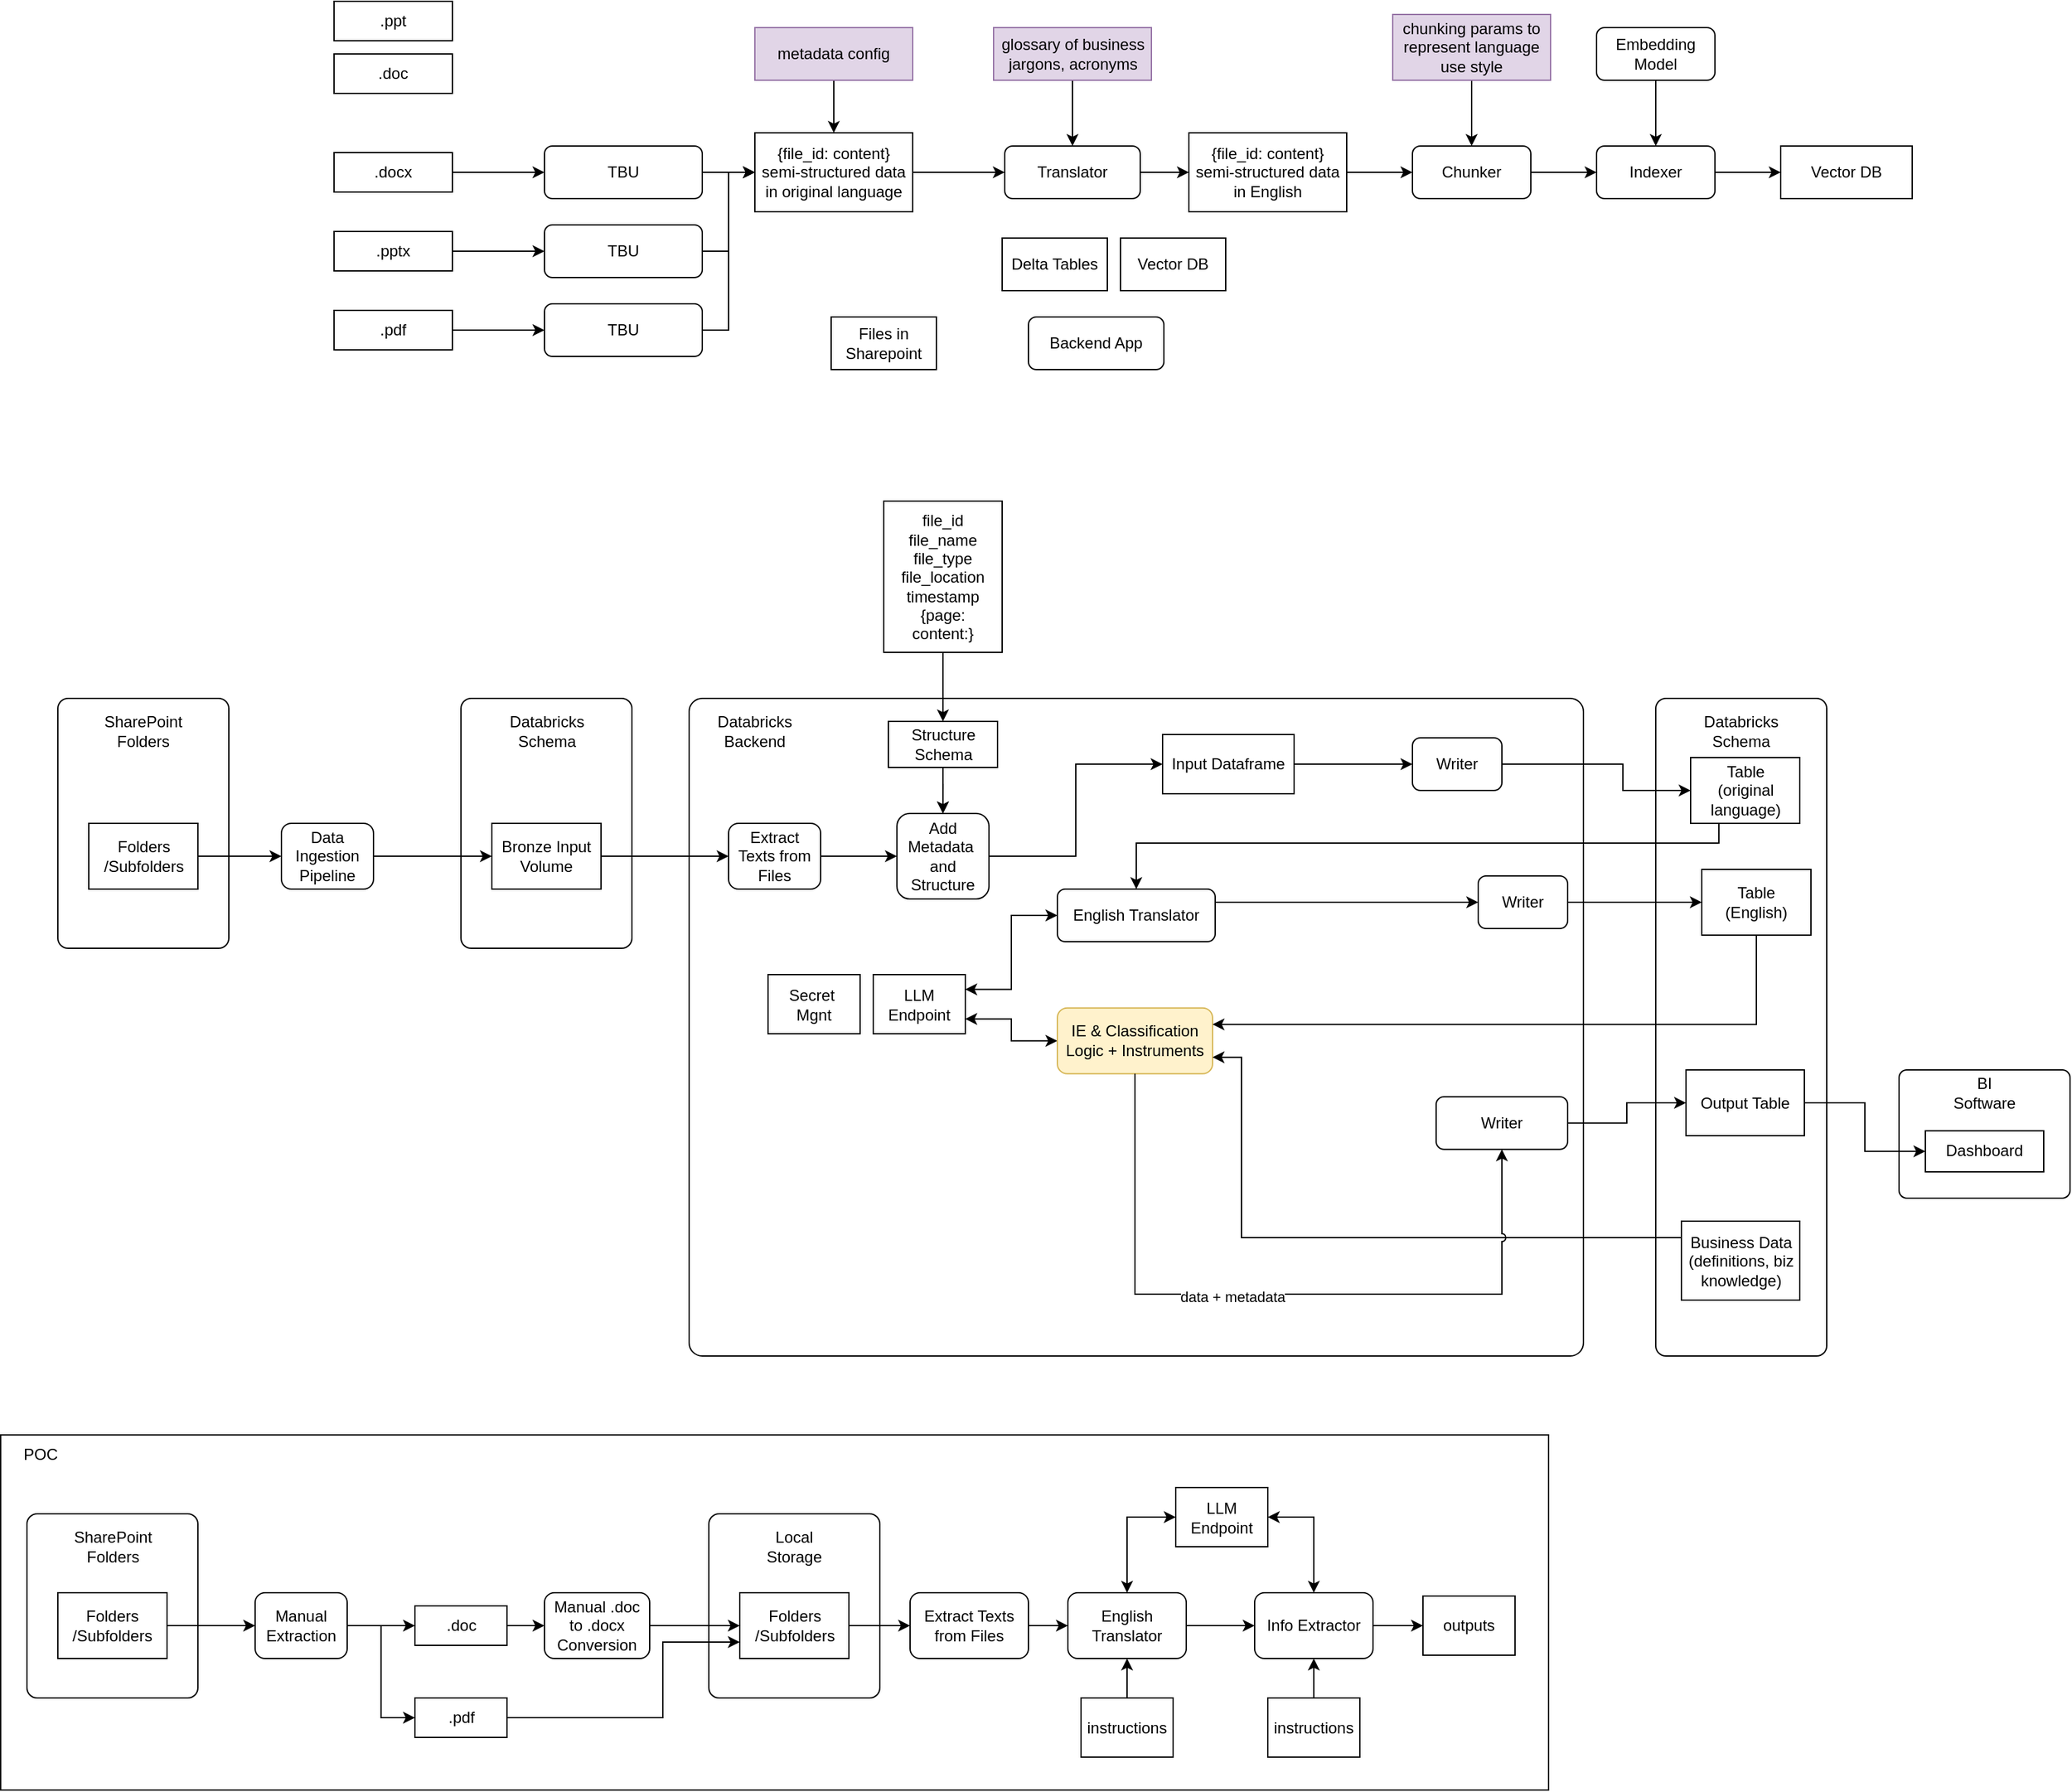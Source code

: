<mxfile version="28.0.6" pages="3">
  <diagram id="3aGBPdW0vTSLmc4iwQ5c" name="nea-safety-ie-classification">
    <mxGraphModel dx="1317" dy="744" grid="1" gridSize="10" guides="1" tooltips="1" connect="1" arrows="1" fold="1" page="1" pageScale="1" pageWidth="1654" pageHeight="1169" math="0" shadow="0">
      <root>
        <mxCell id="0" />
        <mxCell id="1" parent="0" />
        <mxCell id="MrElP74bxL0GpkDaXCXK-41" value="" style="rounded=0;whiteSpace=wrap;html=1;" vertex="1" parent="1">
          <mxGeometry x="26.5" y="1370" width="1177" height="270" as="geometry" />
        </mxCell>
        <mxCell id="2MPKg7IkfDrJoIXK90w4-42" value="" style="rounded=1;whiteSpace=wrap;html=1;arcSize=6;" parent="1" vertex="1">
          <mxGeometry x="376.5" y="810" width="130" height="190" as="geometry" />
        </mxCell>
        <mxCell id="SIqKRR3dY7VEbWr17hrh-11" style="edgeStyle=orthogonalEdgeStyle;rounded=0;orthogonalLoop=1;jettySize=auto;html=1;" parent="1" source="SIqKRR3dY7VEbWr17hrh-1" target="SIqKRR3dY7VEbWr17hrh-2" edge="1">
          <mxGeometry relative="1" as="geometry" />
        </mxCell>
        <mxCell id="SIqKRR3dY7VEbWr17hrh-1" value=".docx" style="rounded=0;whiteSpace=wrap;html=1;" parent="1" vertex="1">
          <mxGeometry x="280" y="395" width="90" height="30" as="geometry" />
        </mxCell>
        <mxCell id="SIqKRR3dY7VEbWr17hrh-12" style="edgeStyle=orthogonalEdgeStyle;rounded=0;orthogonalLoop=1;jettySize=auto;html=1;" parent="1" source="SIqKRR3dY7VEbWr17hrh-2" target="SIqKRR3dY7VEbWr17hrh-5" edge="1">
          <mxGeometry relative="1" as="geometry" />
        </mxCell>
        <mxCell id="SIqKRR3dY7VEbWr17hrh-2" value="TBU" style="rounded=1;whiteSpace=wrap;html=1;" parent="1" vertex="1">
          <mxGeometry x="440" y="390" width="120" height="40" as="geometry" />
        </mxCell>
        <mxCell id="SIqKRR3dY7VEbWr17hrh-9" style="edgeStyle=orthogonalEdgeStyle;rounded=0;orthogonalLoop=1;jettySize=auto;html=1;entryX=0;entryY=0.5;entryDx=0;entryDy=0;" parent="1" source="SIqKRR3dY7VEbWr17hrh-5" target="SIqKRR3dY7VEbWr17hrh-6" edge="1">
          <mxGeometry relative="1" as="geometry" />
        </mxCell>
        <mxCell id="SIqKRR3dY7VEbWr17hrh-5" value="{file_id: content} semi-structured data in original language" style="rounded=0;whiteSpace=wrap;html=1;" parent="1" vertex="1">
          <mxGeometry x="600" y="380" width="120" height="60" as="geometry" />
        </mxCell>
        <mxCell id="SIqKRR3dY7VEbWr17hrh-13" style="edgeStyle=orthogonalEdgeStyle;rounded=0;orthogonalLoop=1;jettySize=auto;html=1;entryX=0;entryY=0.5;entryDx=0;entryDy=0;" parent="1" source="SIqKRR3dY7VEbWr17hrh-6" target="SIqKRR3dY7VEbWr17hrh-10" edge="1">
          <mxGeometry relative="1" as="geometry" />
        </mxCell>
        <mxCell id="SIqKRR3dY7VEbWr17hrh-6" value="Translator" style="rounded=1;whiteSpace=wrap;html=1;" parent="1" vertex="1">
          <mxGeometry x="790" y="390" width="103" height="40" as="geometry" />
        </mxCell>
        <mxCell id="SIqKRR3dY7VEbWr17hrh-8" style="edgeStyle=orthogonalEdgeStyle;rounded=0;orthogonalLoop=1;jettySize=auto;html=1;entryX=0.5;entryY=0;entryDx=0;entryDy=0;" parent="1" source="SIqKRR3dY7VEbWr17hrh-7" target="SIqKRR3dY7VEbWr17hrh-6" edge="1">
          <mxGeometry relative="1" as="geometry" />
        </mxCell>
        <mxCell id="SIqKRR3dY7VEbWr17hrh-7" value="glossary of business jargons, acronyms" style="rounded=0;whiteSpace=wrap;html=1;fillColor=#e1d5e7;strokeColor=#9673a6;" parent="1" vertex="1">
          <mxGeometry x="781.5" y="300" width="120" height="40" as="geometry" />
        </mxCell>
        <mxCell id="TASrBV7R1cmKPsofILHC-17" style="edgeStyle=orthogonalEdgeStyle;rounded=0;orthogonalLoop=1;jettySize=auto;html=1;entryX=0;entryY=0.5;entryDx=0;entryDy=0;" parent="1" source="SIqKRR3dY7VEbWr17hrh-10" target="SIqKRR3dY7VEbWr17hrh-14" edge="1">
          <mxGeometry relative="1" as="geometry" />
        </mxCell>
        <mxCell id="SIqKRR3dY7VEbWr17hrh-10" value="{file_id: content} semi-structured data in English" style="rounded=0;whiteSpace=wrap;html=1;" parent="1" vertex="1">
          <mxGeometry x="930" y="380" width="120" height="60" as="geometry" />
        </mxCell>
        <mxCell id="TASrBV7R1cmKPsofILHC-18" style="edgeStyle=orthogonalEdgeStyle;rounded=0;orthogonalLoop=1;jettySize=auto;html=1;" parent="1" source="SIqKRR3dY7VEbWr17hrh-14" target="SIqKRR3dY7VEbWr17hrh-15" edge="1">
          <mxGeometry relative="1" as="geometry" />
        </mxCell>
        <mxCell id="SIqKRR3dY7VEbWr17hrh-14" value="Chunker" style="rounded=1;whiteSpace=wrap;html=1;" parent="1" vertex="1">
          <mxGeometry x="1100" y="390" width="90" height="40" as="geometry" />
        </mxCell>
        <mxCell id="TASrBV7R1cmKPsofILHC-19" style="edgeStyle=orthogonalEdgeStyle;rounded=0;orthogonalLoop=1;jettySize=auto;html=1;entryX=0;entryY=0.5;entryDx=0;entryDy=0;" parent="1" source="SIqKRR3dY7VEbWr17hrh-15" target="TASrBV7R1cmKPsofILHC-16" edge="1">
          <mxGeometry relative="1" as="geometry" />
        </mxCell>
        <mxCell id="SIqKRR3dY7VEbWr17hrh-15" value="Indexer" style="rounded=1;whiteSpace=wrap;html=1;" parent="1" vertex="1">
          <mxGeometry x="1240" y="390" width="90" height="40" as="geometry" />
        </mxCell>
        <mxCell id="TASrBV7R1cmKPsofILHC-1" value=".doc" style="rounded=0;whiteSpace=wrap;html=1;" parent="1" vertex="1">
          <mxGeometry x="280" y="320" width="90" height="30" as="geometry" />
        </mxCell>
        <mxCell id="TASrBV7R1cmKPsofILHC-12" style="edgeStyle=orthogonalEdgeStyle;rounded=0;orthogonalLoop=1;jettySize=auto;html=1;entryX=0;entryY=0.5;entryDx=0;entryDy=0;" parent="1" source="TASrBV7R1cmKPsofILHC-2" target="TASrBV7R1cmKPsofILHC-6" edge="1">
          <mxGeometry relative="1" as="geometry" />
        </mxCell>
        <mxCell id="TASrBV7R1cmKPsofILHC-2" value=".pptx" style="rounded=0;whiteSpace=wrap;html=1;" parent="1" vertex="1">
          <mxGeometry x="280" y="455" width="90" height="30" as="geometry" />
        </mxCell>
        <mxCell id="TASrBV7R1cmKPsofILHC-13" style="edgeStyle=orthogonalEdgeStyle;rounded=0;orthogonalLoop=1;jettySize=auto;html=1;" parent="1" source="TASrBV7R1cmKPsofILHC-3" target="TASrBV7R1cmKPsofILHC-7" edge="1">
          <mxGeometry relative="1" as="geometry" />
        </mxCell>
        <mxCell id="TASrBV7R1cmKPsofILHC-3" value=".pdf" style="rounded=0;whiteSpace=wrap;html=1;" parent="1" vertex="1">
          <mxGeometry x="280" y="515" width="90" height="30" as="geometry" />
        </mxCell>
        <mxCell id="TASrBV7R1cmKPsofILHC-10" style="edgeStyle=orthogonalEdgeStyle;rounded=0;orthogonalLoop=1;jettySize=auto;html=1;entryX=0;entryY=0.5;entryDx=0;entryDy=0;" parent="1" source="TASrBV7R1cmKPsofILHC-6" target="SIqKRR3dY7VEbWr17hrh-5" edge="1">
          <mxGeometry relative="1" as="geometry" />
        </mxCell>
        <mxCell id="TASrBV7R1cmKPsofILHC-6" value="TBU" style="rounded=1;whiteSpace=wrap;html=1;" parent="1" vertex="1">
          <mxGeometry x="440" y="450" width="120" height="40" as="geometry" />
        </mxCell>
        <mxCell id="TASrBV7R1cmKPsofILHC-11" style="edgeStyle=orthogonalEdgeStyle;rounded=0;orthogonalLoop=1;jettySize=auto;html=1;entryX=0;entryY=0.5;entryDx=0;entryDy=0;" parent="1" source="TASrBV7R1cmKPsofILHC-7" target="SIqKRR3dY7VEbWr17hrh-5" edge="1">
          <mxGeometry relative="1" as="geometry" />
        </mxCell>
        <mxCell id="TASrBV7R1cmKPsofILHC-7" value="TBU" style="rounded=1;whiteSpace=wrap;html=1;" parent="1" vertex="1">
          <mxGeometry x="440" y="510" width="120" height="40" as="geometry" />
        </mxCell>
        <mxCell id="TASrBV7R1cmKPsofILHC-9" style="edgeStyle=orthogonalEdgeStyle;rounded=0;orthogonalLoop=1;jettySize=auto;html=1;entryX=0.5;entryY=0;entryDx=0;entryDy=0;" parent="1" source="TASrBV7R1cmKPsofILHC-8" target="SIqKRR3dY7VEbWr17hrh-5" edge="1">
          <mxGeometry relative="1" as="geometry" />
        </mxCell>
        <mxCell id="TASrBV7R1cmKPsofILHC-8" value="metadata config" style="rounded=0;whiteSpace=wrap;html=1;fillColor=#e1d5e7;strokeColor=#9673a6;" parent="1" vertex="1">
          <mxGeometry x="600" y="300" width="120" height="40" as="geometry" />
        </mxCell>
        <mxCell id="TASrBV7R1cmKPsofILHC-15" value=".ppt" style="rounded=0;whiteSpace=wrap;html=1;" parent="1" vertex="1">
          <mxGeometry x="280" y="280" width="90" height="30" as="geometry" />
        </mxCell>
        <mxCell id="TASrBV7R1cmKPsofILHC-16" value="Vector DB" style="rounded=0;whiteSpace=wrap;html=1;" parent="1" vertex="1">
          <mxGeometry x="1380" y="390" width="100" height="40" as="geometry" />
        </mxCell>
        <mxCell id="TASrBV7R1cmKPsofILHC-21" style="edgeStyle=orthogonalEdgeStyle;rounded=0;orthogonalLoop=1;jettySize=auto;html=1;entryX=0.5;entryY=0;entryDx=0;entryDy=0;" parent="1" source="TASrBV7R1cmKPsofILHC-20" target="SIqKRR3dY7VEbWr17hrh-14" edge="1">
          <mxGeometry relative="1" as="geometry" />
        </mxCell>
        <mxCell id="TASrBV7R1cmKPsofILHC-20" value="chunking params to represent language use style" style="rounded=0;whiteSpace=wrap;html=1;fillColor=#e1d5e7;strokeColor=#9673a6;" parent="1" vertex="1">
          <mxGeometry x="1085" y="290" width="120" height="50" as="geometry" />
        </mxCell>
        <mxCell id="TASrBV7R1cmKPsofILHC-24" style="edgeStyle=orthogonalEdgeStyle;rounded=0;orthogonalLoop=1;jettySize=auto;html=1;" parent="1" source="TASrBV7R1cmKPsofILHC-23" target="SIqKRR3dY7VEbWr17hrh-15" edge="1">
          <mxGeometry relative="1" as="geometry" />
        </mxCell>
        <mxCell id="TASrBV7R1cmKPsofILHC-23" value="Embedding Model" style="rounded=1;whiteSpace=wrap;html=1;" parent="1" vertex="1">
          <mxGeometry x="1240" y="300" width="90" height="40" as="geometry" />
        </mxCell>
        <mxCell id="f39jfShfxYCIO1lm-AMw-1" value="Files in Sharepoint" style="rounded=0;whiteSpace=wrap;html=1;" parent="1" vertex="1">
          <mxGeometry x="658" y="520" width="80" height="40" as="geometry" />
        </mxCell>
        <mxCell id="f39jfShfxYCIO1lm-AMw-2" value="Backend App" style="rounded=1;whiteSpace=wrap;html=1;" parent="1" vertex="1">
          <mxGeometry x="808" y="520" width="103" height="40" as="geometry" />
        </mxCell>
        <mxCell id="f39jfShfxYCIO1lm-AMw-5" value="Delta Tables" style="rounded=0;whiteSpace=wrap;html=1;" parent="1" vertex="1">
          <mxGeometry x="788" y="460" width="80" height="40" as="geometry" />
        </mxCell>
        <mxCell id="f39jfShfxYCIO1lm-AMw-6" value="Vector DB" style="rounded=0;whiteSpace=wrap;html=1;" parent="1" vertex="1">
          <mxGeometry x="878" y="460" width="80" height="40" as="geometry" />
        </mxCell>
        <mxCell id="2MPKg7IkfDrJoIXK90w4-1" value="" style="rounded=1;whiteSpace=wrap;html=1;arcSize=6;" parent="1" vertex="1">
          <mxGeometry x="1285" y="810" width="130" height="500" as="geometry" />
        </mxCell>
        <mxCell id="2MPKg7IkfDrJoIXK90w4-2" value="" style="rounded=1;whiteSpace=wrap;html=1;arcSize=2;" parent="1" vertex="1">
          <mxGeometry x="550" y="810" width="680" height="500" as="geometry" />
        </mxCell>
        <mxCell id="2MPKg7IkfDrJoIXK90w4-5" style="edgeStyle=orthogonalEdgeStyle;rounded=0;orthogonalLoop=1;jettySize=auto;html=1;entryX=0;entryY=0.5;entryDx=0;entryDy=0;" parent="1" source="2MPKg7IkfDrJoIXK90w4-9" target="2MPKg7IkfDrJoIXK90w4-12" edge="1">
          <mxGeometry relative="1" as="geometry" />
        </mxCell>
        <mxCell id="2MPKg7IkfDrJoIXK90w4-9" value="Add Metadata&amp;nbsp; and Structure" style="rounded=1;whiteSpace=wrap;html=1;" parent="1" vertex="1">
          <mxGeometry x="708" y="897.5" width="70" height="65" as="geometry" />
        </mxCell>
        <mxCell id="2MPKg7IkfDrJoIXK90w4-10" style="edgeStyle=orthogonalEdgeStyle;rounded=0;orthogonalLoop=1;jettySize=auto;html=1;entryX=0;entryY=0.5;entryDx=0;entryDy=0;" parent="1" source="2MPKg7IkfDrJoIXK90w4-12" target="2MPKg7IkfDrJoIXK90w4-29" edge="1">
          <mxGeometry relative="1" as="geometry">
            <mxPoint x="1028" y="930" as="targetPoint" />
          </mxGeometry>
        </mxCell>
        <mxCell id="2MPKg7IkfDrJoIXK90w4-12" value="Input Dataframe" style="rounded=0;whiteSpace=wrap;html=1;" parent="1" vertex="1">
          <mxGeometry x="910" y="837.5" width="100" height="45" as="geometry" />
        </mxCell>
        <mxCell id="2MPKg7IkfDrJoIXK90w4-15" style="edgeStyle=orthogonalEdgeStyle;rounded=0;orthogonalLoop=1;jettySize=auto;html=1;entryX=0.5;entryY=0;entryDx=0;entryDy=0;" parent="1" target="2MPKg7IkfDrJoIXK90w4-9" edge="1">
          <mxGeometry relative="1" as="geometry">
            <mxPoint x="743.059" y="875" as="sourcePoint" />
          </mxGeometry>
        </mxCell>
        <mxCell id="MrElP74bxL0GpkDaXCXK-7" style="edgeStyle=orthogonalEdgeStyle;rounded=0;orthogonalLoop=1;jettySize=auto;html=1;entryX=1;entryY=0.75;entryDx=0;entryDy=0;startArrow=classic;startFill=1;" edge="1" parent="1" source="2MPKg7IkfDrJoIXK90w4-22" target="2MPKg7IkfDrJoIXK90w4-17">
          <mxGeometry relative="1" as="geometry" />
        </mxCell>
        <mxCell id="2MPKg7IkfDrJoIXK90w4-22" value="IE &amp;amp; Classification Logic + Instruments" style="rounded=1;whiteSpace=wrap;html=1;fillColor=#fff2cc;strokeColor=#d6b656;" parent="1" vertex="1">
          <mxGeometry x="830" y="1045.38" width="118" height="50" as="geometry" />
        </mxCell>
        <mxCell id="MrElP74bxL0GpkDaXCXK-1" style="edgeStyle=orthogonalEdgeStyle;rounded=0;orthogonalLoop=1;jettySize=auto;html=1;entryX=1;entryY=0.75;entryDx=0;entryDy=0;" edge="1" parent="1" source="2MPKg7IkfDrJoIXK90w4-24" target="2MPKg7IkfDrJoIXK90w4-22">
          <mxGeometry relative="1" as="geometry">
            <Array as="points">
              <mxPoint x="970" y="1220" />
              <mxPoint x="970" y="1083" />
            </Array>
          </mxGeometry>
        </mxCell>
        <mxCell id="2MPKg7IkfDrJoIXK90w4-24" value="Business Data&lt;div&gt;(definitions, biz knowledge)&lt;/div&gt;" style="rounded=0;whiteSpace=wrap;html=1;" parent="1" vertex="1">
          <mxGeometry x="1304.5" y="1207.5" width="90" height="60" as="geometry" />
        </mxCell>
        <mxCell id="2MPKg7IkfDrJoIXK90w4-26" style="edgeStyle=orthogonalEdgeStyle;rounded=0;orthogonalLoop=1;jettySize=auto;html=1;entryX=0.5;entryY=0;entryDx=0;entryDy=0;" parent="1" source="2MPKg7IkfDrJoIXK90w4-27" target="2MPKg7IkfDrJoIXK90w4-53" edge="1">
          <mxGeometry relative="1" as="geometry">
            <Array as="points">
              <mxPoint x="1333" y="920" />
              <mxPoint x="890" y="920" />
            </Array>
          </mxGeometry>
        </mxCell>
        <mxCell id="2MPKg7IkfDrJoIXK90w4-27" value="Table&lt;div&gt;(original language)&lt;/div&gt;" style="rounded=0;whiteSpace=wrap;html=1;" parent="1" vertex="1">
          <mxGeometry x="1311.5" y="855" width="83" height="50" as="geometry" />
        </mxCell>
        <mxCell id="2MPKg7IkfDrJoIXK90w4-28" style="edgeStyle=orthogonalEdgeStyle;rounded=0;orthogonalLoop=1;jettySize=auto;html=1;entryX=0;entryY=0.5;entryDx=0;entryDy=0;exitX=1;exitY=0.5;exitDx=0;exitDy=0;" parent="1" source="2MPKg7IkfDrJoIXK90w4-29" target="2MPKg7IkfDrJoIXK90w4-27" edge="1">
          <mxGeometry relative="1" as="geometry">
            <Array as="points">
              <mxPoint x="1260" y="860" />
              <mxPoint x="1260" y="880" />
            </Array>
          </mxGeometry>
        </mxCell>
        <mxCell id="2MPKg7IkfDrJoIXK90w4-29" value="Writer" style="rounded=1;whiteSpace=wrap;html=1;" parent="1" vertex="1">
          <mxGeometry x="1100" y="840" width="68" height="40" as="geometry" />
        </mxCell>
        <mxCell id="2MPKg7IkfDrJoIXK90w4-30" value="" style="edgeStyle=orthogonalEdgeStyle;rounded=0;orthogonalLoop=1;jettySize=auto;html=1;jumpStyle=arc;entryX=0.5;entryY=1;entryDx=0;entryDy=0;exitX=0.5;exitY=1;exitDx=0;exitDy=0;" parent="1" source="2MPKg7IkfDrJoIXK90w4-22" target="2MPKg7IkfDrJoIXK90w4-39" edge="1">
          <mxGeometry relative="1" as="geometry">
            <Array as="points">
              <mxPoint x="889" y="1263" />
              <mxPoint x="1168" y="1263" />
            </Array>
            <mxPoint x="898" y="1162.88" as="sourcePoint" />
          </mxGeometry>
        </mxCell>
        <mxCell id="2MPKg7IkfDrJoIXK90w4-31" value="data + metadata" style="edgeLabel;html=1;align=center;verticalAlign=middle;resizable=0;points=[];" parent="2MPKg7IkfDrJoIXK90w4-30" vertex="1" connectable="0">
          <mxGeometry x="-0.182" y="-2" relative="1" as="geometry">
            <mxPoint x="14" as="offset" />
          </mxGeometry>
        </mxCell>
        <mxCell id="2MPKg7IkfDrJoIXK90w4-35" value="Databricks&lt;div&gt;Backend&lt;/div&gt;" style="text;html=1;align=center;verticalAlign=middle;whiteSpace=wrap;rounded=0;" parent="1" vertex="1">
          <mxGeometry x="570" y="820" width="60" height="30" as="geometry" />
        </mxCell>
        <mxCell id="2MPKg7IkfDrJoIXK90w4-36" value="Databricks Schema" style="text;html=1;align=center;verticalAlign=middle;whiteSpace=wrap;rounded=0;" parent="1" vertex="1">
          <mxGeometry x="1320" y="820" width="60" height="30" as="geometry" />
        </mxCell>
        <mxCell id="2MPKg7IkfDrJoIXK90w4-38" style="edgeStyle=orthogonalEdgeStyle;rounded=0;orthogonalLoop=1;jettySize=auto;html=1;entryX=0;entryY=0.5;entryDx=0;entryDy=0;" parent="1" source="2MPKg7IkfDrJoIXK90w4-39" target="2MPKg7IkfDrJoIXK90w4-40" edge="1">
          <mxGeometry relative="1" as="geometry" />
        </mxCell>
        <mxCell id="2MPKg7IkfDrJoIXK90w4-39" value="Writer" style="rounded=1;whiteSpace=wrap;html=1;" parent="1" vertex="1">
          <mxGeometry x="1118" y="1112.88" width="100" height="40" as="geometry" />
        </mxCell>
        <mxCell id="2MPKg7IkfDrJoIXK90w4-40" value="Output Table" style="rounded=0;whiteSpace=wrap;html=1;" parent="1" vertex="1">
          <mxGeometry x="1308" y="1092.5" width="90" height="50" as="geometry" />
        </mxCell>
        <mxCell id="2MPKg7IkfDrJoIXK90w4-43" style="edgeStyle=orthogonalEdgeStyle;rounded=0;orthogonalLoop=1;jettySize=auto;html=1;" parent="1" source="2MPKg7IkfDrJoIXK90w4-41" target="X-oZtOjssOw-1Lc2ggjV-1" edge="1">
          <mxGeometry relative="1" as="geometry">
            <mxPoint x="585.0" y="930" as="targetPoint" />
          </mxGeometry>
        </mxCell>
        <mxCell id="2MPKg7IkfDrJoIXK90w4-41" value="Bronze Input Volume" style="rounded=0;whiteSpace=wrap;html=1;" parent="1" vertex="1">
          <mxGeometry x="400" y="905" width="83" height="50" as="geometry" />
        </mxCell>
        <mxCell id="2MPKg7IkfDrJoIXK90w4-44" value="Databricks Schema" style="text;html=1;align=center;verticalAlign=middle;whiteSpace=wrap;rounded=0;" parent="1" vertex="1">
          <mxGeometry x="411.5" y="820" width="60" height="30" as="geometry" />
        </mxCell>
        <mxCell id="2MPKg7IkfDrJoIXK90w4-45" value="" style="rounded=1;whiteSpace=wrap;html=1;arcSize=6;" parent="1" vertex="1">
          <mxGeometry x="70" y="810" width="130" height="190" as="geometry" />
        </mxCell>
        <mxCell id="2MPKg7IkfDrJoIXK90w4-46" value="SharePoint Folders" style="text;html=1;align=center;verticalAlign=middle;whiteSpace=wrap;rounded=0;" parent="1" vertex="1">
          <mxGeometry x="105" y="820" width="60" height="30" as="geometry" />
        </mxCell>
        <mxCell id="2MPKg7IkfDrJoIXK90w4-48" style="edgeStyle=orthogonalEdgeStyle;rounded=0;orthogonalLoop=1;jettySize=auto;html=1;" parent="1" source="2MPKg7IkfDrJoIXK90w4-47" target="2MPKg7IkfDrJoIXK90w4-62" edge="1">
          <mxGeometry relative="1" as="geometry" />
        </mxCell>
        <mxCell id="2MPKg7IkfDrJoIXK90w4-47" value="Folders&lt;div&gt;/Subfolders&lt;/div&gt;" style="rounded=0;whiteSpace=wrap;html=1;" parent="1" vertex="1">
          <mxGeometry x="93.5" y="905" width="83" height="50" as="geometry" />
        </mxCell>
        <mxCell id="2MPKg7IkfDrJoIXK90w4-50" value="" style="edgeStyle=orthogonalEdgeStyle;rounded=0;orthogonalLoop=1;jettySize=auto;html=1;" parent="1" source="2MPKg7IkfDrJoIXK90w4-49" target="2MPKg7IkfDrJoIXK90w4-9" edge="1">
          <mxGeometry relative="1" as="geometry" />
        </mxCell>
        <mxCell id="2MPKg7IkfDrJoIXK90w4-49" value="Structure Schema" style="rounded=0;whiteSpace=wrap;html=1;" parent="1" vertex="1">
          <mxGeometry x="701.5" y="827.5" width="83" height="35" as="geometry" />
        </mxCell>
        <mxCell id="2MPKg7IkfDrJoIXK90w4-52" style="edgeStyle=orthogonalEdgeStyle;rounded=0;orthogonalLoop=1;jettySize=auto;html=1;entryX=0.5;entryY=0;entryDx=0;entryDy=0;" parent="1" source="2MPKg7IkfDrJoIXK90w4-51" target="2MPKg7IkfDrJoIXK90w4-49" edge="1">
          <mxGeometry relative="1" as="geometry" />
        </mxCell>
        <mxCell id="2MPKg7IkfDrJoIXK90w4-51" value="&lt;div&gt;&lt;span style=&quot;background-color: transparent; color: light-dark(rgb(0, 0, 0), rgb(255, 255, 255));&quot;&gt;file_id&lt;/span&gt;&lt;/div&gt;&lt;div&gt;&lt;span style=&quot;background-color: transparent; color: light-dark(rgb(0, 0, 0), rgb(255, 255, 255));&quot;&gt;file_name&lt;/span&gt;&lt;/div&gt;&lt;div&gt;&lt;span style=&quot;background-color: transparent; color: light-dark(rgb(0, 0, 0), rgb(255, 255, 255));&quot;&gt;file_type&lt;/span&gt;&lt;/div&gt;&lt;div&gt;file_location&lt;br&gt;&lt;div&gt;timestamp&lt;/div&gt;&lt;div&gt;{page:&lt;/div&gt;&lt;div&gt;content:}&lt;/div&gt;&lt;/div&gt;" style="rounded=0;whiteSpace=wrap;html=1;" parent="1" vertex="1">
          <mxGeometry x="698" y="660" width="90" height="115" as="geometry" />
        </mxCell>
        <mxCell id="2MPKg7IkfDrJoIXK90w4-59" style="edgeStyle=orthogonalEdgeStyle;rounded=0;orthogonalLoop=1;jettySize=auto;html=1;entryX=0;entryY=0.5;entryDx=0;entryDy=0;" parent="1" source="2MPKg7IkfDrJoIXK90w4-53" target="2MPKg7IkfDrJoIXK90w4-55" edge="1">
          <mxGeometry relative="1" as="geometry">
            <Array as="points">
              <mxPoint x="1080" y="965" />
            </Array>
          </mxGeometry>
        </mxCell>
        <mxCell id="MrElP74bxL0GpkDaXCXK-6" style="edgeStyle=orthogonalEdgeStyle;rounded=0;orthogonalLoop=1;jettySize=auto;html=1;entryX=1;entryY=0.25;entryDx=0;entryDy=0;startArrow=classic;startFill=1;" edge="1" parent="1" source="2MPKg7IkfDrJoIXK90w4-53" target="2MPKg7IkfDrJoIXK90w4-17">
          <mxGeometry relative="1" as="geometry" />
        </mxCell>
        <mxCell id="2MPKg7IkfDrJoIXK90w4-53" value="English Translator" style="rounded=1;whiteSpace=wrap;html=1;" parent="1" vertex="1">
          <mxGeometry x="830" y="955" width="120" height="40" as="geometry" />
        </mxCell>
        <mxCell id="MrElP74bxL0GpkDaXCXK-2" style="edgeStyle=orthogonalEdgeStyle;rounded=0;orthogonalLoop=1;jettySize=auto;html=1;entryX=1;entryY=0.25;entryDx=0;entryDy=0;" edge="1" parent="1" source="2MPKg7IkfDrJoIXK90w4-54" target="2MPKg7IkfDrJoIXK90w4-22">
          <mxGeometry relative="1" as="geometry">
            <Array as="points">
              <mxPoint x="1362" y="1058" />
            </Array>
          </mxGeometry>
        </mxCell>
        <mxCell id="2MPKg7IkfDrJoIXK90w4-54" value="Table&lt;div&gt;(English)&lt;/div&gt;" style="rounded=0;whiteSpace=wrap;html=1;" parent="1" vertex="1">
          <mxGeometry x="1320" y="940" width="83" height="50" as="geometry" />
        </mxCell>
        <mxCell id="2MPKg7IkfDrJoIXK90w4-58" style="edgeStyle=orthogonalEdgeStyle;rounded=0;orthogonalLoop=1;jettySize=auto;html=1;entryX=0;entryY=0.5;entryDx=0;entryDy=0;" parent="1" source="2MPKg7IkfDrJoIXK90w4-55" target="2MPKg7IkfDrJoIXK90w4-54" edge="1">
          <mxGeometry relative="1" as="geometry" />
        </mxCell>
        <mxCell id="2MPKg7IkfDrJoIXK90w4-55" value="Writer" style="rounded=1;whiteSpace=wrap;html=1;" parent="1" vertex="1">
          <mxGeometry x="1150" y="945" width="68" height="40" as="geometry" />
        </mxCell>
        <mxCell id="2MPKg7IkfDrJoIXK90w4-63" style="edgeStyle=orthogonalEdgeStyle;rounded=0;orthogonalLoop=1;jettySize=auto;html=1;entryX=0;entryY=0.5;entryDx=0;entryDy=0;" parent="1" source="2MPKg7IkfDrJoIXK90w4-62" target="2MPKg7IkfDrJoIXK90w4-41" edge="1">
          <mxGeometry relative="1" as="geometry" />
        </mxCell>
        <mxCell id="2MPKg7IkfDrJoIXK90w4-62" value="Data Ingestion Pipeline" style="rounded=1;whiteSpace=wrap;html=1;" parent="1" vertex="1">
          <mxGeometry x="240" y="905" width="70" height="50" as="geometry" />
        </mxCell>
        <mxCell id="2MPKg7IkfDrJoIXK90w4-64" value="" style="rounded=1;whiteSpace=wrap;html=1;arcSize=6;" parent="1" vertex="1">
          <mxGeometry x="1470" y="1092.5" width="130" height="97.5" as="geometry" />
        </mxCell>
        <mxCell id="2MPKg7IkfDrJoIXK90w4-65" value="Dashboard" style="rounded=0;whiteSpace=wrap;html=1;" parent="1" vertex="1">
          <mxGeometry x="1490" y="1138.75" width="90" height="31.25" as="geometry" />
        </mxCell>
        <mxCell id="2MPKg7IkfDrJoIXK90w4-66" value="BI Software" style="text;html=1;align=center;verticalAlign=middle;whiteSpace=wrap;rounded=0;" parent="1" vertex="1">
          <mxGeometry x="1505" y="1095" width="60" height="30" as="geometry" />
        </mxCell>
        <mxCell id="2MPKg7IkfDrJoIXK90w4-67" style="edgeStyle=orthogonalEdgeStyle;rounded=0;orthogonalLoop=1;jettySize=auto;html=1;entryX=0;entryY=0.5;entryDx=0;entryDy=0;" parent="1" source="2MPKg7IkfDrJoIXK90w4-40" target="2MPKg7IkfDrJoIXK90w4-65" edge="1">
          <mxGeometry relative="1" as="geometry" />
        </mxCell>
        <mxCell id="X-oZtOjssOw-1Lc2ggjV-2" style="edgeStyle=orthogonalEdgeStyle;rounded=0;orthogonalLoop=1;jettySize=auto;html=1;entryX=0;entryY=0.5;entryDx=0;entryDy=0;" parent="1" source="X-oZtOjssOw-1Lc2ggjV-1" target="2MPKg7IkfDrJoIXK90w4-9" edge="1">
          <mxGeometry relative="1" as="geometry" />
        </mxCell>
        <mxCell id="X-oZtOjssOw-1Lc2ggjV-1" value="Extract Texts from Files" style="rounded=1;whiteSpace=wrap;html=1;" parent="1" vertex="1">
          <mxGeometry x="580" y="905" width="70" height="50" as="geometry" />
        </mxCell>
        <mxCell id="2MPKg7IkfDrJoIXK90w4-17" value="LLM Endpoint" style="rounded=0;whiteSpace=wrap;html=1;" parent="1" vertex="1">
          <mxGeometry x="690" y="1020" width="70" height="45" as="geometry" />
        </mxCell>
        <mxCell id="2MPKg7IkfDrJoIXK90w4-18" value="Secret&amp;nbsp;&lt;div&gt;Mgnt&lt;/div&gt;" style="rounded=0;whiteSpace=wrap;html=1;" parent="1" vertex="1">
          <mxGeometry x="610" y="1020" width="70" height="45" as="geometry" />
        </mxCell>
        <mxCell id="MrElP74bxL0GpkDaXCXK-8" value="" style="rounded=1;whiteSpace=wrap;html=1;arcSize=6;" vertex="1" parent="1">
          <mxGeometry x="46.5" y="1430" width="130" height="140" as="geometry" />
        </mxCell>
        <mxCell id="MrElP74bxL0GpkDaXCXK-9" value="SharePoint Folders" style="text;html=1;align=center;verticalAlign=middle;whiteSpace=wrap;rounded=0;" vertex="1" parent="1">
          <mxGeometry x="81.5" y="1440" width="60" height="30" as="geometry" />
        </mxCell>
        <mxCell id="MrElP74bxL0GpkDaXCXK-24" style="edgeStyle=orthogonalEdgeStyle;rounded=0;orthogonalLoop=1;jettySize=auto;html=1;entryX=0;entryY=0.5;entryDx=0;entryDy=0;" edge="1" parent="1" source="MrElP74bxL0GpkDaXCXK-10" target="MrElP74bxL0GpkDaXCXK-11">
          <mxGeometry relative="1" as="geometry" />
        </mxCell>
        <mxCell id="MrElP74bxL0GpkDaXCXK-10" value="Folders&lt;div&gt;/Subfolders&lt;/div&gt;" style="rounded=0;whiteSpace=wrap;html=1;" vertex="1" parent="1">
          <mxGeometry x="70" y="1490" width="83" height="50" as="geometry" />
        </mxCell>
        <mxCell id="MrElP74bxL0GpkDaXCXK-18" style="edgeStyle=orthogonalEdgeStyle;rounded=0;orthogonalLoop=1;jettySize=auto;html=1;entryX=0;entryY=0.5;entryDx=0;entryDy=0;" edge="1" parent="1" source="MrElP74bxL0GpkDaXCXK-11" target="MrElP74bxL0GpkDaXCXK-16">
          <mxGeometry relative="1" as="geometry" />
        </mxCell>
        <mxCell id="MrElP74bxL0GpkDaXCXK-19" style="edgeStyle=orthogonalEdgeStyle;rounded=0;orthogonalLoop=1;jettySize=auto;html=1;entryX=0;entryY=0.5;entryDx=0;entryDy=0;" edge="1" parent="1" source="MrElP74bxL0GpkDaXCXK-11" target="MrElP74bxL0GpkDaXCXK-17">
          <mxGeometry relative="1" as="geometry" />
        </mxCell>
        <mxCell id="MrElP74bxL0GpkDaXCXK-11" value="Manual Extraction" style="rounded=1;whiteSpace=wrap;html=1;" vertex="1" parent="1">
          <mxGeometry x="220" y="1490" width="70" height="50" as="geometry" />
        </mxCell>
        <mxCell id="MrElP74bxL0GpkDaXCXK-12" value="" style="rounded=1;whiteSpace=wrap;html=1;arcSize=6;" vertex="1" parent="1">
          <mxGeometry x="565" y="1430" width="130" height="140" as="geometry" />
        </mxCell>
        <mxCell id="MrElP74bxL0GpkDaXCXK-13" value="Local Storage" style="text;html=1;align=center;verticalAlign=middle;whiteSpace=wrap;rounded=0;" vertex="1" parent="1">
          <mxGeometry x="600" y="1440" width="60" height="30" as="geometry" />
        </mxCell>
        <mxCell id="MrElP74bxL0GpkDaXCXK-27" style="edgeStyle=orthogonalEdgeStyle;rounded=0;orthogonalLoop=1;jettySize=auto;html=1;entryX=0;entryY=0.5;entryDx=0;entryDy=0;" edge="1" parent="1" source="MrElP74bxL0GpkDaXCXK-14" target="MrElP74bxL0GpkDaXCXK-26">
          <mxGeometry relative="1" as="geometry" />
        </mxCell>
        <mxCell id="MrElP74bxL0GpkDaXCXK-14" value="Folders&lt;div&gt;/Subfolders&lt;/div&gt;" style="rounded=0;whiteSpace=wrap;html=1;" vertex="1" parent="1">
          <mxGeometry x="588.5" y="1490" width="83" height="50" as="geometry" />
        </mxCell>
        <mxCell id="MrElP74bxL0GpkDaXCXK-22" style="edgeStyle=orthogonalEdgeStyle;rounded=0;orthogonalLoop=1;jettySize=auto;html=1;entryX=0;entryY=0.5;entryDx=0;entryDy=0;" edge="1" parent="1" source="MrElP74bxL0GpkDaXCXK-15" target="MrElP74bxL0GpkDaXCXK-14">
          <mxGeometry relative="1" as="geometry">
            <mxPoint x="535" y="1515" as="sourcePoint" />
          </mxGeometry>
        </mxCell>
        <mxCell id="MrElP74bxL0GpkDaXCXK-15" value="Manual .doc to .docx Conversion" style="rounded=1;whiteSpace=wrap;html=1;" vertex="1" parent="1">
          <mxGeometry x="440" y="1490" width="80" height="50" as="geometry" />
        </mxCell>
        <mxCell id="MrElP74bxL0GpkDaXCXK-20" style="edgeStyle=orthogonalEdgeStyle;rounded=0;orthogonalLoop=1;jettySize=auto;html=1;entryX=0;entryY=0.5;entryDx=0;entryDy=0;" edge="1" parent="1" source="MrElP74bxL0GpkDaXCXK-16" target="MrElP74bxL0GpkDaXCXK-15">
          <mxGeometry relative="1" as="geometry" />
        </mxCell>
        <mxCell id="MrElP74bxL0GpkDaXCXK-16" value=".doc" style="rounded=0;whiteSpace=wrap;html=1;" vertex="1" parent="1">
          <mxGeometry x="341.5" y="1500" width="70" height="30" as="geometry" />
        </mxCell>
        <mxCell id="MrElP74bxL0GpkDaXCXK-23" style="edgeStyle=orthogonalEdgeStyle;rounded=0;orthogonalLoop=1;jettySize=auto;html=1;entryX=0;entryY=0.75;entryDx=0;entryDy=0;" edge="1" parent="1" source="MrElP74bxL0GpkDaXCXK-17" target="MrElP74bxL0GpkDaXCXK-14">
          <mxGeometry relative="1" as="geometry">
            <Array as="points">
              <mxPoint x="530" y="1585" />
              <mxPoint x="530" y="1528" />
            </Array>
          </mxGeometry>
        </mxCell>
        <mxCell id="MrElP74bxL0GpkDaXCXK-17" value=".pdf" style="rounded=0;whiteSpace=wrap;html=1;" vertex="1" parent="1">
          <mxGeometry x="341.5" y="1570" width="70" height="30" as="geometry" />
        </mxCell>
        <mxCell id="MrElP74bxL0GpkDaXCXK-35" style="edgeStyle=orthogonalEdgeStyle;rounded=0;orthogonalLoop=1;jettySize=auto;html=1;entryX=0;entryY=0.5;entryDx=0;entryDy=0;" edge="1" parent="1" source="MrElP74bxL0GpkDaXCXK-25" target="MrElP74bxL0GpkDaXCXK-30">
          <mxGeometry relative="1" as="geometry" />
        </mxCell>
        <mxCell id="MrElP74bxL0GpkDaXCXK-36" style="edgeStyle=orthogonalEdgeStyle;rounded=0;orthogonalLoop=1;jettySize=auto;html=1;entryX=0;entryY=0.5;entryDx=0;entryDy=0;startArrow=classic;startFill=1;" edge="1" parent="1" source="MrElP74bxL0GpkDaXCXK-25" target="MrElP74bxL0GpkDaXCXK-29">
          <mxGeometry relative="1" as="geometry" />
        </mxCell>
        <mxCell id="MrElP74bxL0GpkDaXCXK-25" value="English Translator" style="rounded=1;whiteSpace=wrap;html=1;" vertex="1" parent="1">
          <mxGeometry x="838" y="1490" width="90" height="50" as="geometry" />
        </mxCell>
        <mxCell id="MrElP74bxL0GpkDaXCXK-28" style="edgeStyle=orthogonalEdgeStyle;rounded=0;orthogonalLoop=1;jettySize=auto;html=1;entryX=0;entryY=0.5;entryDx=0;entryDy=0;" edge="1" parent="1" source="MrElP74bxL0GpkDaXCXK-26" target="MrElP74bxL0GpkDaXCXK-25">
          <mxGeometry relative="1" as="geometry" />
        </mxCell>
        <mxCell id="MrElP74bxL0GpkDaXCXK-26" value="Extract Texts from Files" style="rounded=1;whiteSpace=wrap;html=1;" vertex="1" parent="1">
          <mxGeometry x="718" y="1490" width="90" height="50" as="geometry" />
        </mxCell>
        <mxCell id="MrElP74bxL0GpkDaXCXK-29" value="LLM Endpoint" style="rounded=0;whiteSpace=wrap;html=1;" vertex="1" parent="1">
          <mxGeometry x="920" y="1410" width="70" height="45" as="geometry" />
        </mxCell>
        <mxCell id="MrElP74bxL0GpkDaXCXK-37" style="edgeStyle=orthogonalEdgeStyle;rounded=0;orthogonalLoop=1;jettySize=auto;html=1;entryX=1;entryY=0.5;entryDx=0;entryDy=0;startArrow=classic;startFill=1;" edge="1" parent="1" source="MrElP74bxL0GpkDaXCXK-30" target="MrElP74bxL0GpkDaXCXK-29">
          <mxGeometry relative="1" as="geometry" />
        </mxCell>
        <mxCell id="MrElP74bxL0GpkDaXCXK-39" style="edgeStyle=orthogonalEdgeStyle;rounded=0;orthogonalLoop=1;jettySize=auto;html=1;entryX=0;entryY=0.5;entryDx=0;entryDy=0;" edge="1" parent="1" source="MrElP74bxL0GpkDaXCXK-30" target="MrElP74bxL0GpkDaXCXK-38">
          <mxGeometry relative="1" as="geometry" />
        </mxCell>
        <mxCell id="MrElP74bxL0GpkDaXCXK-30" value="Info Extractor" style="rounded=1;whiteSpace=wrap;html=1;" vertex="1" parent="1">
          <mxGeometry x="980" y="1490" width="90" height="50" as="geometry" />
        </mxCell>
        <mxCell id="MrElP74bxL0GpkDaXCXK-33" style="edgeStyle=orthogonalEdgeStyle;rounded=0;orthogonalLoop=1;jettySize=auto;html=1;entryX=0.5;entryY=1;entryDx=0;entryDy=0;" edge="1" parent="1" source="MrElP74bxL0GpkDaXCXK-31" target="MrElP74bxL0GpkDaXCXK-25">
          <mxGeometry relative="1" as="geometry" />
        </mxCell>
        <mxCell id="MrElP74bxL0GpkDaXCXK-31" value="instructions" style="rounded=0;whiteSpace=wrap;html=1;" vertex="1" parent="1">
          <mxGeometry x="848" y="1570" width="70" height="45" as="geometry" />
        </mxCell>
        <mxCell id="MrElP74bxL0GpkDaXCXK-34" style="edgeStyle=orthogonalEdgeStyle;rounded=0;orthogonalLoop=1;jettySize=auto;html=1;entryX=0.5;entryY=1;entryDx=0;entryDy=0;" edge="1" parent="1" source="MrElP74bxL0GpkDaXCXK-32" target="MrElP74bxL0GpkDaXCXK-30">
          <mxGeometry relative="1" as="geometry" />
        </mxCell>
        <mxCell id="MrElP74bxL0GpkDaXCXK-32" value="instructions" style="rounded=0;whiteSpace=wrap;html=1;" vertex="1" parent="1">
          <mxGeometry x="990" y="1570" width="70" height="45" as="geometry" />
        </mxCell>
        <mxCell id="MrElP74bxL0GpkDaXCXK-38" value="outputs" style="rounded=0;whiteSpace=wrap;html=1;" vertex="1" parent="1">
          <mxGeometry x="1108" y="1492.5" width="70" height="45" as="geometry" />
        </mxCell>
        <mxCell id="MrElP74bxL0GpkDaXCXK-42" value="POC" style="text;html=1;align=center;verticalAlign=middle;whiteSpace=wrap;rounded=0;" vertex="1" parent="1">
          <mxGeometry x="26.5" y="1370" width="60" height="30" as="geometry" />
        </mxCell>
      </root>
    </mxGraphModel>
  </diagram>
  <diagram name="gims-classification" id="yE16xMdfLCays2aU9v3c">
    <mxGraphModel dx="1202" dy="538" grid="1" gridSize="10" guides="1" tooltips="1" connect="1" arrows="1" fold="1" page="1" pageScale="1" pageWidth="1654" pageHeight="1169" math="0" shadow="0">
      <root>
        <mxCell id="0" />
        <mxCell id="1" parent="0" />
        <mxCell id="rxSAj68sfvyTgOexhZe--53" value="" style="rounded=1;whiteSpace=wrap;html=1;arcSize=6;" parent="1" vertex="1">
          <mxGeometry x="1427" y="150" width="130" height="420" as="geometry" />
        </mxCell>
        <mxCell id="rxSAj68sfvyTgOexhZe--52" value="" style="rounded=1;whiteSpace=wrap;html=1;arcSize=2;" parent="1" vertex="1">
          <mxGeometry x="700" y="150" width="680" height="420" as="geometry" />
        </mxCell>
        <mxCell id="rxSAj68sfvyTgOexhZe--1" value="" style="rounded=1;whiteSpace=wrap;html=1;arcSize=4;" parent="1" vertex="1">
          <mxGeometry x="480" y="147.5" width="160" height="420" as="geometry" />
        </mxCell>
        <mxCell id="rxSAj68sfvyTgOexhZe--6" style="edgeStyle=orthogonalEdgeStyle;rounded=0;orthogonalLoop=1;jettySize=auto;html=1;entryX=0;entryY=0.5;entryDx=0;entryDy=0;" parent="1" source="rxSAj68sfvyTgOexhZe--3" target="rxSAj68sfvyTgOexhZe--4" edge="1">
          <mxGeometry relative="1" as="geometry" />
        </mxCell>
        <mxCell id="rxSAj68sfvyTgOexhZe--38" style="edgeStyle=orthogonalEdgeStyle;rounded=0;orthogonalLoop=1;jettySize=auto;html=1;entryX=0.5;entryY=1;entryDx=0;entryDy=0;" parent="1" source="rxSAj68sfvyTgOexhZe--3" target="rxSAj68sfvyTgOexhZe--37" edge="1">
          <mxGeometry relative="1" as="geometry" />
        </mxCell>
        <mxCell id="rxSAj68sfvyTgOexhZe--3" value="Upload CSV" style="labelPosition=center;verticalLabelPosition=middle;align=center;html=1;shape=mxgraph.basic.shaded_button;dx=5.41;fillColor=#E6E6E6;strokeColor=none;whiteSpace=wrap;" parent="1" vertex="1">
          <mxGeometry x="500" y="267.5" width="120" height="40" as="geometry" />
        </mxCell>
        <mxCell id="rxSAj68sfvyTgOexhZe--7" style="edgeStyle=orthogonalEdgeStyle;rounded=0;orthogonalLoop=1;jettySize=auto;html=1;" parent="1" source="rxSAj68sfvyTgOexhZe--4" target="rxSAj68sfvyTgOexhZe--5" edge="1">
          <mxGeometry relative="1" as="geometry" />
        </mxCell>
        <mxCell id="rxSAj68sfvyTgOexhZe--4" value="Raw Input&lt;div&gt;Dataframe&lt;/div&gt;" style="rounded=0;whiteSpace=wrap;html=1;" parent="1" vertex="1">
          <mxGeometry x="727" y="247.5" width="83" height="45" as="geometry" />
        </mxCell>
        <mxCell id="rxSAj68sfvyTgOexhZe--9" style="edgeStyle=orthogonalEdgeStyle;rounded=0;orthogonalLoop=1;jettySize=auto;html=1;entryX=0;entryY=0.5;entryDx=0;entryDy=0;" parent="1" source="rxSAj68sfvyTgOexhZe--5" target="rxSAj68sfvyTgOexhZe--8" edge="1">
          <mxGeometry relative="1" as="geometry" />
        </mxCell>
        <mxCell id="rxSAj68sfvyTgOexhZe--17" value="success" style="edgeLabel;html=1;align=center;verticalAlign=middle;resizable=0;points=[];" parent="rxSAj68sfvyTgOexhZe--9" vertex="1" connectable="0">
          <mxGeometry x="-0.11" relative="1" as="geometry">
            <mxPoint x="-3" y="-10" as="offset" />
          </mxGeometry>
        </mxCell>
        <mxCell id="rxSAj68sfvyTgOexhZe--11" style="edgeStyle=orthogonalEdgeStyle;rounded=0;orthogonalLoop=1;jettySize=auto;html=1;entryX=0.5;entryY=0;entryDx=0;entryDy=0;" parent="1" source="rxSAj68sfvyTgOexhZe--5" target="rxSAj68sfvyTgOexhZe--10" edge="1">
          <mxGeometry relative="1" as="geometry" />
        </mxCell>
        <mxCell id="rxSAj68sfvyTgOexhZe--18" value="failure" style="edgeLabel;html=1;align=center;verticalAlign=middle;resizable=0;points=[];" parent="rxSAj68sfvyTgOexhZe--11" vertex="1" connectable="0">
          <mxGeometry x="-0.365" relative="1" as="geometry">
            <mxPoint as="offset" />
          </mxGeometry>
        </mxCell>
        <mxCell id="rxSAj68sfvyTgOexhZe--5" value="Data Validator" style="rounded=1;whiteSpace=wrap;html=1;" parent="1" vertex="1">
          <mxGeometry x="850" y="245" width="70" height="50" as="geometry" />
        </mxCell>
        <mxCell id="rxSAj68sfvyTgOexhZe--46" style="edgeStyle=orthogonalEdgeStyle;rounded=0;orthogonalLoop=1;jettySize=auto;html=1;entryX=0;entryY=0.5;entryDx=0;entryDy=0;" parent="1" source="rxSAj68sfvyTgOexhZe--8" target="rxSAj68sfvyTgOexhZe--41" edge="1">
          <mxGeometry relative="1" as="geometry">
            <mxPoint x="1170" y="270" as="targetPoint" />
          </mxGeometry>
        </mxCell>
        <mxCell id="8eeAhtxum3jAmBLmDuCS-1" style="edgeStyle=orthogonalEdgeStyle;rounded=0;orthogonalLoop=1;jettySize=auto;html=1;entryX=0.5;entryY=0;entryDx=0;entryDy=0;dashed=1;" edge="1" parent="1" source="rxSAj68sfvyTgOexhZe--8" target="rxSAj68sfvyTgOexhZe--24">
          <mxGeometry relative="1" as="geometry" />
        </mxCell>
        <mxCell id="rxSAj68sfvyTgOexhZe--8" value="Validated Input Dataframe" style="rounded=0;whiteSpace=wrap;html=1;" parent="1" vertex="1">
          <mxGeometry x="1050" y="202.5" width="100" height="45" as="geometry" />
        </mxCell>
        <mxCell id="rxSAj68sfvyTgOexhZe--13" style="edgeStyle=orthogonalEdgeStyle;rounded=0;orthogonalLoop=1;jettySize=auto;html=1;" parent="1" source="rxSAj68sfvyTgOexhZe--10" target="rxSAj68sfvyTgOexhZe--58" edge="1">
          <mxGeometry relative="1" as="geometry" />
        </mxCell>
        <mxCell id="rxSAj68sfvyTgOexhZe--10" value="Exception" style="rounded=0;whiteSpace=wrap;html=1;" parent="1" vertex="1">
          <mxGeometry x="843.5" y="340" width="83" height="35" as="geometry" />
        </mxCell>
        <mxCell id="rxSAj68sfvyTgOexhZe--12" value="User Notif." style="rounded=0;whiteSpace=wrap;html=1;" parent="1" vertex="1">
          <mxGeometry x="518.5" y="357.5" width="83" height="35" as="geometry" />
        </mxCell>
        <mxCell id="rxSAj68sfvyTgOexhZe--16" style="edgeStyle=orthogonalEdgeStyle;rounded=0;orthogonalLoop=1;jettySize=auto;html=1;entryX=0.5;entryY=0;entryDx=0;entryDy=0;" parent="1" source="rxSAj68sfvyTgOexhZe--15" target="rxSAj68sfvyTgOexhZe--5" edge="1">
          <mxGeometry relative="1" as="geometry" />
        </mxCell>
        <mxCell id="rxSAj68sfvyTgOexhZe--15" value="Expected Input&amp;nbsp;&lt;div&gt;Schema&lt;/div&gt;" style="rounded=0;whiteSpace=wrap;html=1;" parent="1" vertex="1">
          <mxGeometry x="850" y="170" width="70" height="45" as="geometry" />
        </mxCell>
        <mxCell id="rxSAj68sfvyTgOexhZe--21" value="LLM Endpoint" style="rounded=0;whiteSpace=wrap;html=1;" parent="1" vertex="1">
          <mxGeometry x="1190" y="322.5" width="70" height="45" as="geometry" />
        </mxCell>
        <mxCell id="rxSAj68sfvyTgOexhZe--22" value="Secret&amp;nbsp;&lt;div&gt;Mgnt&lt;/div&gt;" style="rounded=0;whiteSpace=wrap;html=1;" parent="1" vertex="1">
          <mxGeometry x="1160" y="390" width="70" height="45" as="geometry" />
        </mxCell>
        <mxCell id="rxSAj68sfvyTgOexhZe--25" style="edgeStyle=orthogonalEdgeStyle;rounded=0;orthogonalLoop=1;jettySize=auto;html=1;entryX=0;entryY=0.5;entryDx=0;entryDy=0;startArrow=classic;startFill=1;exitX=1;exitY=0.25;exitDx=0;exitDy=0;" parent="1" source="rxSAj68sfvyTgOexhZe--24" target="rxSAj68sfvyTgOexhZe--21" edge="1">
          <mxGeometry relative="1" as="geometry" />
        </mxCell>
        <mxCell id="rxSAj68sfvyTgOexhZe--29" style="edgeStyle=orthogonalEdgeStyle;rounded=0;orthogonalLoop=1;jettySize=auto;html=1;entryX=0;entryY=0.5;entryDx=0;entryDy=0;startArrow=classic;startFill=1;endArrow=none;endFill=0;" parent="1" source="rxSAj68sfvyTgOexhZe--24" target="rxSAj68sfvyTgOexhZe--22" edge="1">
          <mxGeometry relative="1" as="geometry" />
        </mxCell>
        <mxCell id="rxSAj68sfvyTgOexhZe--31" style="edgeStyle=orthogonalEdgeStyle;rounded=0;orthogonalLoop=1;jettySize=auto;html=1;" parent="1" source="rxSAj68sfvyTgOexhZe--24" target="rxSAj68sfvyTgOexhZe--43" edge="1">
          <mxGeometry relative="1" as="geometry" />
        </mxCell>
        <mxCell id="rxSAj68sfvyTgOexhZe--24" value="Classification Logic + Instruments" style="rounded=1;whiteSpace=wrap;html=1;fillColor=#fff2cc;strokeColor=#d6b656;" parent="1" vertex="1">
          <mxGeometry x="990" y="322.5" width="100" height="50" as="geometry" />
        </mxCell>
        <mxCell id="rxSAj68sfvyTgOexhZe--28" style="edgeStyle=orthogonalEdgeStyle;rounded=0;orthogonalLoop=1;jettySize=auto;html=1;entryX=1;entryY=0.75;entryDx=0;entryDy=0;" parent="1" source="rxSAj68sfvyTgOexhZe--27" target="rxSAj68sfvyTgOexhZe--24" edge="1">
          <mxGeometry relative="1" as="geometry">
            <Array as="points">
              <mxPoint x="1110" y="520" />
              <mxPoint x="1110" y="360" />
            </Array>
          </mxGeometry>
        </mxCell>
        <mxCell id="rxSAj68sfvyTgOexhZe--27" value="Business Data&lt;div&gt;(definitions, biz knowledge)&lt;/div&gt;" style="rounded=0;whiteSpace=wrap;html=1;" parent="1" vertex="1">
          <mxGeometry x="1450" y="500" width="90" height="60" as="geometry" />
        </mxCell>
        <mxCell id="rxSAj68sfvyTgOexhZe--33" style="edgeStyle=orthogonalEdgeStyle;rounded=0;orthogonalLoop=1;jettySize=auto;html=1;entryX=0.993;entryY=0.477;entryDx=0;entryDy=0;entryPerimeter=0;" parent="1" source="rxSAj68sfvyTgOexhZe--30" target="rxSAj68sfvyTgOexhZe--32" edge="1">
          <mxGeometry relative="1" as="geometry">
            <mxPoint x="790" y="460" as="targetPoint" />
            <Array as="points">
              <mxPoint x="740" y="473" />
              <mxPoint x="740" y="507" />
              <mxPoint x="619" y="507" />
            </Array>
          </mxGeometry>
        </mxCell>
        <mxCell id="rxSAj68sfvyTgOexhZe--36" style="edgeStyle=orthogonalEdgeStyle;rounded=0;orthogonalLoop=1;jettySize=auto;html=1;entryX=1;entryY=0.5;entryDx=0;entryDy=0;" parent="1" source="rxSAj68sfvyTgOexhZe--30" target="rxSAj68sfvyTgOexhZe--35" edge="1">
          <mxGeometry relative="1" as="geometry">
            <Array as="points">
              <mxPoint x="740" y="460" />
              <mxPoint x="740" y="438" />
              <mxPoint x="660" y="438" />
              <mxPoint x="660" y="453" />
            </Array>
          </mxGeometry>
        </mxCell>
        <mxCell id="rxSAj68sfvyTgOexhZe--30" value="Output&amp;nbsp;&lt;div&gt;Dataframe&lt;/div&gt;" style="rounded=0;whiteSpace=wrap;html=1;" parent="1" vertex="1">
          <mxGeometry x="820" y="450" width="100" height="45" as="geometry" />
        </mxCell>
        <mxCell id="rxSAj68sfvyTgOexhZe--32" value="Download CSV" style="labelPosition=center;verticalLabelPosition=middle;align=center;html=1;shape=mxgraph.basic.shaded_button;dx=5.41;fillColor=#E6E6E6;strokeColor=none;whiteSpace=wrap;" parent="1" vertex="1">
          <mxGeometry x="500" y="487.5" width="120" height="40" as="geometry" />
        </mxCell>
        <mxCell id="rxSAj68sfvyTgOexhZe--35" value="Output Preview" style="rounded=0;whiteSpace=wrap;html=1;" parent="1" vertex="1">
          <mxGeometry x="517" y="435" width="83" height="35" as="geometry" />
        </mxCell>
        <mxCell id="rxSAj68sfvyTgOexhZe--37" value="Input Preview" style="rounded=0;whiteSpace=wrap;html=1;" parent="1" vertex="1">
          <mxGeometry x="518.5" y="197.5" width="83" height="35" as="geometry" />
        </mxCell>
        <mxCell id="sSOFRrH6f0mKHgl840bb-26" style="edgeStyle=orthogonalEdgeStyle;rounded=0;orthogonalLoop=1;jettySize=auto;html=1;" parent="1" source="rxSAj68sfvyTgOexhZe--39" target="rxSAj68sfvyTgOexhZe--24" edge="1">
          <mxGeometry relative="1" as="geometry">
            <Array as="points">
              <mxPoint x="1475" y="300" />
              <mxPoint x="1040" y="300" />
            </Array>
          </mxGeometry>
        </mxCell>
        <mxCell id="rxSAj68sfvyTgOexhZe--39" value="DS Bronze Input Table" style="rounded=0;whiteSpace=wrap;html=1;" parent="1" vertex="1">
          <mxGeometry x="1453.5" y="195" width="83" height="50" as="geometry" />
        </mxCell>
        <mxCell id="rxSAj68sfvyTgOexhZe--48" style="edgeStyle=orthogonalEdgeStyle;rounded=0;orthogonalLoop=1;jettySize=auto;html=1;entryX=0;entryY=0.5;entryDx=0;entryDy=0;exitX=1;exitY=0.5;exitDx=0;exitDy=0;" parent="1" source="rxSAj68sfvyTgOexhZe--41" target="rxSAj68sfvyTgOexhZe--39" edge="1">
          <mxGeometry relative="1" as="geometry">
            <Array as="points">
              <mxPoint x="1310" y="220" />
            </Array>
          </mxGeometry>
        </mxCell>
        <mxCell id="rxSAj68sfvyTgOexhZe--41" value="Writer" style="rounded=1;whiteSpace=wrap;html=1;" parent="1" vertex="1">
          <mxGeometry x="1210" y="205" width="100" height="40" as="geometry" />
        </mxCell>
        <mxCell id="rxSAj68sfvyTgOexhZe--44" value="" style="edgeStyle=orthogonalEdgeStyle;rounded=0;orthogonalLoop=1;jettySize=auto;html=1;jumpStyle=arc;entryX=0.5;entryY=1;entryDx=0;entryDy=0;" parent="1" source="rxSAj68sfvyTgOexhZe--43" target="sSOFRrH6f0mKHgl840bb-21" edge="1">
          <mxGeometry relative="1" as="geometry">
            <Array as="points">
              <mxPoint x="1040" y="540" />
              <mxPoint x="1310" y="540" />
            </Array>
          </mxGeometry>
        </mxCell>
        <mxCell id="rxSAj68sfvyTgOexhZe--50" value="data + metadata" style="edgeLabel;html=1;align=center;verticalAlign=middle;resizable=0;points=[];" parent="rxSAj68sfvyTgOexhZe--44" vertex="1" connectable="0">
          <mxGeometry x="-0.182" y="-2" relative="1" as="geometry">
            <mxPoint as="offset" />
          </mxGeometry>
        </mxCell>
        <mxCell id="rxSAj68sfvyTgOexhZe--45" style="edgeStyle=orthogonalEdgeStyle;rounded=0;orthogonalLoop=1;jettySize=auto;html=1;entryX=0.5;entryY=0;entryDx=0;entryDy=0;exitX=0;exitY=0.5;exitDx=0;exitDy=0;" parent="1" source="rxSAj68sfvyTgOexhZe--43" target="rxSAj68sfvyTgOexhZe--30" edge="1">
          <mxGeometry relative="1" as="geometry" />
        </mxCell>
        <mxCell id="rxSAj68sfvyTgOexhZe--49" value="data only" style="edgeLabel;html=1;align=center;verticalAlign=middle;resizable=0;points=[];" parent="rxSAj68sfvyTgOexhZe--45" vertex="1" connectable="0">
          <mxGeometry x="-0.313" y="-1" relative="1" as="geometry">
            <mxPoint as="offset" />
          </mxGeometry>
        </mxCell>
        <mxCell id="rxSAj68sfvyTgOexhZe--43" value="LLM Output Parser" style="rounded=1;whiteSpace=wrap;html=1;" parent="1" vertex="1">
          <mxGeometry x="990" y="400" width="100" height="40" as="geometry" />
        </mxCell>
        <mxCell id="rxSAj68sfvyTgOexhZe--54" value="Front End (Databricks Apps)" style="text;html=1;align=center;verticalAlign=middle;whiteSpace=wrap;rounded=0;" parent="1" vertex="1">
          <mxGeometry x="505" y="157.5" width="110" height="30" as="geometry" />
        </mxCell>
        <mxCell id="rxSAj68sfvyTgOexhZe--55" value="Backend" style="text;html=1;align=center;verticalAlign=middle;whiteSpace=wrap;rounded=0;" parent="1" vertex="1">
          <mxGeometry x="708" y="150" width="60" height="30" as="geometry" />
        </mxCell>
        <mxCell id="rxSAj68sfvyTgOexhZe--56" value="Data" style="text;html=1;align=center;verticalAlign=middle;whiteSpace=wrap;rounded=0;" parent="1" vertex="1">
          <mxGeometry x="1462" y="150" width="60" height="30" as="geometry" />
        </mxCell>
        <mxCell id="rxSAj68sfvyTgOexhZe--57" value="&lt;span class=&quot;fontstyle0&quot;&gt;Prompt Engineering Use Case&lt;/span&gt; &lt;br/&gt;&lt;br style=&quot;font-variant-numeric: normal; font-variant-east-asian: normal; font-variant-alternates: normal; font-variant-position: normal; font-variant-emoji: normal; line-height: normal; text-align: -webkit-auto; text-size-adjust: auto;&quot;&gt;&lt;div&gt;&lt;span class=&quot;fontstyle0&quot;&gt;&lt;br&gt;&lt;/span&gt;&lt;/div&gt;" style="rounded=1;whiteSpace=wrap;html=1;arcSize=4;fillColor=#dae8fc;strokeColor=#6c8ebf;verticalAlign=top;" parent="1" vertex="1">
          <mxGeometry x="40" y="80" width="230" height="90" as="geometry" />
        </mxCell>
        <mxCell id="rxSAj68sfvyTgOexhZe--59" style="edgeStyle=orthogonalEdgeStyle;rounded=0;orthogonalLoop=1;jettySize=auto;html=1;" parent="1" source="rxSAj68sfvyTgOexhZe--58" target="rxSAj68sfvyTgOexhZe--12" edge="1">
          <mxGeometry relative="1" as="geometry" />
        </mxCell>
        <mxCell id="rxSAj68sfvyTgOexhZe--58" value="Error and retry message" style="rounded=0;whiteSpace=wrap;html=1;" parent="1" vertex="1">
          <mxGeometry x="727" y="340" width="83" height="35" as="geometry" />
        </mxCell>
        <mxCell id="LbE9Ai2e66zHv5QUQcwt-1" value="" style="rounded=1;whiteSpace=wrap;html=1;arcSize=4;" parent="1" vertex="1">
          <mxGeometry x="510" y="680" width="320" height="320" as="geometry" />
        </mxCell>
        <mxCell id="LbE9Ai2e66zHv5QUQcwt-8" style="edgeStyle=orthogonalEdgeStyle;shape=connector;rounded=0;orthogonalLoop=1;jettySize=auto;html=1;entryX=0;entryY=0.5;entryDx=0;entryDy=0;strokeColor=default;align=center;verticalAlign=middle;fontFamily=Helvetica;fontSize=11;fontColor=default;labelBackgroundColor=default;endArrow=blockThin;endFill=1;" parent="1" source="LbE9Ai2e66zHv5QUQcwt-3" target="zJm6ujQApNEobkasvNWw-14" edge="1">
          <mxGeometry relative="1" as="geometry" />
        </mxCell>
        <mxCell id="LbE9Ai2e66zHv5QUQcwt-3" value="Incident title and description" style="rounded=1;whiteSpace=wrap;html=1;fontFamily=Helvetica;fontSize=11;fontColor=default;labelBackgroundColor=default;" parent="1" vertex="1">
          <mxGeometry x="650" y="700" width="160" height="50" as="geometry" />
        </mxCell>
        <mxCell id="LbE9Ai2e66zHv5QUQcwt-13" style="edgeStyle=orthogonalEdgeStyle;shape=connector;rounded=0;orthogonalLoop=1;jettySize=auto;html=1;strokeColor=default;align=center;verticalAlign=middle;fontFamily=Helvetica;fontSize=11;fontColor=default;labelBackgroundColor=default;endArrow=classic;endFill=1;exitX=1;exitY=0.5;exitDx=0;exitDy=0;startArrow=none;startFill=0;" parent="1" source="LbE9Ai2e66zHv5QUQcwt-6" target="LbE9Ai2e66zHv5QUQcwt-12" edge="1">
          <mxGeometry relative="1" as="geometry" />
        </mxCell>
        <mxCell id="zJm6ujQApNEobkasvNWw-1" value="log" style="edgeLabel;html=1;align=center;verticalAlign=middle;resizable=0;points=[];fontFamily=Helvetica;fontSize=11;fontColor=default;labelBackgroundColor=default;" parent="LbE9Ai2e66zHv5QUQcwt-13" vertex="1" connectable="0">
          <mxGeometry x="-0.029" y="-2" relative="1" as="geometry">
            <mxPoint as="offset" />
          </mxGeometry>
        </mxCell>
        <mxCell id="zJm6ujQApNEobkasvNWw-3" style="edgeStyle=orthogonalEdgeStyle;shape=connector;rounded=0;orthogonalLoop=1;jettySize=auto;html=1;entryX=1;entryY=0.25;entryDx=0;entryDy=0;strokeColor=default;align=center;verticalAlign=middle;fontFamily=Helvetica;fontSize=11;fontColor=default;labelBackgroundColor=default;endArrow=classic;endFill=1;exitX=0;exitY=0.75;exitDx=0;exitDy=0;" parent="1" source="LbE9Ai2e66zHv5QUQcwt-6" target="zJm6ujQApNEobkasvNWw-2" edge="1">
          <mxGeometry relative="1" as="geometry">
            <Array as="points">
              <mxPoint x="1000" y="738" />
              <mxPoint x="1000" y="838" />
              <mxPoint x="810" y="838" />
            </Array>
          </mxGeometry>
        </mxCell>
        <mxCell id="zJm6ujQApNEobkasvNWw-24" value="response" style="edgeLabel;html=1;align=center;verticalAlign=middle;resizable=0;points=[];fontFamily=Helvetica;fontSize=11;fontColor=default;labelBackgroundColor=default;" parent="zJm6ujQApNEobkasvNWw-3" vertex="1" connectable="0">
          <mxGeometry x="0.29" relative="1" as="geometry">
            <mxPoint as="offset" />
          </mxGeometry>
        </mxCell>
        <mxCell id="LbE9Ai2e66zHv5QUQcwt-6" value="Classification App" style="rounded=1;whiteSpace=wrap;html=1;fillColor=#fff2cc;strokeColor=#d6b656;" parent="1" vertex="1">
          <mxGeometry x="1040" y="700" width="100" height="50" as="geometry" />
        </mxCell>
        <mxCell id="LbE9Ai2e66zHv5QUQcwt-12" value="" style="rounded=1;whiteSpace=wrap;html=1;fontFamily=Helvetica;fontSize=11;fontColor=default;labelBackgroundColor=default;arcSize=8;" parent="1" vertex="1">
          <mxGeometry x="1220" y="740" width="190" height="120" as="geometry" />
        </mxCell>
        <mxCell id="LbE9Ai2e66zHv5QUQcwt-14" value="Traces" style="rounded=1;whiteSpace=wrap;html=1;fontFamily=Helvetica;fontSize=11;fontColor=default;labelBackgroundColor=default;" parent="1" vertex="1">
          <mxGeometry x="1235" y="750" width="80" height="30" as="geometry" />
        </mxCell>
        <mxCell id="zJm6ujQApNEobkasvNWw-23" style="edgeStyle=orthogonalEdgeStyle;shape=connector;rounded=0;orthogonalLoop=1;jettySize=auto;html=1;entryX=0;entryY=0.5;entryDx=0;entryDy=0;strokeColor=default;align=center;verticalAlign=middle;fontFamily=Helvetica;fontSize=11;fontColor=default;labelBackgroundColor=default;endArrow=classic;endFill=1;" parent="1" source="zJm6ujQApNEobkasvNWw-2" target="zJm6ujQApNEobkasvNWw-6" edge="1">
          <mxGeometry relative="1" as="geometry" />
        </mxCell>
        <mxCell id="zJm6ujQApNEobkasvNWw-2" value="Classification result&lt;div&gt;Category: str&lt;/div&gt;&lt;div&gt;Type: str&lt;/div&gt;&lt;div&gt;Reasoning: str&lt;/div&gt;" style="rounded=1;whiteSpace=wrap;html=1;fontFamily=Helvetica;fontSize=11;fontColor=default;labelBackgroundColor=default;" parent="1" vertex="1">
          <mxGeometry x="650" y="820" width="160" height="70" as="geometry" />
        </mxCell>
        <mxCell id="zJm6ujQApNEobkasvNWw-4" value="" style="shape=image;html=1;verticalAlign=top;verticalLabelPosition=bottom;labelBackgroundColor=#ffffff;imageAspect=0;aspect=fixed;image=https://cdn1.iconfinder.com/data/icons/material-core/22/thumb-up-128.png;fontFamily=Helvetica;fontSize=11;fontColor=default;" parent="1" vertex="1">
          <mxGeometry x="750" y="900" width="18" height="18" as="geometry" />
        </mxCell>
        <mxCell id="zJm6ujQApNEobkasvNWw-5" value="" style="shape=image;html=1;verticalAlign=top;verticalLabelPosition=bottom;labelBackgroundColor=#ffffff;imageAspect=0;aspect=fixed;image=https://cdn1.iconfinder.com/data/icons/material-core/22/thumb-down-128.png;fontFamily=Helvetica;fontSize=11;fontColor=#FF0000;" parent="1" vertex="1">
          <mxGeometry x="780" y="900" width="20" height="20" as="geometry" />
        </mxCell>
        <mxCell id="zJm6ujQApNEobkasvNWw-6" value="End-user Feedback" style="rounded=1;whiteSpace=wrap;html=1;fillColor=#fff2cc;strokeColor=#d6b656;" parent="1" vertex="1">
          <mxGeometry x="1030" y="870" width="100" height="50" as="geometry" />
        </mxCell>
        <mxCell id="zJm6ujQApNEobkasvNWw-9" style="edgeStyle=orthogonalEdgeStyle;shape=connector;rounded=0;orthogonalLoop=1;jettySize=auto;html=1;entryX=-0.002;entryY=0.655;entryDx=0;entryDy=0;entryPerimeter=0;strokeColor=default;align=center;verticalAlign=middle;fontFamily=Helvetica;fontSize=11;fontColor=default;labelBackgroundColor=default;endArrow=classic;endFill=1;" parent="1" source="zJm6ujQApNEobkasvNWw-6" target="LbE9Ai2e66zHv5QUQcwt-12" edge="1">
          <mxGeometry relative="1" as="geometry" />
        </mxCell>
        <mxCell id="zJm6ujQApNEobkasvNWw-25" value="log feedback" style="edgeLabel;html=1;align=center;verticalAlign=middle;resizable=0;points=[];fontFamily=Helvetica;fontSize=11;fontColor=default;labelBackgroundColor=default;" parent="zJm6ujQApNEobkasvNWw-9" vertex="1" connectable="0">
          <mxGeometry x="-0.013" relative="1" as="geometry">
            <mxPoint as="offset" />
          </mxGeometry>
        </mxCell>
        <mxCell id="zJm6ujQApNEobkasvNWw-11" value="Incident title and description" style="rounded=1;whiteSpace=wrap;html=1;fontFamily=Helvetica;fontSize=11;fontColor=default;labelBackgroundColor=default;" parent="1" vertex="1">
          <mxGeometry x="520" y="960" width="300" height="30" as="geometry" />
        </mxCell>
        <mxCell id="zJm6ujQApNEobkasvNWw-12" value="" style="rounded=1;whiteSpace=wrap;html=1;fontFamily=Helvetica;fontSize=11;fontColor=default;labelBackgroundColor=default;" parent="1" vertex="1">
          <mxGeometry x="790" y="960" width="30" height="30" as="geometry" />
        </mxCell>
        <mxCell id="zJm6ujQApNEobkasvNWw-13" value="" style="shape=image;html=1;verticalAlign=top;verticalLabelPosition=bottom;labelBackgroundColor=#ffffff;imageAspect=0;aspect=fixed;image=https://cdn0.iconfinder.com/data/icons/evericons-24px-vol-1/24/send-128.png;fontFamily=Helvetica;fontSize=11;fontColor=default;" parent="1" vertex="1">
          <mxGeometry x="796" y="966" width="18" height="18" as="geometry" />
        </mxCell>
        <mxCell id="zJm6ujQApNEobkasvNWw-15" style="edgeStyle=orthogonalEdgeStyle;shape=connector;rounded=0;orthogonalLoop=1;jettySize=auto;html=1;entryX=0;entryY=0.5;entryDx=0;entryDy=0;strokeColor=default;align=center;verticalAlign=middle;fontFamily=Helvetica;fontSize=11;fontColor=default;labelBackgroundColor=default;endArrow=classic;endFill=1;" parent="1" source="zJm6ujQApNEobkasvNWw-14" target="LbE9Ai2e66zHv5QUQcwt-6" edge="1">
          <mxGeometry relative="1" as="geometry" />
        </mxCell>
        <mxCell id="zJm6ujQApNEobkasvNWw-20" value="pass" style="edgeLabel;html=1;align=center;verticalAlign=middle;resizable=0;points=[];fontFamily=Helvetica;fontSize=11;fontColor=default;labelBackgroundColor=default;" parent="zJm6ujQApNEobkasvNWw-15" vertex="1" connectable="0">
          <mxGeometry x="-0.188" y="1" relative="1" as="geometry">
            <mxPoint as="offset" />
          </mxGeometry>
        </mxCell>
        <mxCell id="zJm6ujQApNEobkasvNWw-17" style="edgeStyle=orthogonalEdgeStyle;shape=connector;rounded=0;orthogonalLoop=1;jettySize=auto;html=1;entryX=0.5;entryY=0;entryDx=0;entryDy=0;strokeColor=default;align=center;verticalAlign=middle;fontFamily=Helvetica;fontSize=11;fontColor=default;labelBackgroundColor=default;endArrow=classic;endFill=1;" parent="1" source="zJm6ujQApNEobkasvNWw-14" target="LbE9Ai2e66zHv5QUQcwt-12" edge="1">
          <mxGeometry relative="1" as="geometry">
            <Array as="points">
              <mxPoint x="930" y="650" />
              <mxPoint x="1315" y="650" />
            </Array>
          </mxGeometry>
        </mxCell>
        <mxCell id="zJm6ujQApNEobkasvNWw-18" value="log" style="edgeLabel;html=1;align=center;verticalAlign=middle;resizable=0;points=[];fontFamily=Helvetica;fontSize=11;fontColor=default;labelBackgroundColor=default;" parent="zJm6ujQApNEobkasvNWw-17" vertex="1" connectable="0">
          <mxGeometry x="-0.177" y="1" relative="1" as="geometry">
            <mxPoint as="offset" />
          </mxGeometry>
        </mxCell>
        <mxCell id="zJm6ujQApNEobkasvNWw-21" style="edgeStyle=orthogonalEdgeStyle;shape=connector;rounded=0;orthogonalLoop=1;jettySize=auto;html=1;entryX=1;entryY=0.5;entryDx=0;entryDy=0;strokeColor=default;align=center;verticalAlign=middle;fontFamily=Helvetica;fontSize=11;fontColor=default;labelBackgroundColor=default;endArrow=classic;endFill=1;" parent="1" source="zJm6ujQApNEobkasvNWw-14" target="zJm6ujQApNEobkasvNWw-19" edge="1">
          <mxGeometry relative="1" as="geometry">
            <Array as="points">
              <mxPoint x="930" y="785" />
            </Array>
          </mxGeometry>
        </mxCell>
        <mxCell id="zJm6ujQApNEobkasvNWw-22" value="fail" style="edgeLabel;html=1;align=center;verticalAlign=middle;resizable=0;points=[];fontFamily=Helvetica;fontSize=11;fontColor=default;labelBackgroundColor=default;" parent="zJm6ujQApNEobkasvNWw-21" vertex="1" connectable="0">
          <mxGeometry x="-0.045" relative="1" as="geometry">
            <mxPoint as="offset" />
          </mxGeometry>
        </mxCell>
        <mxCell id="zJm6ujQApNEobkasvNWw-14" value="Screener App" style="rounded=1;whiteSpace=wrap;html=1;fillColor=#fff2cc;strokeColor=#d6b656;" parent="1" vertex="1">
          <mxGeometry x="880" y="700" width="100" height="50" as="geometry" />
        </mxCell>
        <mxCell id="zJm6ujQApNEobkasvNWw-19" value="Inform user of irrelevant input, ask to try again" style="rounded=1;whiteSpace=wrap;html=1;fontFamily=Helvetica;fontSize=11;fontColor=default;labelBackgroundColor=default;" parent="1" vertex="1">
          <mxGeometry x="650" y="760" width="160" height="50" as="geometry" />
        </mxCell>
        <mxCell id="-MCMBk3sMWbBDVXIINuj-6" style="edgeStyle=orthogonalEdgeStyle;rounded=0;orthogonalLoop=1;jettySize=auto;html=1;entryX=0;entryY=0.5;entryDx=0;entryDy=0;" parent="1" source="-MCMBk3sMWbBDVXIINuj-1" target="-MCMBk3sMWbBDVXIINuj-5" edge="1">
          <mxGeometry relative="1" as="geometry" />
        </mxCell>
        <mxCell id="-MCMBk3sMWbBDVXIINuj-1" value="Input String" style="rounded=0;whiteSpace=wrap;html=1;" parent="1" vertex="1">
          <mxGeometry x="530" y="1260" width="120" height="40" as="geometry" />
        </mxCell>
        <mxCell id="-MCMBk3sMWbBDVXIINuj-8" style="edgeStyle=orthogonalEdgeStyle;rounded=0;orthogonalLoop=1;jettySize=auto;html=1;entryX=0;entryY=0.5;entryDx=0;entryDy=0;" parent="1" source="-MCMBk3sMWbBDVXIINuj-3" target="-MCMBk3sMWbBDVXIINuj-5" edge="1">
          <mxGeometry relative="1" as="geometry" />
        </mxCell>
        <mxCell id="-MCMBk3sMWbBDVXIINuj-7" style="edgeStyle=orthogonalEdgeStyle;rounded=0;orthogonalLoop=1;jettySize=auto;html=1;entryX=0;entryY=0.5;entryDx=0;entryDy=0;" parent="1" source="-MCMBk3sMWbBDVXIINuj-2" target="-MCMBk3sMWbBDVXIINuj-5" edge="1">
          <mxGeometry relative="1" as="geometry" />
        </mxCell>
        <mxCell id="-MCMBk3sMWbBDVXIINuj-3" value="&lt;div&gt;Instruction&lt;/div&gt;(System Prompt)" style="rounded=0;whiteSpace=wrap;html=1;" parent="1" vertex="1">
          <mxGeometry x="530" y="1320" width="120" height="40" as="geometry" />
        </mxCell>
        <mxCell id="-MCMBk3sMWbBDVXIINuj-2" value="User Prompt&lt;div&gt;(Main content to clf)&lt;/div&gt;" style="rounded=0;whiteSpace=wrap;html=1;" parent="1" vertex="1">
          <mxGeometry x="530" y="1260" width="120" height="40" as="geometry" />
        </mxCell>
        <mxCell id="-MCMBk3sMWbBDVXIINuj-9" style="edgeStyle=orthogonalEdgeStyle;rounded=0;orthogonalLoop=1;jettySize=auto;html=1;entryX=0;entryY=0.5;entryDx=0;entryDy=0;" parent="1" source="-MCMBk3sMWbBDVXIINuj-4" target="-MCMBk3sMWbBDVXIINuj-5" edge="1">
          <mxGeometry relative="1" as="geometry" />
        </mxCell>
        <mxCell id="-MCMBk3sMWbBDVXIINuj-4" value="Output Pydantic Schema Instruction" style="rounded=0;whiteSpace=wrap;html=1;" parent="1" vertex="1">
          <mxGeometry x="530" y="1380" width="120" height="40" as="geometry" />
        </mxCell>
        <mxCell id="-MCMBk3sMWbBDVXIINuj-11" style="edgeStyle=orthogonalEdgeStyle;rounded=0;orthogonalLoop=1;jettySize=auto;html=1;entryX=0;entryY=0.5;entryDx=0;entryDy=0;" parent="1" source="-MCMBk3sMWbBDVXIINuj-5" target="-MCMBk3sMWbBDVXIINuj-12" edge="1">
          <mxGeometry relative="1" as="geometry">
            <mxPoint x="880" y="1280" as="targetPoint" />
          </mxGeometry>
        </mxCell>
        <mxCell id="-MCMBk3sMWbBDVXIINuj-5" value="Composite Prompt&lt;div&gt;(Backend)&lt;/div&gt;" style="rounded=0;whiteSpace=wrap;html=1;" parent="1" vertex="1">
          <mxGeometry x="730" y="1260" width="120" height="40" as="geometry" />
        </mxCell>
        <mxCell id="-MCMBk3sMWbBDVXIINuj-14" style="edgeStyle=orthogonalEdgeStyle;rounded=0;orthogonalLoop=1;jettySize=auto;html=1;entryX=0;entryY=0.5;entryDx=0;entryDy=0;" parent="1" source="-MCMBk3sMWbBDVXIINuj-12" target="-MCMBk3sMWbBDVXIINuj-13" edge="1">
          <mxGeometry relative="1" as="geometry" />
        </mxCell>
        <mxCell id="-MCMBk3sMWbBDVXIINuj-16" style="edgeStyle=orthogonalEdgeStyle;rounded=0;orthogonalLoop=1;jettySize=auto;html=1;entryX=0;entryY=0.5;entryDx=0;entryDy=0;" parent="1" source="-MCMBk3sMWbBDVXIINuj-12" target="-MCMBk3sMWbBDVXIINuj-15" edge="1">
          <mxGeometry relative="1" as="geometry" />
        </mxCell>
        <mxCell id="-MCMBk3sMWbBDVXIINuj-12" value="Classification&amp;nbsp;&lt;div&gt;Fn&lt;/div&gt;" style="rounded=1;whiteSpace=wrap;html=1;" parent="1" vertex="1">
          <mxGeometry x="880" y="1260" width="93.5" height="40" as="geometry" />
        </mxCell>
        <mxCell id="-MCMBk3sMWbBDVXIINuj-19" style="edgeStyle=orthogonalEdgeStyle;rounded=0;orthogonalLoop=1;jettySize=auto;html=1;entryX=0;entryY=0.5;entryDx=0;entryDy=0;" parent="1" source="-MCMBk3sMWbBDVXIINuj-13" target="-MCMBk3sMWbBDVXIINuj-18" edge="1">
          <mxGeometry relative="1" as="geometry" />
        </mxCell>
        <mxCell id="-MCMBk3sMWbBDVXIINuj-13" value="Response" style="rounded=0;whiteSpace=wrap;html=1;" parent="1" vertex="1">
          <mxGeometry x="1033.5" y="1260" width="80" height="40" as="geometry" />
        </mxCell>
        <mxCell id="-MCMBk3sMWbBDVXIINuj-15" value="Trace Metadata" style="rounded=0;whiteSpace=wrap;html=1;" parent="1" vertex="1">
          <mxGeometry x="1033.5" y="1310" width="80" height="40" as="geometry" />
        </mxCell>
        <mxCell id="-MCMBk3sMWbBDVXIINuj-22" style="edgeStyle=orthogonalEdgeStyle;rounded=0;orthogonalLoop=1;jettySize=auto;html=1;entryX=0;entryY=0.5;entryDx=0;entryDy=0;" parent="1" source="-MCMBk3sMWbBDVXIINuj-18" target="-MCMBk3sMWbBDVXIINuj-20" edge="1">
          <mxGeometry relative="1" as="geometry" />
        </mxCell>
        <mxCell id="-MCMBk3sMWbBDVXIINuj-18" value="Evaluator" style="rounded=1;whiteSpace=wrap;html=1;" parent="1" vertex="1">
          <mxGeometry x="1153.5" y="1260" width="93.5" height="40" as="geometry" />
        </mxCell>
        <mxCell id="-MCMBk3sMWbBDVXIINuj-21" style="edgeStyle=orthogonalEdgeStyle;rounded=0;orthogonalLoop=1;jettySize=auto;html=1;entryX=1;entryY=0.5;entryDx=0;entryDy=0;dashed=1;endArrow=none;endFill=0;" parent="1" source="-MCMBk3sMWbBDVXIINuj-20" target="-MCMBk3sMWbBDVXIINuj-15" edge="1">
          <mxGeometry relative="1" as="geometry">
            <Array as="points">
              <mxPoint x="1323.5" y="1330" />
            </Array>
          </mxGeometry>
        </mxCell>
        <mxCell id="-MCMBk3sMWbBDVXIINuj-25" style="edgeStyle=orthogonalEdgeStyle;rounded=0;orthogonalLoop=1;jettySize=auto;html=1;entryX=0;entryY=0.5;entryDx=0;entryDy=0;" parent="1" source="-MCMBk3sMWbBDVXIINuj-20" target="-MCMBk3sMWbBDVXIINuj-23" edge="1">
          <mxGeometry relative="1" as="geometry" />
        </mxCell>
        <mxCell id="-MCMBk3sMWbBDVXIINuj-20" value="Assessment Feedback" style="rounded=0;whiteSpace=wrap;html=1;" parent="1" vertex="1">
          <mxGeometry x="1283.5" y="1260" width="80" height="40" as="geometry" />
        </mxCell>
        <mxCell id="-MCMBk3sMWbBDVXIINuj-26" style="edgeStyle=orthogonalEdgeStyle;rounded=0;orthogonalLoop=1;jettySize=auto;html=1;entryX=0;entryY=0.5;entryDx=0;entryDy=0;" parent="1" source="-MCMBk3sMWbBDVXIINuj-23" target="-MCMBk3sMWbBDVXIINuj-24" edge="1">
          <mxGeometry relative="1" as="geometry" />
        </mxCell>
        <mxCell id="-MCMBk3sMWbBDVXIINuj-23" value="Report Parser" style="rounded=1;whiteSpace=wrap;html=1;" parent="1" vertex="1">
          <mxGeometry x="1403.5" y="1260" width="93.5" height="40" as="geometry" />
        </mxCell>
        <mxCell id="-MCMBk3sMWbBDVXIINuj-24" value="Experiment Report" style="rounded=0;whiteSpace=wrap;html=1;" parent="1" vertex="1">
          <mxGeometry x="1527.5" y="1260" width="80" height="40" as="geometry" />
        </mxCell>
        <mxCell id="-MCMBk3sMWbBDVXIINuj-29" style="edgeStyle=orthogonalEdgeStyle;rounded=0;orthogonalLoop=1;jettySize=auto;html=1;entryX=0.5;entryY=0;entryDx=0;entryDy=0;" parent="1" source="-MCMBk3sMWbBDVXIINuj-28" target="-MCMBk3sMWbBDVXIINuj-12" edge="1">
          <mxGeometry relative="1" as="geometry" />
        </mxCell>
        <mxCell id="-MCMBk3sMWbBDVXIINuj-28" value="LLM Client" style="rounded=0;whiteSpace=wrap;html=1;" parent="1" vertex="1">
          <mxGeometry x="886.75" y="1190" width="80" height="40" as="geometry" />
        </mxCell>
        <mxCell id="-MCMBk3sMWbBDVXIINuj-31" style="edgeStyle=orthogonalEdgeStyle;rounded=0;orthogonalLoop=1;jettySize=auto;html=1;entryX=0.5;entryY=1;entryDx=0;entryDy=0;" parent="1" source="-MCMBk3sMWbBDVXIINuj-30" target="-MCMBk3sMWbBDVXIINuj-12" edge="1">
          <mxGeometry relative="1" as="geometry" />
        </mxCell>
        <mxCell id="-MCMBk3sMWbBDVXIINuj-30" value="Other configs (temperature, max token)" style="rounded=0;whiteSpace=wrap;html=1;" parent="1" vertex="1">
          <mxGeometry x="883.37" y="1340" width="86.75" height="50" as="geometry" />
        </mxCell>
        <mxCell id="bDnUqCuRoY9pqMZfFF0V-14" style="edgeStyle=orthogonalEdgeStyle;rounded=0;orthogonalLoop=1;jettySize=auto;html=1;entryX=0.5;entryY=0;entryDx=0;entryDy=0;" parent="1" source="bDnUqCuRoY9pqMZfFF0V-1" target="bDnUqCuRoY9pqMZfFF0V-4" edge="1">
          <mxGeometry relative="1" as="geometry" />
        </mxCell>
        <mxCell id="bDnUqCuRoY9pqMZfFF0V-15" style="edgeStyle=orthogonalEdgeStyle;rounded=0;orthogonalLoop=1;jettySize=auto;html=1;" parent="1" source="bDnUqCuRoY9pqMZfFF0V-1" target="bDnUqCuRoY9pqMZfFF0V-5" edge="1">
          <mxGeometry relative="1" as="geometry" />
        </mxCell>
        <mxCell id="bDnUqCuRoY9pqMZfFF0V-1" value="GIMS Data" style="rounded=0;whiteSpace=wrap;html=1;" parent="1" vertex="1">
          <mxGeometry x="580" y="1740" width="80" height="40" as="geometry" />
        </mxCell>
        <mxCell id="bDnUqCuRoY9pqMZfFF0V-12" style="edgeStyle=orthogonalEdgeStyle;rounded=0;orthogonalLoop=1;jettySize=auto;html=1;entryX=0.5;entryY=0;entryDx=0;entryDy=0;exitX=0.5;exitY=1;exitDx=0;exitDy=0;" parent="1" source="bDnUqCuRoY9pqMZfFF0V-43" target="bDnUqCuRoY9pqMZfFF0V-1" edge="1">
          <mxGeometry relative="1" as="geometry">
            <mxPoint x="686.793" y="1700" as="sourcePoint" />
          </mxGeometry>
        </mxCell>
        <mxCell id="bDnUqCuRoY9pqMZfFF0V-13" style="edgeStyle=orthogonalEdgeStyle;rounded=0;orthogonalLoop=1;jettySize=auto;html=1;exitX=0.5;exitY=1;exitDx=0;exitDy=0;" parent="1" source="bDnUqCuRoY9pqMZfFF0V-43" target="bDnUqCuRoY9pqMZfFF0V-10" edge="1">
          <mxGeometry relative="1" as="geometry">
            <mxPoint x="686.793" y="1700" as="sourcePoint" />
          </mxGeometry>
        </mxCell>
        <mxCell id="bDnUqCuRoY9pqMZfFF0V-35" style="edgeStyle=orthogonalEdgeStyle;rounded=0;orthogonalLoop=1;jettySize=auto;html=1;entryX=0.5;entryY=0;entryDx=0;entryDy=0;exitX=0.5;exitY=1;exitDx=0;exitDy=0;" parent="1" source="bDnUqCuRoY9pqMZfFF0V-44" target="bDnUqCuRoY9pqMZfFF0V-19" edge="1">
          <mxGeometry relative="1" as="geometry">
            <mxPoint x="1020.034" y="1700" as="sourcePoint" />
          </mxGeometry>
        </mxCell>
        <mxCell id="bDnUqCuRoY9pqMZfFF0V-39" style="edgeStyle=orthogonalEdgeStyle;rounded=0;orthogonalLoop=1;jettySize=auto;html=1;entryX=0.5;entryY=0;entryDx=0;entryDy=0;exitX=0.5;exitY=1;exitDx=0;exitDy=0;" parent="1" source="bDnUqCuRoY9pqMZfFF0V-44" target="bDnUqCuRoY9pqMZfFF0V-20" edge="1">
          <mxGeometry relative="1" as="geometry">
            <mxPoint x="1020.034" y="1700" as="sourcePoint" />
          </mxGeometry>
        </mxCell>
        <mxCell id="bDnUqCuRoY9pqMZfFF0V-16" style="edgeStyle=orthogonalEdgeStyle;rounded=0;orthogonalLoop=1;jettySize=auto;html=1;entryX=0.5;entryY=0;entryDx=0;entryDy=0;" parent="1" source="bDnUqCuRoY9pqMZfFF0V-4" target="bDnUqCuRoY9pqMZfFF0V-8" edge="1">
          <mxGeometry relative="1" as="geometry" />
        </mxCell>
        <mxCell id="bDnUqCuRoY9pqMZfFF0V-4" value="English-Only" style="rounded=0;whiteSpace=wrap;html=1;" parent="1" vertex="1">
          <mxGeometry x="520" y="1834" width="80" height="40" as="geometry" />
        </mxCell>
        <mxCell id="bDnUqCuRoY9pqMZfFF0V-17" style="edgeStyle=orthogonalEdgeStyle;rounded=0;orthogonalLoop=1;jettySize=auto;html=1;entryX=0.5;entryY=0;entryDx=0;entryDy=0;" parent="1" source="bDnUqCuRoY9pqMZfFF0V-5" target="bDnUqCuRoY9pqMZfFF0V-9" edge="1">
          <mxGeometry relative="1" as="geometry" />
        </mxCell>
        <mxCell id="bDnUqCuRoY9pqMZfFF0V-5" value="Other Languages" style="rounded=0;whiteSpace=wrap;html=1;" parent="1" vertex="1">
          <mxGeometry x="630" y="1834" width="80" height="40" as="geometry" />
        </mxCell>
        <mxCell id="bDnUqCuRoY9pqMZfFF0V-8" value="Phase 1.1" style="rounded=1;whiteSpace=wrap;html=1;" parent="1" vertex="1">
          <mxGeometry x="520" y="1900" width="80" height="40" as="geometry" />
        </mxCell>
        <mxCell id="bDnUqCuRoY9pqMZfFF0V-9" value="Phase 1.2" style="rounded=1;whiteSpace=wrap;html=1;" parent="1" vertex="1">
          <mxGeometry x="630" y="1900" width="80" height="40" as="geometry" />
        </mxCell>
        <mxCell id="bDnUqCuRoY9pqMZfFF0V-18" style="edgeStyle=orthogonalEdgeStyle;rounded=0;orthogonalLoop=1;jettySize=auto;html=1;" parent="1" source="bDnUqCuRoY9pqMZfFF0V-10" target="bDnUqCuRoY9pqMZfFF0V-46" edge="1">
          <mxGeometry relative="1" as="geometry" />
        </mxCell>
        <mxCell id="bDnUqCuRoY9pqMZfFF0V-10" value="BIMS Data" style="rounded=0;whiteSpace=wrap;html=1;" parent="1" vertex="1">
          <mxGeometry x="740" y="1740" width="80" height="40" as="geometry" />
        </mxCell>
        <mxCell id="bDnUqCuRoY9pqMZfFF0V-11" value="Phase 1.3" style="rounded=1;whiteSpace=wrap;html=1;" parent="1" vertex="1">
          <mxGeometry x="740" y="1900" width="80" height="40" as="geometry" />
        </mxCell>
        <mxCell id="bDnUqCuRoY9pqMZfFF0V-36" style="edgeStyle=orthogonalEdgeStyle;rounded=0;orthogonalLoop=1;jettySize=auto;html=1;entryX=0.5;entryY=0;entryDx=0;entryDy=0;" parent="1" source="bDnUqCuRoY9pqMZfFF0V-19" target="bDnUqCuRoY9pqMZfFF0V-22" edge="1">
          <mxGeometry relative="1" as="geometry" />
        </mxCell>
        <mxCell id="bDnUqCuRoY9pqMZfFF0V-37" style="edgeStyle=orthogonalEdgeStyle;rounded=0;orthogonalLoop=1;jettySize=auto;html=1;entryX=0.5;entryY=0;entryDx=0;entryDy=0;" parent="1" source="bDnUqCuRoY9pqMZfFF0V-19" target="bDnUqCuRoY9pqMZfFF0V-24" edge="1">
          <mxGeometry relative="1" as="geometry" />
        </mxCell>
        <mxCell id="bDnUqCuRoY9pqMZfFF0V-19" value="GIMS Data" style="rounded=0;whiteSpace=wrap;html=1;" parent="1" vertex="1">
          <mxGeometry x="930" y="1740" width="80" height="40" as="geometry" />
        </mxCell>
        <mxCell id="bDnUqCuRoY9pqMZfFF0V-38" style="edgeStyle=orthogonalEdgeStyle;rounded=0;orthogonalLoop=1;jettySize=auto;html=1;" parent="1" source="bDnUqCuRoY9pqMZfFF0V-20" target="bDnUqCuRoY9pqMZfFF0V-48" edge="1">
          <mxGeometry relative="1" as="geometry" />
        </mxCell>
        <mxCell id="bDnUqCuRoY9pqMZfFF0V-20" value="BIMS Data" style="rounded=0;whiteSpace=wrap;html=1;" parent="1" vertex="1">
          <mxGeometry x="1110" y="1740" width="80" height="40" as="geometry" />
        </mxCell>
        <mxCell id="bDnUqCuRoY9pqMZfFF0V-21" style="edgeStyle=orthogonalEdgeStyle;rounded=0;orthogonalLoop=1;jettySize=auto;html=1;entryX=0.5;entryY=0;entryDx=0;entryDy=0;" parent="1" source="bDnUqCuRoY9pqMZfFF0V-22" target="bDnUqCuRoY9pqMZfFF0V-25" edge="1">
          <mxGeometry relative="1" as="geometry" />
        </mxCell>
        <mxCell id="bDnUqCuRoY9pqMZfFF0V-22" value="English-Only" style="rounded=0;whiteSpace=wrap;html=1;" parent="1" vertex="1">
          <mxGeometry x="880" y="1834" width="80" height="40" as="geometry" />
        </mxCell>
        <mxCell id="bDnUqCuRoY9pqMZfFF0V-23" style="edgeStyle=orthogonalEdgeStyle;rounded=0;orthogonalLoop=1;jettySize=auto;html=1;entryX=0.5;entryY=0;entryDx=0;entryDy=0;" parent="1" source="bDnUqCuRoY9pqMZfFF0V-24" target="bDnUqCuRoY9pqMZfFF0V-26" edge="1">
          <mxGeometry relative="1" as="geometry" />
        </mxCell>
        <mxCell id="bDnUqCuRoY9pqMZfFF0V-24" value="Other Languages" style="rounded=0;whiteSpace=wrap;html=1;" parent="1" vertex="1">
          <mxGeometry x="990" y="1834" width="80" height="40" as="geometry" />
        </mxCell>
        <mxCell id="bDnUqCuRoY9pqMZfFF0V-25" value="Phase 2.1" style="rounded=1;whiteSpace=wrap;html=1;" parent="1" vertex="1">
          <mxGeometry x="880" y="1900" width="80" height="40" as="geometry" />
        </mxCell>
        <mxCell id="bDnUqCuRoY9pqMZfFF0V-26" value="Phase 2.2" style="rounded=1;whiteSpace=wrap;html=1;" parent="1" vertex="1">
          <mxGeometry x="990" y="1900" width="80" height="40" as="geometry" />
        </mxCell>
        <mxCell id="bDnUqCuRoY9pqMZfFF0V-27" value="Phase 2.3" style="rounded=1;whiteSpace=wrap;html=1;" parent="1" vertex="1">
          <mxGeometry x="1110" y="1900" width="80" height="40" as="geometry" />
        </mxCell>
        <mxCell id="bDnUqCuRoY9pqMZfFF0V-41" style="edgeStyle=orthogonalEdgeStyle;rounded=0;orthogonalLoop=1;jettySize=auto;html=1;entryX=0.5;entryY=0;entryDx=0;entryDy=0;exitX=0.5;exitY=1;exitDx=0;exitDy=0;" parent="1" source="bDnUqCuRoY9pqMZfFF0V-45" target="bDnUqCuRoY9pqMZfFF0V-43" edge="1">
          <mxGeometry relative="1" as="geometry">
            <mxPoint x="820" y="1570.0" as="sourcePoint" />
          </mxGeometry>
        </mxCell>
        <mxCell id="bDnUqCuRoY9pqMZfFF0V-42" style="edgeStyle=orthogonalEdgeStyle;rounded=0;orthogonalLoop=1;jettySize=auto;html=1;exitX=0.5;exitY=1;exitDx=0;exitDy=0;" parent="1" source="bDnUqCuRoY9pqMZfFF0V-45" target="bDnUqCuRoY9pqMZfFF0V-44" edge="1">
          <mxGeometry relative="1" as="geometry">
            <mxPoint x="900" y="1570.0" as="sourcePoint" />
          </mxGeometry>
        </mxCell>
        <mxCell id="bDnUqCuRoY9pqMZfFF0V-43" value="Phase 1&lt;div&gt;Batch Re-classification of Historical Incidents (&lt;span style=&quot;background-color: transparent; color: light-dark(rgb(0, 0, 0), rgb(255, 255, 255));&quot;&gt;Pre-2022)&lt;/span&gt;&lt;/div&gt;" style="rounded=1;whiteSpace=wrap;html=1;" parent="1" vertex="1">
          <mxGeometry x="630" y="1630" width="150" height="60" as="geometry" />
        </mxCell>
        <mxCell id="bDnUqCuRoY9pqMZfFF0V-44" value="Phase 2&lt;div&gt;Assisting Ongoing Incident Classification (Post-XXX)&lt;/div&gt;" style="rounded=1;whiteSpace=wrap;html=1;" parent="1" vertex="1">
          <mxGeometry x="1000" y="1630" width="130" height="60" as="geometry" />
        </mxCell>
        <mxCell id="bDnUqCuRoY9pqMZfFF0V-45" value="GIMS-BIMS Incident Classification Project" style="rounded=1;whiteSpace=wrap;html=1;" parent="1" vertex="1">
          <mxGeometry x="810" y="1520" width="130" height="50" as="geometry" />
        </mxCell>
        <mxCell id="bDnUqCuRoY9pqMZfFF0V-47" style="edgeStyle=orthogonalEdgeStyle;rounded=0;orthogonalLoop=1;jettySize=auto;html=1;entryX=0.5;entryY=0;entryDx=0;entryDy=0;" parent="1" source="bDnUqCuRoY9pqMZfFF0V-46" target="bDnUqCuRoY9pqMZfFF0V-11" edge="1">
          <mxGeometry relative="1" as="geometry" />
        </mxCell>
        <mxCell id="bDnUqCuRoY9pqMZfFF0V-46" value="Other Languages" style="rounded=0;whiteSpace=wrap;html=1;" parent="1" vertex="1">
          <mxGeometry x="740" y="1834" width="80" height="40" as="geometry" />
        </mxCell>
        <mxCell id="bDnUqCuRoY9pqMZfFF0V-49" style="edgeStyle=orthogonalEdgeStyle;rounded=0;orthogonalLoop=1;jettySize=auto;html=1;entryX=0.5;entryY=0;entryDx=0;entryDy=0;" parent="1" source="bDnUqCuRoY9pqMZfFF0V-48" target="bDnUqCuRoY9pqMZfFF0V-27" edge="1">
          <mxGeometry relative="1" as="geometry" />
        </mxCell>
        <mxCell id="bDnUqCuRoY9pqMZfFF0V-48" value="Other Languages" style="rounded=0;whiteSpace=wrap;html=1;" parent="1" vertex="1">
          <mxGeometry x="1110" y="1834" width="80" height="40" as="geometry" />
        </mxCell>
        <mxCell id="bDnUqCuRoY9pqMZfFF0V-61" style="edgeStyle=orthogonalEdgeStyle;rounded=0;orthogonalLoop=1;jettySize=auto;html=1;entryX=0.5;entryY=0;entryDx=0;entryDy=0;" parent="1" source="bDnUqCuRoY9pqMZfFF0V-56" target="bDnUqCuRoY9pqMZfFF0V-57" edge="1">
          <mxGeometry relative="1" as="geometry">
            <Array as="points">
              <mxPoint x="885" y="2220" />
              <mxPoint x="683" y="2220" />
            </Array>
          </mxGeometry>
        </mxCell>
        <mxCell id="bDnUqCuRoY9pqMZfFF0V-99" style="edgeStyle=orthogonalEdgeStyle;rounded=0;orthogonalLoop=1;jettySize=auto;html=1;entryX=0.5;entryY=0;entryDx=0;entryDy=0;" parent="1" source="bDnUqCuRoY9pqMZfFF0V-56" target="bDnUqCuRoY9pqMZfFF0V-67" edge="1">
          <mxGeometry relative="1" as="geometry">
            <Array as="points">
              <mxPoint x="885" y="2220" />
              <mxPoint x="1125" y="2220" />
            </Array>
          </mxGeometry>
        </mxCell>
        <mxCell id="bDnUqCuRoY9pqMZfFF0V-56" value="GIMS Data" style="rounded=0;whiteSpace=wrap;html=1;" parent="1" vertex="1">
          <mxGeometry x="845" y="2150" width="80" height="40" as="geometry" />
        </mxCell>
        <mxCell id="bDnUqCuRoY9pqMZfFF0V-62" style="edgeStyle=orthogonalEdgeStyle;rounded=0;orthogonalLoop=1;jettySize=auto;html=1;entryX=0.5;entryY=0;entryDx=0;entryDy=0;" parent="1" source="bDnUqCuRoY9pqMZfFF0V-57" target="bDnUqCuRoY9pqMZfFF0V-58" edge="1">
          <mxGeometry relative="1" as="geometry">
            <Array as="points">
              <mxPoint x="682.75" y="2330" />
              <mxPoint x="552.75" y="2330" />
            </Array>
          </mxGeometry>
        </mxCell>
        <mxCell id="bDnUqCuRoY9pqMZfFF0V-63" style="edgeStyle=orthogonalEdgeStyle;rounded=0;orthogonalLoop=1;jettySize=auto;html=1;entryX=0.5;entryY=0;entryDx=0;entryDy=0;" parent="1" source="bDnUqCuRoY9pqMZfFF0V-57" target="bDnUqCuRoY9pqMZfFF0V-59" edge="1">
          <mxGeometry relative="1" as="geometry" />
        </mxCell>
        <mxCell id="bDnUqCuRoY9pqMZfFF0V-66" style="edgeStyle=orthogonalEdgeStyle;rounded=0;orthogonalLoop=1;jettySize=auto;html=1;" parent="1" source="bDnUqCuRoY9pqMZfFF0V-57" target="bDnUqCuRoY9pqMZfFF0V-65" edge="1">
          <mxGeometry relative="1" as="geometry">
            <Array as="points">
              <mxPoint x="682.75" y="2330" />
              <mxPoint x="812.75" y="2330" />
            </Array>
          </mxGeometry>
        </mxCell>
        <mxCell id="bDnUqCuRoY9pqMZfFF0V-57" value="English-Only" style="rounded=0;whiteSpace=wrap;html=1;" parent="1" vertex="1">
          <mxGeometry x="642.75" y="2250" width="80" height="40" as="geometry" />
        </mxCell>
        <mxCell id="bDnUqCuRoY9pqMZfFF0V-78" style="edgeStyle=orthogonalEdgeStyle;rounded=0;orthogonalLoop=1;jettySize=auto;html=1;entryX=0.5;entryY=0;entryDx=0;entryDy=0;" parent="1" source="bDnUqCuRoY9pqMZfFF0V-58" target="bDnUqCuRoY9pqMZfFF0V-76" edge="1">
          <mxGeometry relative="1" as="geometry" />
        </mxCell>
        <mxCell id="bDnUqCuRoY9pqMZfFF0V-58" value="Pre-2022" style="rounded=0;whiteSpace=wrap;html=1;" parent="1" vertex="1">
          <mxGeometry x="512.75" y="2370" width="80" height="40" as="geometry" />
        </mxCell>
        <mxCell id="bDnUqCuRoY9pqMZfFF0V-75" style="edgeStyle=orthogonalEdgeStyle;rounded=0;orthogonalLoop=1;jettySize=auto;html=1;entryX=0.5;entryY=0;entryDx=0;entryDy=0;" parent="1" source="bDnUqCuRoY9pqMZfFF0V-59" target="bDnUqCuRoY9pqMZfFF0V-74" edge="1">
          <mxGeometry relative="1" as="geometry" />
        </mxCell>
        <mxCell id="bDnUqCuRoY9pqMZfFF0V-59" value="2022, 2023, 2024" style="rounded=0;whiteSpace=wrap;html=1;" parent="1" vertex="1">
          <mxGeometry x="642.75" y="2370" width="80" height="40" as="geometry" />
        </mxCell>
        <mxCell id="bDnUqCuRoY9pqMZfFF0V-73" style="edgeStyle=orthogonalEdgeStyle;rounded=0;orthogonalLoop=1;jettySize=auto;html=1;entryX=0.5;entryY=0;entryDx=0;entryDy=0;" parent="1" source="bDnUqCuRoY9pqMZfFF0V-65" target="bDnUqCuRoY9pqMZfFF0V-72" edge="1">
          <mxGeometry relative="1" as="geometry" />
        </mxCell>
        <mxCell id="bDnUqCuRoY9pqMZfFF0V-65" value="&lt;div&gt;Jan-2025 to Present&lt;/div&gt;" style="rounded=0;whiteSpace=wrap;html=1;" parent="1" vertex="1">
          <mxGeometry x="772.75" y="2370" width="80" height="40" as="geometry" />
        </mxCell>
        <mxCell id="akNu9HrLB7DpY9C7Lr0e-10" style="edgeStyle=orthogonalEdgeStyle;rounded=0;orthogonalLoop=1;jettySize=auto;html=1;entryX=0.5;entryY=0;entryDx=0;entryDy=0;" parent="1" source="bDnUqCuRoY9pqMZfFF0V-67" target="akNu9HrLB7DpY9C7Lr0e-2" edge="1">
          <mxGeometry relative="1" as="geometry">
            <Array as="points">
              <mxPoint x="1125" y="2330" />
              <mxPoint x="995" y="2330" />
            </Array>
          </mxGeometry>
        </mxCell>
        <mxCell id="akNu9HrLB7DpY9C7Lr0e-11" style="edgeStyle=orthogonalEdgeStyle;rounded=0;orthogonalLoop=1;jettySize=auto;html=1;entryX=0.5;entryY=0;entryDx=0;entryDy=0;" parent="1" source="bDnUqCuRoY9pqMZfFF0V-67" target="akNu9HrLB7DpY9C7Lr0e-4" edge="1">
          <mxGeometry relative="1" as="geometry" />
        </mxCell>
        <mxCell id="akNu9HrLB7DpY9C7Lr0e-12" style="edgeStyle=orthogonalEdgeStyle;rounded=0;orthogonalLoop=1;jettySize=auto;html=1;entryX=0.5;entryY=0;entryDx=0;entryDy=0;" parent="1" source="bDnUqCuRoY9pqMZfFF0V-67" target="akNu9HrLB7DpY9C7Lr0e-6" edge="1">
          <mxGeometry relative="1" as="geometry">
            <Array as="points">
              <mxPoint x="1125" y="2330" />
              <mxPoint x="1255" y="2330" />
            </Array>
          </mxGeometry>
        </mxCell>
        <mxCell id="bDnUqCuRoY9pqMZfFF0V-67" value="Other Languages" style="rounded=0;whiteSpace=wrap;html=1;" parent="1" vertex="1">
          <mxGeometry x="1085" y="2250" width="80" height="40" as="geometry" />
        </mxCell>
        <mxCell id="bDnUqCuRoY9pqMZfFF0V-71" style="edgeStyle=orthogonalEdgeStyle;rounded=0;orthogonalLoop=1;jettySize=auto;html=1;entryX=0.5;entryY=0;entryDx=0;entryDy=0;" parent="1" source="bDnUqCuRoY9pqMZfFF0V-68" target="bDnUqCuRoY9pqMZfFF0V-69" edge="1">
          <mxGeometry relative="1" as="geometry" />
        </mxCell>
        <mxCell id="bDnUqCuRoY9pqMZfFF0V-68" value="BIMS Data" style="rounded=0;whiteSpace=wrap;html=1;" parent="1" vertex="1">
          <mxGeometry x="1511.25" y="2150" width="80" height="40" as="geometry" />
        </mxCell>
        <mxCell id="akNu9HrLB7DpY9C7Lr0e-16" style="edgeStyle=orthogonalEdgeStyle;rounded=0;orthogonalLoop=1;jettySize=auto;html=1;entryX=0.5;entryY=0;entryDx=0;entryDy=0;" parent="1" source="bDnUqCuRoY9pqMZfFF0V-69" target="akNu9HrLB7DpY9C7Lr0e-14" edge="1">
          <mxGeometry relative="1" as="geometry" />
        </mxCell>
        <mxCell id="akNu9HrLB7DpY9C7Lr0e-19" style="edgeStyle=orthogonalEdgeStyle;rounded=0;orthogonalLoop=1;jettySize=auto;html=1;entryX=0.5;entryY=0;entryDx=0;entryDy=0;" parent="1" source="bDnUqCuRoY9pqMZfFF0V-69" target="akNu9HrLB7DpY9C7Lr0e-17" edge="1">
          <mxGeometry relative="1" as="geometry">
            <Array as="points">
              <mxPoint x="1551" y="2330" />
              <mxPoint x="1646" y="2330" />
            </Array>
          </mxGeometry>
        </mxCell>
        <mxCell id="akNu9HrLB7DpY9C7Lr0e-23" style="edgeStyle=orthogonalEdgeStyle;rounded=0;orthogonalLoop=1;jettySize=auto;html=1;entryX=0.5;entryY=0;entryDx=0;entryDy=0;" parent="1" source="bDnUqCuRoY9pqMZfFF0V-69" target="akNu9HrLB7DpY9C7Lr0e-20" edge="1">
          <mxGeometry relative="1" as="geometry">
            <Array as="points">
              <mxPoint x="1551" y="2330" />
              <mxPoint x="1740" y="2330" />
            </Array>
          </mxGeometry>
        </mxCell>
        <mxCell id="akNu9HrLB7DpY9C7Lr0e-27" style="edgeStyle=orthogonalEdgeStyle;rounded=0;orthogonalLoop=1;jettySize=auto;html=1;" parent="1" source="bDnUqCuRoY9pqMZfFF0V-69" target="akNu9HrLB7DpY9C7Lr0e-25" edge="1">
          <mxGeometry relative="1" as="geometry">
            <Array as="points">
              <mxPoint x="1551" y="2330" />
              <mxPoint x="1425" y="2330" />
            </Array>
          </mxGeometry>
        </mxCell>
        <mxCell id="bDnUqCuRoY9pqMZfFF0V-69" value="Belgian" style="rounded=0;whiteSpace=wrap;html=1;" parent="1" vertex="1">
          <mxGeometry x="1511.25" y="2250" width="80" height="40" as="geometry" />
        </mxCell>
        <mxCell id="bDnUqCuRoY9pqMZfFF0V-72" value="Fully BU-labelled to categories and sub-categories" style="rounded=1;whiteSpace=wrap;html=1;" parent="1" vertex="1">
          <mxGeometry x="757.75" y="2480" width="110" height="50" as="geometry" />
        </mxCell>
        <mxCell id="bDnUqCuRoY9pqMZfFF0V-74" value="Partially SME-labelled to categories only" style="rounded=1;whiteSpace=wrap;html=1;" parent="1" vertex="1">
          <mxGeometry x="627.75" y="2480" width="110" height="50" as="geometry" />
        </mxCell>
        <mxCell id="bDnUqCuRoY9pqMZfFF0V-76" value="Not Labelled to new categories and sub-categories" style="rounded=1;whiteSpace=wrap;html=1;" parent="1" vertex="1">
          <mxGeometry x="497.75" y="2480" width="110" height="50" as="geometry" />
        </mxCell>
        <mxCell id="bDnUqCuRoY9pqMZfFF0V-101" style="edgeStyle=orthogonalEdgeStyle;rounded=0;orthogonalLoop=1;jettySize=auto;html=1;" parent="1" source="bDnUqCuRoY9pqMZfFF0V-100" target="bDnUqCuRoY9pqMZfFF0V-56" edge="1">
          <mxGeometry relative="1" as="geometry">
            <Array as="points">
              <mxPoint x="1190" y="2110" />
              <mxPoint x="880" y="2110" />
            </Array>
          </mxGeometry>
        </mxCell>
        <mxCell id="bDnUqCuRoY9pqMZfFF0V-102" style="edgeStyle=orthogonalEdgeStyle;rounded=0;orthogonalLoop=1;jettySize=auto;html=1;entryX=0.5;entryY=0;entryDx=0;entryDy=0;" parent="1" source="bDnUqCuRoY9pqMZfFF0V-100" target="bDnUqCuRoY9pqMZfFF0V-68" edge="1">
          <mxGeometry relative="1" as="geometry">
            <Array as="points">
              <mxPoint x="1190" y="2110" />
              <mxPoint x="1551" y="2110" />
            </Array>
          </mxGeometry>
        </mxCell>
        <mxCell id="bDnUqCuRoY9pqMZfFF0V-100" value="All Data" style="rounded=0;whiteSpace=wrap;html=1;" parent="1" vertex="1">
          <mxGeometry x="1150" y="2040" width="80" height="40" as="geometry" />
        </mxCell>
        <mxCell id="akNu9HrLB7DpY9C7Lr0e-1" style="edgeStyle=orthogonalEdgeStyle;rounded=0;orthogonalLoop=1;jettySize=auto;html=1;entryX=0.5;entryY=0;entryDx=0;entryDy=0;" parent="1" source="akNu9HrLB7DpY9C7Lr0e-2" target="akNu9HrLB7DpY9C7Lr0e-9" edge="1">
          <mxGeometry relative="1" as="geometry" />
        </mxCell>
        <mxCell id="akNu9HrLB7DpY9C7Lr0e-2" value="Pre-2022" style="rounded=0;whiteSpace=wrap;html=1;" parent="1" vertex="1">
          <mxGeometry x="955" y="2370" width="80" height="40" as="geometry" />
        </mxCell>
        <mxCell id="akNu9HrLB7DpY9C7Lr0e-3" style="edgeStyle=orthogonalEdgeStyle;rounded=0;orthogonalLoop=1;jettySize=auto;html=1;entryX=0.5;entryY=0;entryDx=0;entryDy=0;" parent="1" source="akNu9HrLB7DpY9C7Lr0e-4" target="akNu9HrLB7DpY9C7Lr0e-8" edge="1">
          <mxGeometry relative="1" as="geometry" />
        </mxCell>
        <mxCell id="akNu9HrLB7DpY9C7Lr0e-4" value="2022, 2023, 2024" style="rounded=0;whiteSpace=wrap;html=1;" parent="1" vertex="1">
          <mxGeometry x="1085" y="2370" width="80" height="40" as="geometry" />
        </mxCell>
        <mxCell id="akNu9HrLB7DpY9C7Lr0e-5" style="edgeStyle=orthogonalEdgeStyle;rounded=0;orthogonalLoop=1;jettySize=auto;html=1;entryX=0.5;entryY=0;entryDx=0;entryDy=0;" parent="1" source="akNu9HrLB7DpY9C7Lr0e-6" target="akNu9HrLB7DpY9C7Lr0e-7" edge="1">
          <mxGeometry relative="1" as="geometry" />
        </mxCell>
        <mxCell id="akNu9HrLB7DpY9C7Lr0e-6" value="&lt;div&gt;Jan-2025 to Present&lt;/div&gt;" style="rounded=0;whiteSpace=wrap;html=1;" parent="1" vertex="1">
          <mxGeometry x="1215" y="2370" width="80" height="40" as="geometry" />
        </mxCell>
        <mxCell id="akNu9HrLB7DpY9C7Lr0e-7" value="Fully BU-labelled to categories and sub-categories" style="rounded=1;whiteSpace=wrap;html=1;" parent="1" vertex="1">
          <mxGeometry x="1200" y="2480" width="110" height="50" as="geometry" />
        </mxCell>
        <mxCell id="akNu9HrLB7DpY9C7Lr0e-8" value="Partially SME-labelled to categories only" style="rounded=1;whiteSpace=wrap;html=1;" parent="1" vertex="1">
          <mxGeometry x="1070" y="2480" width="110" height="50" as="geometry" />
        </mxCell>
        <mxCell id="akNu9HrLB7DpY9C7Lr0e-9" value="Not Labelled to new categories and sub-categories" style="rounded=1;whiteSpace=wrap;html=1;" parent="1" vertex="1">
          <mxGeometry x="940" y="2480" width="110" height="50" as="geometry" />
        </mxCell>
        <mxCell id="akNu9HrLB7DpY9C7Lr0e-13" style="edgeStyle=orthogonalEdgeStyle;rounded=0;orthogonalLoop=1;jettySize=auto;html=1;entryX=0.5;entryY=0;entryDx=0;entryDy=0;" parent="1" source="akNu9HrLB7DpY9C7Lr0e-14" target="akNu9HrLB7DpY9C7Lr0e-15" edge="1">
          <mxGeometry relative="1" as="geometry" />
        </mxCell>
        <mxCell id="akNu9HrLB7DpY9C7Lr0e-14" value="2022, 2023, 2024" style="rounded=0;whiteSpace=wrap;html=1;" parent="1" vertex="1">
          <mxGeometry x="1511.25" y="2370" width="80" height="40" as="geometry" />
        </mxCell>
        <mxCell id="akNu9HrLB7DpY9C7Lr0e-15" value="Partially SME-labelled to categories only" style="rounded=1;whiteSpace=wrap;html=1;" parent="1" vertex="1">
          <mxGeometry x="1540" y="2480" width="110" height="50" as="geometry" />
        </mxCell>
        <mxCell id="akNu9HrLB7DpY9C7Lr0e-18" style="edgeStyle=orthogonalEdgeStyle;rounded=0;orthogonalLoop=1;jettySize=auto;html=1;entryX=0.75;entryY=0;entryDx=0;entryDy=0;" parent="1" source="akNu9HrLB7DpY9C7Lr0e-17" target="akNu9HrLB7DpY9C7Lr0e-15" edge="1">
          <mxGeometry relative="1" as="geometry" />
        </mxCell>
        <mxCell id="akNu9HrLB7DpY9C7Lr0e-17" value="&lt;div&gt;Jan-2025 to Mar-2025&lt;/div&gt;" style="rounded=0;whiteSpace=wrap;html=1;" parent="1" vertex="1">
          <mxGeometry x="1606.25" y="2370" width="80" height="40" as="geometry" />
        </mxCell>
        <mxCell id="akNu9HrLB7DpY9C7Lr0e-22" style="edgeStyle=orthogonalEdgeStyle;rounded=0;orthogonalLoop=1;jettySize=auto;html=1;entryX=0.5;entryY=0;entryDx=0;entryDy=0;" parent="1" source="akNu9HrLB7DpY9C7Lr0e-20" target="akNu9HrLB7DpY9C7Lr0e-21" edge="1">
          <mxGeometry relative="1" as="geometry" />
        </mxCell>
        <mxCell id="akNu9HrLB7DpY9C7Lr0e-20" value="&lt;div&gt;Apr-2025 to Present&lt;/div&gt;" style="rounded=0;whiteSpace=wrap;html=1;" parent="1" vertex="1">
          <mxGeometry x="1700" y="2370" width="80" height="40" as="geometry" />
        </mxCell>
        <mxCell id="akNu9HrLB7DpY9C7Lr0e-21" value="Fully BU-labelled to categories and sub-categories" style="rounded=1;whiteSpace=wrap;html=1;" parent="1" vertex="1">
          <mxGeometry x="1685" y="2480" width="110" height="50" as="geometry" />
        </mxCell>
        <mxCell id="akNu9HrLB7DpY9C7Lr0e-24" style="edgeStyle=orthogonalEdgeStyle;rounded=0;orthogonalLoop=1;jettySize=auto;html=1;entryX=0.5;entryY=0;entryDx=0;entryDy=0;" parent="1" source="akNu9HrLB7DpY9C7Lr0e-25" target="akNu9HrLB7DpY9C7Lr0e-26" edge="1">
          <mxGeometry relative="1" as="geometry" />
        </mxCell>
        <mxCell id="akNu9HrLB7DpY9C7Lr0e-25" value="Pre-2022" style="rounded=0;whiteSpace=wrap;html=1;" parent="1" vertex="1">
          <mxGeometry x="1385" y="2370" width="80" height="40" as="geometry" />
        </mxCell>
        <mxCell id="akNu9HrLB7DpY9C7Lr0e-26" value="Not Labelled to new categories and sub-categories" style="rounded=1;whiteSpace=wrap;html=1;" parent="1" vertex="1">
          <mxGeometry x="1370" y="2480" width="110" height="50" as="geometry" />
        </mxCell>
        <mxCell id="WuWiesALszvN6yjrJ3w_-4" style="edgeStyle=orthogonalEdgeStyle;rounded=0;orthogonalLoop=1;jettySize=auto;html=1;entryX=0;entryY=0.5;entryDx=0;entryDy=0;" parent="1" source="WuWiesALszvN6yjrJ3w_-1" target="sSOFRrH6f0mKHgl840bb-9" edge="1">
          <mxGeometry relative="1" as="geometry" />
        </mxCell>
        <mxCell id="WuWiesALszvN6yjrJ3w_-1" value="Excel files" style="rounded=0;whiteSpace=wrap;html=1;" parent="1" vertex="1">
          <mxGeometry x="340" y="2760" width="120" height="60" as="geometry" />
        </mxCell>
        <mxCell id="WuWiesALszvN6yjrJ3w_-5" style="edgeStyle=orthogonalEdgeStyle;rounded=0;orthogonalLoop=1;jettySize=auto;html=1;" parent="1" source="WuWiesALszvN6yjrJ3w_-2" target="WuWiesALszvN6yjrJ3w_-3" edge="1">
          <mxGeometry relative="1" as="geometry" />
        </mxCell>
        <mxCell id="WuWiesALszvN6yjrJ3w_-25" value="export" style="edgeLabel;html=1;align=center;verticalAlign=middle;resizable=0;points=[];" parent="WuWiesALszvN6yjrJ3w_-5" vertex="1" connectable="0">
          <mxGeometry x="-0.193" y="-1" relative="1" as="geometry">
            <mxPoint as="offset" />
          </mxGeometry>
        </mxCell>
        <mxCell id="WuWiesALszvN6yjrJ3w_-2" value="Backend App&lt;div&gt;(Our Databricks WS)&lt;/div&gt;" style="rounded=1;whiteSpace=wrap;html=1;fillColor=#fff2cc;strokeColor=#d6b656;" parent="1" vertex="1">
          <mxGeometry x="695" y="2760" width="150" height="60" as="geometry" />
        </mxCell>
        <mxCell id="WuWiesALszvN6yjrJ3w_-10" style="edgeStyle=orthogonalEdgeStyle;rounded=0;orthogonalLoop=1;jettySize=auto;html=1;entryX=0;entryY=0.5;entryDx=0;entryDy=0;" parent="1" source="WuWiesALszvN6yjrJ3w_-3" target="WuWiesALszvN6yjrJ3w_-6" edge="1">
          <mxGeometry relative="1" as="geometry" />
        </mxCell>
        <mxCell id="WuWiesALszvN6yjrJ3w_-3" value="Excel files" style="rounded=0;whiteSpace=wrap;html=1;" parent="1" vertex="1">
          <mxGeometry x="910" y="2760" width="120" height="60" as="geometry" />
        </mxCell>
        <mxCell id="WuWiesALszvN6yjrJ3w_-11" style="edgeStyle=orthogonalEdgeStyle;rounded=0;orthogonalLoop=1;jettySize=auto;html=1;" parent="1" source="WuWiesALszvN6yjrJ3w_-6" target="WuWiesALszvN6yjrJ3w_-7" edge="1">
          <mxGeometry relative="1" as="geometry" />
        </mxCell>
        <mxCell id="sSOFRrH6f0mKHgl840bb-2" value="send to" style="edgeLabel;html=1;align=center;verticalAlign=middle;resizable=0;points=[];" parent="WuWiesALszvN6yjrJ3w_-11" vertex="1" connectable="0">
          <mxGeometry x="-0.148" y="-1" relative="1" as="geometry">
            <mxPoint as="offset" />
          </mxGeometry>
        </mxCell>
        <mxCell id="WuWiesALszvN6yjrJ3w_-6" value="SME Validation" style="rounded=1;whiteSpace=wrap;html=1;" parent="1" vertex="1">
          <mxGeometry x="1090" y="2760" width="150" height="60" as="geometry" />
        </mxCell>
        <mxCell id="WuWiesALszvN6yjrJ3w_-7" value="Updated GIMS Historical Data" style="rounded=0;whiteSpace=wrap;html=1;" parent="1" vertex="1">
          <mxGeometry x="1320" y="2760" width="120" height="60" as="geometry" />
        </mxCell>
        <mxCell id="WuWiesALszvN6yjrJ3w_-9" style="edgeStyle=orthogonalEdgeStyle;rounded=0;orthogonalLoop=1;jettySize=auto;html=1;" parent="1" source="WuWiesALszvN6yjrJ3w_-8" target="WuWiesALszvN6yjrJ3w_-1" edge="1">
          <mxGeometry relative="1" as="geometry" />
        </mxCell>
        <mxCell id="sSOFRrH6f0mKHgl840bb-1" value="export" style="edgeLabel;html=1;align=center;verticalAlign=middle;resizable=0;points=[];" parent="WuWiesALszvN6yjrJ3w_-9" vertex="1" connectable="0">
          <mxGeometry x="-0.04" y="2" relative="1" as="geometry">
            <mxPoint as="offset" />
          </mxGeometry>
        </mxCell>
        <mxCell id="WuWiesALszvN6yjrJ3w_-8" value="GIMS Historical Data" style="rounded=0;whiteSpace=wrap;html=1;" parent="1" vertex="1">
          <mxGeometry x="130" y="2760" width="120" height="60" as="geometry" />
        </mxCell>
        <mxCell id="WuWiesALszvN6yjrJ3w_-18" style="edgeStyle=orthogonalEdgeStyle;rounded=0;orthogonalLoop=1;jettySize=auto;html=1;entryX=0;entryY=0.5;entryDx=0;entryDy=0;" parent="1" source="WuWiesALszvN6yjrJ3w_-12" target="WuWiesALszvN6yjrJ3w_-17" edge="1">
          <mxGeometry relative="1" as="geometry" />
        </mxCell>
        <mxCell id="WuWiesALszvN6yjrJ3w_-26" value="export" style="edgeLabel;html=1;align=center;verticalAlign=middle;resizable=0;points=[];" parent="WuWiesALszvN6yjrJ3w_-18" vertex="1" connectable="0">
          <mxGeometry x="-0.166" y="2" relative="1" as="geometry">
            <mxPoint as="offset" />
          </mxGeometry>
        </mxCell>
        <mxCell id="WuWiesALszvN6yjrJ3w_-24" style="edgeStyle=orthogonalEdgeStyle;rounded=0;orthogonalLoop=1;jettySize=auto;html=1;entryX=0;entryY=0.5;entryDx=0;entryDy=0;" parent="1" source="WuWiesALszvN6yjrJ3w_-12" target="WuWiesALszvN6yjrJ3w_-23" edge="1">
          <mxGeometry relative="1" as="geometry">
            <Array as="points">
              <mxPoint x="760" y="3093" />
            </Array>
          </mxGeometry>
        </mxCell>
        <mxCell id="WuWiesALszvN6yjrJ3w_-12" value="Backend + Frontend App" style="rounded=1;whiteSpace=wrap;html=1;fillColor=#fff2cc;strokeColor=#d6b656;" parent="1" vertex="1">
          <mxGeometry x="693.5" y="2976" width="150" height="60" as="geometry" />
        </mxCell>
        <mxCell id="WuWiesALszvN6yjrJ3w_-15" style="edgeStyle=orthogonalEdgeStyle;rounded=0;orthogonalLoop=1;jettySize=auto;html=1;entryX=0;entryY=0.5;entryDx=0;entryDy=0;" parent="1" source="WuWiesALszvN6yjrJ3w_-13" target="WuWiesALszvN6yjrJ3w_-14" edge="1">
          <mxGeometry relative="1" as="geometry" />
        </mxCell>
        <mxCell id="sSOFRrH6f0mKHgl840bb-15" value="manual&lt;div&gt;export&lt;/div&gt;" style="edgeLabel;html=1;align=center;verticalAlign=middle;resizable=0;points=[];" parent="WuWiesALszvN6yjrJ3w_-15" vertex="1" connectable="0">
          <mxGeometry x="-0.08" relative="1" as="geometry">
            <mxPoint as="offset" />
          </mxGeometry>
        </mxCell>
        <mxCell id="WuWiesALszvN6yjrJ3w_-13" value="New GIMS Data" style="rounded=0;whiteSpace=wrap;html=1;" parent="1" vertex="1">
          <mxGeometry x="130" y="2976" width="120" height="60" as="geometry" />
        </mxCell>
        <mxCell id="sSOFRrH6f0mKHgl840bb-18" style="edgeStyle=orthogonalEdgeStyle;rounded=0;orthogonalLoop=1;jettySize=auto;html=1;entryX=0;entryY=0.5;entryDx=0;entryDy=0;" parent="1" source="WuWiesALszvN6yjrJ3w_-14" target="sSOFRrH6f0mKHgl840bb-17" edge="1">
          <mxGeometry relative="1" as="geometry" />
        </mxCell>
        <mxCell id="sSOFRrH6f0mKHgl840bb-19" value="Upload&lt;div&gt;Button&lt;/div&gt;" style="edgeLabel;html=1;align=center;verticalAlign=middle;resizable=0;points=[];" parent="sSOFRrH6f0mKHgl840bb-18" vertex="1" connectable="0">
          <mxGeometry x="-0.083" y="-1" relative="1" as="geometry">
            <mxPoint as="offset" />
          </mxGeometry>
        </mxCell>
        <mxCell id="WuWiesALszvN6yjrJ3w_-14" value="Excel files" style="rounded=0;whiteSpace=wrap;html=1;" parent="1" vertex="1">
          <mxGeometry x="340" y="2984" width="120" height="44" as="geometry" />
        </mxCell>
        <mxCell id="WuWiesALszvN6yjrJ3w_-20" style="edgeStyle=orthogonalEdgeStyle;rounded=0;orthogonalLoop=1;jettySize=auto;html=1;entryX=0;entryY=0.5;entryDx=0;entryDy=0;" parent="1" source="WuWiesALszvN6yjrJ3w_-17" target="WuWiesALszvN6yjrJ3w_-19" edge="1">
          <mxGeometry relative="1" as="geometry" />
        </mxCell>
        <mxCell id="WuWiesALszvN6yjrJ3w_-17" value="Excel files" style="rounded=0;whiteSpace=wrap;html=1;" parent="1" vertex="1">
          <mxGeometry x="900" y="2976" width="120" height="60" as="geometry" />
        </mxCell>
        <mxCell id="WuWiesALszvN6yjrJ3w_-22" style="edgeStyle=orthogonalEdgeStyle;rounded=0;orthogonalLoop=1;jettySize=auto;html=1;entryX=0;entryY=0.5;entryDx=0;entryDy=0;" parent="1" source="WuWiesALszvN6yjrJ3w_-19" target="WuWiesALszvN6yjrJ3w_-21" edge="1">
          <mxGeometry relative="1" as="geometry" />
        </mxCell>
        <mxCell id="WuWiesALszvN6yjrJ3w_-19" value="SME Validation" style="rounded=1;whiteSpace=wrap;html=1;" parent="1" vertex="1">
          <mxGeometry x="1090" y="2976" width="150" height="60" as="geometry" />
        </mxCell>
        <mxCell id="WuWiesALszvN6yjrJ3w_-21" value="BU Correction" style="rounded=0;whiteSpace=wrap;html=1;" parent="1" vertex="1">
          <mxGeometry x="1310" y="2976" width="120" height="60" as="geometry" />
        </mxCell>
        <mxCell id="WuWiesALszvN6yjrJ3w_-23" value="Tables" style="rounded=0;whiteSpace=wrap;html=1;" parent="1" vertex="1">
          <mxGeometry x="900" y="3063" width="120" height="60" as="geometry" />
        </mxCell>
        <mxCell id="sSOFRrH6f0mKHgl840bb-4" style="edgeStyle=orthogonalEdgeStyle;rounded=0;orthogonalLoop=1;jettySize=auto;html=1;entryX=0.5;entryY=0;entryDx=0;entryDy=0;" parent="1" source="sSOFRrH6f0mKHgl840bb-3" target="sSOFRrH6f0mKHgl840bb-12" edge="1">
          <mxGeometry relative="1" as="geometry" />
        </mxCell>
        <mxCell id="sSOFRrH6f0mKHgl840bb-11" value="API key&lt;div&gt;Endpoint&lt;/div&gt;" style="edgeLabel;html=1;align=center;verticalAlign=middle;resizable=0;points=[];" parent="sSOFRrH6f0mKHgl840bb-4" vertex="1" connectable="0">
          <mxGeometry x="-0.048" relative="1" as="geometry">
            <mxPoint as="offset" />
          </mxGeometry>
        </mxCell>
        <mxCell id="sSOFRrH6f0mKHgl840bb-3" value="OpenAI LLM APIs" style="rounded=0;whiteSpace=wrap;html=1;" parent="1" vertex="1">
          <mxGeometry x="710" y="2620" width="120" height="40" as="geometry" />
        </mxCell>
        <mxCell id="sSOFRrH6f0mKHgl840bb-6" style="edgeStyle=orthogonalEdgeStyle;rounded=0;orthogonalLoop=1;jettySize=auto;html=1;entryX=0.5;entryY=0;entryDx=0;entryDy=0;" parent="1" source="sSOFRrH6f0mKHgl840bb-5" target="WuWiesALszvN6yjrJ3w_-12" edge="1">
          <mxGeometry relative="1" as="geometry" />
        </mxCell>
        <mxCell id="sSOFRrH6f0mKHgl840bb-5" value="OpenAI LLM APIs" style="rounded=0;whiteSpace=wrap;html=1;" parent="1" vertex="1">
          <mxGeometry x="708.5" y="2903" width="120" height="40" as="geometry" />
        </mxCell>
        <mxCell id="sSOFRrH6f0mKHgl840bb-8" style="edgeStyle=orthogonalEdgeStyle;rounded=0;orthogonalLoop=1;jettySize=auto;html=1;entryX=0.5;entryY=0;entryDx=0;entryDy=0;endArrow=none;endFill=0;" parent="1" source="sSOFRrH6f0mKHgl840bb-7" target="sSOFRrH6f0mKHgl840bb-3" edge="1">
          <mxGeometry relative="1" as="geometry" />
        </mxCell>
        <mxCell id="sSOFRrH6f0mKHgl840bb-7" value="GDAP AI Foundry" style="rounded=0;whiteSpace=wrap;html=1;" parent="1" vertex="1">
          <mxGeometry x="707" y="2560" width="120" height="40" as="geometry" />
        </mxCell>
        <mxCell id="sSOFRrH6f0mKHgl840bb-10" style="edgeStyle=orthogonalEdgeStyle;rounded=0;orthogonalLoop=1;jettySize=auto;html=1;entryX=0;entryY=0.5;entryDx=0;entryDy=0;" parent="1" source="sSOFRrH6f0mKHgl840bb-9" target="WuWiesALszvN6yjrJ3w_-2" edge="1">
          <mxGeometry relative="1" as="geometry" />
        </mxCell>
        <mxCell id="sSOFRrH6f0mKHgl840bb-9" value="Bronze Volume" style="rounded=0;whiteSpace=wrap;html=1;" parent="1" vertex="1">
          <mxGeometry x="511.5" y="2760" width="120" height="60" as="geometry" />
        </mxCell>
        <mxCell id="sSOFRrH6f0mKHgl840bb-13" style="edgeStyle=orthogonalEdgeStyle;rounded=0;orthogonalLoop=1;jettySize=auto;html=1;entryX=0.5;entryY=0;entryDx=0;entryDy=0;" parent="1" source="sSOFRrH6f0mKHgl840bb-12" target="WuWiesALszvN6yjrJ3w_-2" edge="1">
          <mxGeometry relative="1" as="geometry" />
        </mxCell>
        <mxCell id="sSOFRrH6f0mKHgl840bb-12" value="Secret Scope" style="rounded=0;whiteSpace=wrap;html=1;" parent="1" vertex="1">
          <mxGeometry x="710" y="2700" width="120" height="40" as="geometry" />
        </mxCell>
        <mxCell id="sSOFRrH6f0mKHgl840bb-14" value="Bronze Volume" style="rounded=0;whiteSpace=wrap;html=1;" parent="1" vertex="1">
          <mxGeometry x="541" y="3110" width="120" height="30" as="geometry" />
        </mxCell>
        <mxCell id="sSOFRrH6f0mKHgl840bb-20" style="edgeStyle=orthogonalEdgeStyle;rounded=0;orthogonalLoop=1;jettySize=auto;html=1;entryX=0.5;entryY=0;entryDx=0;entryDy=0;" parent="1" source="sSOFRrH6f0mKHgl840bb-17" target="sSOFRrH6f0mKHgl840bb-14" edge="1">
          <mxGeometry relative="1" as="geometry" />
        </mxCell>
        <mxCell id="sSOFRrH6f0mKHgl840bb-17" value="Front End" style="rounded=1;whiteSpace=wrap;html=1;fillColor=#fff2cc;strokeColor=#d6b656;" parent="1" vertex="1">
          <mxGeometry x="548.5" y="2986" width="105" height="40" as="geometry" />
        </mxCell>
        <mxCell id="sSOFRrH6f0mKHgl840bb-25" style="edgeStyle=orthogonalEdgeStyle;rounded=0;orthogonalLoop=1;jettySize=auto;html=1;entryX=0;entryY=0.5;entryDx=0;entryDy=0;" parent="1" source="sSOFRrH6f0mKHgl840bb-21" target="sSOFRrH6f0mKHgl840bb-22" edge="1">
          <mxGeometry relative="1" as="geometry" />
        </mxCell>
        <mxCell id="sSOFRrH6f0mKHgl840bb-21" value="Writer" style="rounded=1;whiteSpace=wrap;html=1;" parent="1" vertex="1">
          <mxGeometry x="1260" y="440" width="100" height="40" as="geometry" />
        </mxCell>
        <mxCell id="sSOFRrH6f0mKHgl840bb-22" value="DS Gold Output Table" style="rounded=0;whiteSpace=wrap;html=1;" parent="1" vertex="1">
          <mxGeometry x="1450" y="435" width="90" height="50" as="geometry" />
        </mxCell>
      </root>
    </mxGraphModel>
  </diagram>
  <diagram id="d179B_yppHLe4lyh9erR" name="mlflow-genai">
    <mxGraphModel dx="2905" dy="707" grid="1" gridSize="10" guides="1" tooltips="1" connect="1" arrows="1" fold="1" page="1" pageScale="1" pageWidth="1654" pageHeight="1169" math="0" shadow="0">
      <root>
        <mxCell id="0" />
        <mxCell id="1" parent="0" />
        <mxCell id="9kzrK-drlzXipjEnNl-j-6" style="edgeStyle=orthogonalEdgeStyle;rounded=0;orthogonalLoop=1;jettySize=auto;html=1;exitX=0.5;exitY=1;exitDx=0;exitDy=0;endArrow=none;endFill=0;" parent="1" source="9kzrK-drlzXipjEnNl-j-1" target="9kzrK-drlzXipjEnNl-j-2" edge="1">
          <mxGeometry relative="1" as="geometry" />
        </mxCell>
        <mxCell id="9kzrK-drlzXipjEnNl-j-9" style="edgeStyle=orthogonalEdgeStyle;rounded=0;orthogonalLoop=1;jettySize=auto;html=1;entryX=0.5;entryY=0;entryDx=0;entryDy=0;exitX=0.5;exitY=1;exitDx=0;exitDy=0;endArrow=none;endFill=0;" parent="1" source="9kzrK-drlzXipjEnNl-j-1" target="9kzrK-drlzXipjEnNl-j-5" edge="1">
          <mxGeometry relative="1" as="geometry" />
        </mxCell>
        <mxCell id="9kzrK-drlzXipjEnNl-j-64" style="edgeStyle=orthogonalEdgeStyle;shape=connector;rounded=0;orthogonalLoop=1;jettySize=auto;html=1;strokeColor=default;align=center;verticalAlign=middle;fontFamily=Helvetica;fontSize=11;fontColor=default;labelBackgroundColor=default;endArrow=none;endFill=0;" parent="1" source="9kzrK-drlzXipjEnNl-j-1" target="9kzrK-drlzXipjEnNl-j-3" edge="1">
          <mxGeometry relative="1" as="geometry">
            <Array as="points">
              <mxPoint x="720" y="110" />
              <mxPoint x="940" y="110" />
            </Array>
          </mxGeometry>
        </mxCell>
        <mxCell id="9kzrK-drlzXipjEnNl-j-65" style="edgeStyle=orthogonalEdgeStyle;shape=connector;rounded=0;orthogonalLoop=1;jettySize=auto;html=1;entryX=0.5;entryY=0;entryDx=0;entryDy=0;strokeColor=default;align=center;verticalAlign=middle;fontFamily=Helvetica;fontSize=11;fontColor=default;labelBackgroundColor=default;endArrow=none;endFill=0;" parent="1" source="9kzrK-drlzXipjEnNl-j-1" target="9kzrK-drlzXipjEnNl-j-4" edge="1">
          <mxGeometry relative="1" as="geometry">
            <Array as="points">
              <mxPoint x="720" y="110" />
              <mxPoint x="150" y="110" />
            </Array>
          </mxGeometry>
        </mxCell>
        <mxCell id="9kzrK-drlzXipjEnNl-j-1" value="Experiment" style="rounded=1;whiteSpace=wrap;html=1;" parent="1" vertex="1">
          <mxGeometry x="660" y="50" width="120" height="40" as="geometry" />
        </mxCell>
        <mxCell id="9kzrK-drlzXipjEnNl-j-2" value="Observability Data" style="rounded=1;whiteSpace=wrap;html=1;" parent="1" vertex="1">
          <mxGeometry x="420" y="130" width="120" height="40" as="geometry" />
        </mxCell>
        <mxCell id="9kzrK-drlzXipjEnNl-j-44" style="edgeStyle=orthogonalEdgeStyle;shape=connector;rounded=0;orthogonalLoop=1;jettySize=auto;html=1;entryX=0.5;entryY=0;entryDx=0;entryDy=0;strokeColor=default;align=center;verticalAlign=middle;fontFamily=Helvetica;fontSize=11;fontColor=default;labelBackgroundColor=default;endArrow=none;endFill=0;" parent="1" source="9kzrK-drlzXipjEnNl-j-3" target="9kzrK-drlzXipjEnNl-j-30" edge="1">
          <mxGeometry relative="1" as="geometry">
            <Array as="points">
              <mxPoint x="940" y="200" />
              <mxPoint x="1020" y="200" />
            </Array>
          </mxGeometry>
        </mxCell>
        <mxCell id="9kzrK-drlzXipjEnNl-j-45" style="edgeStyle=orthogonalEdgeStyle;shape=connector;rounded=0;orthogonalLoop=1;jettySize=auto;html=1;entryX=0.5;entryY=0;entryDx=0;entryDy=0;strokeColor=default;align=center;verticalAlign=middle;fontFamily=Helvetica;fontSize=11;fontColor=default;labelBackgroundColor=default;endArrow=none;endFill=0;" parent="1" source="9kzrK-drlzXipjEnNl-j-3" target="9kzrK-drlzXipjEnNl-j-43" edge="1">
          <mxGeometry relative="1" as="geometry">
            <Array as="points">
              <mxPoint x="940" y="200" />
              <mxPoint x="880" y="200" />
            </Array>
          </mxGeometry>
        </mxCell>
        <mxCell id="9kzrK-drlzXipjEnNl-j-3" value="Evaluation Data" style="rounded=1;whiteSpace=wrap;html=1;" parent="1" vertex="1">
          <mxGeometry x="880" y="130" width="120" height="40" as="geometry" />
        </mxCell>
        <mxCell id="9kzrK-drlzXipjEnNl-j-49" style="edgeStyle=orthogonalEdgeStyle;shape=connector;rounded=0;orthogonalLoop=1;jettySize=auto;html=1;entryX=0.5;entryY=0;entryDx=0;entryDy=0;strokeColor=default;align=center;verticalAlign=middle;fontFamily=Helvetica;fontSize=11;fontColor=default;labelBackgroundColor=default;endArrow=none;endFill=0;" parent="1" source="9kzrK-drlzXipjEnNl-j-4" target="9kzrK-drlzXipjEnNl-j-48" edge="1">
          <mxGeometry relative="1" as="geometry" />
        </mxCell>
        <mxCell id="9kzrK-drlzXipjEnNl-j-4" value="Human Labelling Data" style="rounded=1;whiteSpace=wrap;html=1;" parent="1" vertex="1">
          <mxGeometry x="90" y="130" width="120" height="40" as="geometry" />
        </mxCell>
        <mxCell id="9kzrK-drlzXipjEnNl-j-72" style="edgeStyle=orthogonalEdgeStyle;shape=connector;rounded=0;orthogonalLoop=1;jettySize=auto;html=1;entryX=0.5;entryY=0;entryDx=0;entryDy=0;strokeColor=default;align=center;verticalAlign=middle;fontFamily=Helvetica;fontSize=11;fontColor=default;labelBackgroundColor=default;endArrow=none;endFill=0;exitX=0.5;exitY=1;exitDx=0;exitDy=0;" parent="1" source="9kzrK-drlzXipjEnNl-j-5" target="9kzrK-drlzXipjEnNl-j-66" edge="1">
          <mxGeometry relative="1" as="geometry">
            <Array as="points">
              <mxPoint x="1330" y="200" />
              <mxPoint x="1222" y="200" />
            </Array>
          </mxGeometry>
        </mxCell>
        <mxCell id="9kzrK-drlzXipjEnNl-j-73" style="edgeStyle=orthogonalEdgeStyle;shape=connector;rounded=0;orthogonalLoop=1;jettySize=auto;html=1;entryX=0.5;entryY=0;entryDx=0;entryDy=0;strokeColor=default;align=center;verticalAlign=middle;fontFamily=Helvetica;fontSize=11;fontColor=default;labelBackgroundColor=default;endArrow=none;endFill=0;" parent="1" source="9kzrK-drlzXipjEnNl-j-5" target="9kzrK-drlzXipjEnNl-j-67" edge="1">
          <mxGeometry relative="1" as="geometry">
            <Array as="points">
              <mxPoint x="1330" y="200" />
              <mxPoint x="1425" y="200" />
            </Array>
          </mxGeometry>
        </mxCell>
        <mxCell id="9kzrK-drlzXipjEnNl-j-5" value="Application Versioning Data" style="rounded=1;whiteSpace=wrap;html=1;" parent="1" vertex="1">
          <mxGeometry x="1270" y="130" width="120" height="40" as="geometry" />
        </mxCell>
        <mxCell id="9kzrK-drlzXipjEnNl-j-34" style="edgeStyle=orthogonalEdgeStyle;shape=connector;rounded=0;orthogonalLoop=1;jettySize=auto;html=1;entryX=0;entryY=0.5;entryDx=0;entryDy=0;strokeColor=default;align=center;verticalAlign=middle;fontFamily=Helvetica;fontSize=11;fontColor=default;labelBackgroundColor=default;endArrow=classic;endFill=1;dashed=1;" parent="1" source="9kzrK-drlzXipjEnNl-j-10" target="9kzrK-drlzXipjEnNl-j-33" edge="1">
          <mxGeometry relative="1" as="geometry">
            <Array as="points">
              <mxPoint x="750" y="210" />
              <mxPoint x="750" y="475" />
            </Array>
          </mxGeometry>
        </mxCell>
        <mxCell id="9kzrK-drlzXipjEnNl-j-46" style="edgeStyle=orthogonalEdgeStyle;shape=connector;rounded=0;orthogonalLoop=1;jettySize=auto;html=1;entryX=0;entryY=0.25;entryDx=0;entryDy=0;strokeColor=default;align=center;verticalAlign=middle;fontFamily=Helvetica;fontSize=11;fontColor=default;labelBackgroundColor=default;endArrow=classic;endFill=1;dashed=1;" parent="1" source="9kzrK-drlzXipjEnNl-j-10" target="9kzrK-drlzXipjEnNl-j-43" edge="1">
          <mxGeometry relative="1" as="geometry">
            <Array as="points">
              <mxPoint x="750" y="210" />
              <mxPoint x="750" y="230" />
            </Array>
          </mxGeometry>
        </mxCell>
        <mxCell id="9kzrK-drlzXipjEnNl-j-52" style="edgeStyle=orthogonalEdgeStyle;shape=connector;rounded=0;orthogonalLoop=1;jettySize=auto;html=1;entryX=1;entryY=0.5;entryDx=0;entryDy=0;strokeColor=default;align=center;verticalAlign=middle;fontFamily=Helvetica;fontSize=11;fontColor=default;labelBackgroundColor=default;endArrow=classic;endFill=1;dashed=1;" parent="1" source="9kzrK-drlzXipjEnNl-j-10" target="9kzrK-drlzXipjEnNl-j-51" edge="1">
          <mxGeometry relative="1" as="geometry" />
        </mxCell>
        <mxCell id="9kzrK-drlzXipjEnNl-j-10" value="Traces" style="rounded=1;whiteSpace=wrap;html=1;" parent="1" vertex="1">
          <mxGeometry x="420" y="200" width="120" height="40" as="geometry" />
        </mxCell>
        <mxCell id="9kzrK-drlzXipjEnNl-j-47" style="edgeStyle=orthogonalEdgeStyle;shape=connector;rounded=0;orthogonalLoop=1;jettySize=auto;html=1;entryX=0;entryY=0.75;entryDx=0;entryDy=0;strokeColor=default;align=center;verticalAlign=middle;fontFamily=Helvetica;fontSize=11;fontColor=default;labelBackgroundColor=default;endArrow=classic;endFill=1;dashed=1;" parent="1" source="9kzrK-drlzXipjEnNl-j-11" target="9kzrK-drlzXipjEnNl-j-43" edge="1">
          <mxGeometry relative="1" as="geometry">
            <Array as="points">
              <mxPoint x="780" y="270" />
              <mxPoint x="780" y="250" />
            </Array>
          </mxGeometry>
        </mxCell>
        <mxCell id="0QCcLlLcDOl4wgbf46Kr-18" style="edgeStyle=orthogonalEdgeStyle;rounded=0;orthogonalLoop=1;jettySize=auto;html=1;" edge="1" parent="1" source="9kzrK-drlzXipjEnNl-j-11" target="0QCcLlLcDOl4wgbf46Kr-17">
          <mxGeometry relative="1" as="geometry">
            <Array as="points">
              <mxPoint x="480" y="320" />
              <mxPoint x="143" y="320" />
            </Array>
          </mxGeometry>
        </mxCell>
        <mxCell id="9kzrK-drlzXipjEnNl-j-11" value="Assessments" style="rounded=1;whiteSpace=wrap;html=1;" parent="1" vertex="1">
          <mxGeometry x="420" y="260" width="120" height="40" as="geometry" />
        </mxCell>
        <mxCell id="9kzrK-drlzXipjEnNl-j-12" style="edgeStyle=orthogonalEdgeStyle;rounded=0;orthogonalLoop=1;jettySize=auto;html=1;exitX=0.5;exitY=0;exitDx=0;exitDy=0;endArrow=none;endFill=0;entryX=0.5;entryY=1;entryDx=0;entryDy=0;" parent="1" source="9kzrK-drlzXipjEnNl-j-10" target="9kzrK-drlzXipjEnNl-j-2" edge="1">
          <mxGeometry relative="1" as="geometry">
            <mxPoint x="780" y="100" as="sourcePoint" />
            <mxPoint x="480" y="166" as="targetPoint" />
          </mxGeometry>
        </mxCell>
        <mxCell id="9kzrK-drlzXipjEnNl-j-13" style="edgeStyle=orthogonalEdgeStyle;rounded=0;orthogonalLoop=1;jettySize=auto;html=1;exitX=0.5;exitY=0;exitDx=0;exitDy=0;endArrow=none;endFill=0;entryX=0.5;entryY=1;entryDx=0;entryDy=0;" parent="1" source="9kzrK-drlzXipjEnNl-j-11" target="9kzrK-drlzXipjEnNl-j-10" edge="1">
          <mxGeometry relative="1" as="geometry">
            <mxPoint x="500" y="250" as="sourcePoint" />
            <mxPoint x="500" y="230" as="targetPoint" />
          </mxGeometry>
        </mxCell>
        <mxCell id="0QCcLlLcDOl4wgbf46Kr-19" style="edgeStyle=orthogonalEdgeStyle;rounded=0;orthogonalLoop=1;jettySize=auto;html=1;entryX=0.5;entryY=0;entryDx=0;entryDy=0;endArrow=none;endFill=0;" edge="1" parent="1" source="9kzrK-drlzXipjEnNl-j-14" target="9kzrK-drlzXipjEnNl-j-17">
          <mxGeometry relative="1" as="geometry">
            <Array as="points">
              <mxPoint x="360" y="420" />
              <mxPoint x="205" y="420" />
            </Array>
          </mxGeometry>
        </mxCell>
        <mxCell id="9kzrK-drlzXipjEnNl-j-14" value="Rich Feedback&lt;div&gt;&lt;i&gt;&lt;font style=&quot;font-size: 8px;&quot;&gt;Quality judgement of your app&#39;s outputs via &lt;font face=&quot;Courier New&quot;&gt;mlflow.entities.Feedback&lt;/font&gt;&lt;/font&gt;&lt;/i&gt;&lt;/div&gt;" style="rounded=1;whiteSpace=wrap;html=1;" parent="1" vertex="1">
          <mxGeometry x="280" y="340" width="160" height="50" as="geometry" />
        </mxCell>
        <mxCell id="9kzrK-drlzXipjEnNl-j-15" value="Expectation*&lt;div&gt;&lt;font style=&quot;font-size: 8px;&quot;&gt;&lt;i&gt;Ground truth labels that define the correct output for a given input&lt;/i&gt;&lt;/font&gt;&lt;/div&gt;" style="rounded=1;whiteSpace=wrap;html=1;" parent="1" vertex="1">
          <mxGeometry x="550" y="340" width="140" height="50" as="geometry" />
        </mxCell>
        <mxCell id="9kzrK-drlzXipjEnNl-j-16" value="End-Users" style="rounded=1;whiteSpace=wrap;html=1;" parent="1" vertex="1">
          <mxGeometry x="430" y="455" width="80" height="40" as="geometry" />
        </mxCell>
        <mxCell id="0QCcLlLcDOl4wgbf46Kr-6" style="edgeStyle=orthogonalEdgeStyle;rounded=0;orthogonalLoop=1;jettySize=auto;html=1;entryX=0.5;entryY=0;entryDx=0;entryDy=0;endArrow=none;endFill=0;" edge="1" parent="1" source="9kzrK-drlzXipjEnNl-j-17" target="0QCcLlLcDOl4wgbf46Kr-1">
          <mxGeometry relative="1" as="geometry">
            <Array as="points">
              <mxPoint x="205" y="525" />
              <mxPoint x="115" y="525" />
            </Array>
          </mxGeometry>
        </mxCell>
        <mxCell id="0QCcLlLcDOl4wgbf46Kr-7" style="edgeStyle=orthogonalEdgeStyle;rounded=0;orthogonalLoop=1;jettySize=auto;html=1;endArrow=none;endFill=0;" edge="1" parent="1" source="9kzrK-drlzXipjEnNl-j-17" target="0QCcLlLcDOl4wgbf46Kr-2">
          <mxGeometry relative="1" as="geometry">
            <Array as="points">
              <mxPoint x="205" y="525" />
              <mxPoint x="315" y="525" />
            </Array>
          </mxGeometry>
        </mxCell>
        <mxCell id="9kzrK-drlzXipjEnNl-j-17" value="Scorers" style="rounded=1;whiteSpace=wrap;html=1;" parent="1" vertex="1">
          <mxGeometry x="165" y="455" width="80" height="40" as="geometry" />
        </mxCell>
        <mxCell id="9kzrK-drlzXipjEnNl-j-18" value="LLM Judges" style="rounded=1;whiteSpace=wrap;html=1;" parent="1" vertex="1">
          <mxGeometry x="275" y="455" width="80" height="40" as="geometry" />
        </mxCell>
        <mxCell id="9kzrK-drlzXipjEnNl-j-19" value="Expected Responses" style="rounded=1;whiteSpace=wrap;html=1;" parent="1" vertex="1">
          <mxGeometry x="540" y="440" width="80" height="40" as="geometry" />
        </mxCell>
        <mxCell id="9kzrK-drlzXipjEnNl-j-20" value="Required Facts" style="rounded=1;whiteSpace=wrap;html=1;" parent="1" vertex="1">
          <mxGeometry x="640" y="440" width="80" height="40" as="geometry" />
        </mxCell>
        <mxCell id="9kzrK-drlzXipjEnNl-j-21" value="&lt;font style=&quot;font-size: 10px;&quot;&gt;*Ground truth labels (expectations) are &lt;b&gt;NOT&lt;/b&gt; required to measure quality with MLflow. Most applications will &lt;b&gt;NOT&lt;/b&gt; have or only have a &lt;b&gt;MINIMAL&lt;/b&gt; set of ground truth labels.&lt;/font&gt;" style="shape=document;whiteSpace=wrap;html=1;boundedLbl=1;fillColor=#fff2cc;strokeColor=#d6b656;size=0.111;spacing=4;" parent="1" vertex="1">
          <mxGeometry x="540" y="500" width="180" height="90" as="geometry" />
        </mxCell>
        <mxCell id="9kzrK-drlzXipjEnNl-j-22" style="edgeStyle=orthogonalEdgeStyle;rounded=0;orthogonalLoop=1;jettySize=auto;html=1;exitX=0.5;exitY=0;exitDx=0;exitDy=0;endArrow=none;endFill=0;entryX=0.5;entryY=1;entryDx=0;entryDy=0;" parent="1" source="9kzrK-drlzXipjEnNl-j-14" target="9kzrK-drlzXipjEnNl-j-11" edge="1">
          <mxGeometry relative="1" as="geometry">
            <mxPoint x="740" y="310" as="sourcePoint" />
            <mxPoint x="740" y="290" as="targetPoint" />
          </mxGeometry>
        </mxCell>
        <mxCell id="9kzrK-drlzXipjEnNl-j-23" style="edgeStyle=orthogonalEdgeStyle;rounded=0;orthogonalLoop=1;jettySize=auto;html=1;exitX=0.5;exitY=0;exitDx=0;exitDy=0;endArrow=none;endFill=0;entryX=0.5;entryY=1;entryDx=0;entryDy=0;" parent="1" source="9kzrK-drlzXipjEnNl-j-15" target="9kzrK-drlzXipjEnNl-j-11" edge="1">
          <mxGeometry relative="1" as="geometry">
            <mxPoint x="770" y="420" as="sourcePoint" />
            <mxPoint x="860" y="380" as="targetPoint" />
          </mxGeometry>
        </mxCell>
        <mxCell id="9kzrK-drlzXipjEnNl-j-25" style="edgeStyle=orthogonalEdgeStyle;rounded=0;orthogonalLoop=1;jettySize=auto;html=1;exitX=0.5;exitY=0;exitDx=0;exitDy=0;endArrow=none;endFill=0;entryX=0.5;entryY=1;entryDx=0;entryDy=0;" parent="1" source="9kzrK-drlzXipjEnNl-j-16" target="9kzrK-drlzXipjEnNl-j-14" edge="1">
          <mxGeometry relative="1" as="geometry">
            <mxPoint x="440" y="440" as="sourcePoint" />
            <mxPoint x="530" y="400" as="targetPoint" />
            <Array as="points">
              <mxPoint x="470" y="420" />
              <mxPoint x="360" y="420" />
            </Array>
          </mxGeometry>
        </mxCell>
        <mxCell id="9kzrK-drlzXipjEnNl-j-28" style="edgeStyle=orthogonalEdgeStyle;rounded=0;orthogonalLoop=1;jettySize=auto;html=1;exitX=0.5;exitY=0;exitDx=0;exitDy=0;endArrow=none;endFill=0;" parent="1" source="9kzrK-drlzXipjEnNl-j-19" target="9kzrK-drlzXipjEnNl-j-15" edge="1">
          <mxGeometry relative="1" as="geometry">
            <mxPoint x="530" y="450" as="sourcePoint" />
            <mxPoint x="620" y="410" as="targetPoint" />
          </mxGeometry>
        </mxCell>
        <mxCell id="9kzrK-drlzXipjEnNl-j-29" style="edgeStyle=orthogonalEdgeStyle;rounded=0;orthogonalLoop=1;jettySize=auto;html=1;exitX=0.5;exitY=0;exitDx=0;exitDy=0;endArrow=none;endFill=0;entryX=0.5;entryY=1;entryDx=0;entryDy=0;" parent="1" source="9kzrK-drlzXipjEnNl-j-20" target="9kzrK-drlzXipjEnNl-j-15" edge="1">
          <mxGeometry relative="1" as="geometry">
            <mxPoint x="650" y="460" as="sourcePoint" />
            <mxPoint x="740" y="420" as="targetPoint" />
          </mxGeometry>
        </mxCell>
        <mxCell id="9kzrK-drlzXipjEnNl-j-32" style="edgeStyle=orthogonalEdgeStyle;rounded=0;orthogonalLoop=1;jettySize=auto;html=1;entryX=0.5;entryY=0;entryDx=0;entryDy=0;endArrow=none;endFill=0;" parent="1" source="9kzrK-drlzXipjEnNl-j-30" target="9kzrK-drlzXipjEnNl-j-31" edge="1">
          <mxGeometry relative="1" as="geometry" />
        </mxCell>
        <mxCell id="9kzrK-drlzXipjEnNl-j-39" style="edgeStyle=orthogonalEdgeStyle;shape=connector;rounded=0;orthogonalLoop=1;jettySize=auto;html=1;strokeColor=default;align=center;verticalAlign=middle;fontFamily=Helvetica;fontSize=11;fontColor=default;labelBackgroundColor=default;endArrow=none;endFill=0;exitX=0.5;exitY=1;exitDx=0;exitDy=0;entryX=0.5;entryY=0;entryDx=0;entryDy=0;" parent="1" source="9kzrK-drlzXipjEnNl-j-30" target="9kzrK-drlzXipjEnNl-j-36" edge="1">
          <mxGeometry relative="1" as="geometry">
            <Array as="points">
              <mxPoint x="1020" y="330" />
              <mxPoint x="1260" y="330" />
            </Array>
          </mxGeometry>
        </mxCell>
        <mxCell id="9kzrK-drlzXipjEnNl-j-30" value="Evaluation Datasets" style="rounded=1;whiteSpace=wrap;html=1;" parent="1" vertex="1">
          <mxGeometry x="960" y="220" width="120" height="40" as="geometry" />
        </mxCell>
        <mxCell id="9kzrK-drlzXipjEnNl-j-35" style="edgeStyle=orthogonalEdgeStyle;shape=connector;rounded=0;orthogonalLoop=1;jettySize=auto;html=1;entryX=0.5;entryY=0;entryDx=0;entryDy=0;strokeColor=default;align=center;verticalAlign=middle;fontFamily=Helvetica;fontSize=11;fontColor=default;labelBackgroundColor=default;endArrow=none;endFill=0;" parent="1" source="9kzrK-drlzXipjEnNl-j-31" target="9kzrK-drlzXipjEnNl-j-33" edge="1">
          <mxGeometry relative="1" as="geometry" />
        </mxCell>
        <mxCell id="9kzrK-drlzXipjEnNl-j-61" style="edgeStyle=orthogonalEdgeStyle;shape=connector;rounded=0;orthogonalLoop=1;jettySize=auto;html=1;entryX=0.5;entryY=0;entryDx=0;entryDy=0;strokeColor=default;align=center;verticalAlign=middle;fontFamily=Helvetica;fontSize=11;fontColor=default;labelBackgroundColor=default;endArrow=none;endFill=0;" parent="1" source="9kzrK-drlzXipjEnNl-j-31" target="9kzrK-drlzXipjEnNl-j-60" edge="1">
          <mxGeometry relative="1" as="geometry" />
        </mxCell>
        <mxCell id="9kzrK-drlzXipjEnNl-j-31" value="Origins" style="rounded=1;whiteSpace=wrap;html=1;" parent="1" vertex="1">
          <mxGeometry x="975" y="360" width="90" height="30" as="geometry" />
        </mxCell>
        <mxCell id="9kzrK-drlzXipjEnNl-j-40" style="edgeStyle=orthogonalEdgeStyle;shape=connector;rounded=0;orthogonalLoop=1;jettySize=auto;html=1;entryX=0.5;entryY=1;entryDx=0;entryDy=0;strokeColor=default;align=center;verticalAlign=middle;fontFamily=Helvetica;fontSize=11;fontColor=default;labelBackgroundColor=default;endArrow=classic;endFill=1;dashed=1;exitX=0.5;exitY=1;exitDx=0;exitDy=0;" parent="1" source="9kzrK-drlzXipjEnNl-j-33" target="9kzrK-drlzXipjEnNl-j-37" edge="1">
          <mxGeometry relative="1" as="geometry">
            <Array as="points">
              <mxPoint x="940" y="540" />
              <mxPoint x="1200" y="540" />
            </Array>
          </mxGeometry>
        </mxCell>
        <mxCell id="9kzrK-drlzXipjEnNl-j-33" value="Selected Traces" style="rounded=1;whiteSpace=wrap;html=1;" parent="1" vertex="1">
          <mxGeometry x="890" y="460" width="100" height="30" as="geometry" />
        </mxCell>
        <mxCell id="9kzrK-drlzXipjEnNl-j-38" style="edgeStyle=orthogonalEdgeStyle;shape=connector;rounded=0;orthogonalLoop=1;jettySize=auto;html=1;entryX=0.5;entryY=0;entryDx=0;entryDy=0;strokeColor=default;align=center;verticalAlign=middle;fontFamily=Helvetica;fontSize=11;fontColor=default;labelBackgroundColor=default;endArrow=none;endFill=0;" parent="1" source="9kzrK-drlzXipjEnNl-j-36" target="9kzrK-drlzXipjEnNl-j-37" edge="1">
          <mxGeometry relative="1" as="geometry" />
        </mxCell>
        <mxCell id="9kzrK-drlzXipjEnNl-j-42" style="edgeStyle=orthogonalEdgeStyle;shape=connector;rounded=0;orthogonalLoop=1;jettySize=auto;html=1;entryX=0.5;entryY=0;entryDx=0;entryDy=0;strokeColor=default;align=center;verticalAlign=middle;fontFamily=Helvetica;fontSize=11;fontColor=default;labelBackgroundColor=default;endArrow=none;endFill=0;exitX=0.5;exitY=1;exitDx=0;exitDy=0;" parent="1" source="9kzrK-drlzXipjEnNl-j-36" target="9kzrK-drlzXipjEnNl-j-41" edge="1">
          <mxGeometry relative="1" as="geometry" />
        </mxCell>
        <mxCell id="9kzrK-drlzXipjEnNl-j-36" value="Format" style="rounded=1;whiteSpace=wrap;html=1;" parent="1" vertex="1">
          <mxGeometry x="1220" y="360" width="80" height="30" as="geometry" />
        </mxCell>
        <mxCell id="9kzrK-drlzXipjEnNl-j-37" value="MLflow Evaluation Datasets in UC" style="rounded=1;whiteSpace=wrap;html=1;" parent="1" vertex="1">
          <mxGeometry x="1140" y="455" width="120" height="40" as="geometry" />
        </mxCell>
        <mxCell id="9kzrK-drlzXipjEnNl-j-41" value="Arbitrary (List[Dict], Pandas df, Spark df)" style="rounded=1;whiteSpace=wrap;html=1;" parent="1" vertex="1">
          <mxGeometry x="1287" y="455" width="120" height="40" as="geometry" />
        </mxCell>
        <mxCell id="9kzrK-drlzXipjEnNl-j-43" value="Evaluation Runs" style="rounded=1;whiteSpace=wrap;html=1;" parent="1" vertex="1">
          <mxGeometry x="820" y="220" width="120" height="40" as="geometry" />
        </mxCell>
        <mxCell id="9kzrK-drlzXipjEnNl-j-59" style="edgeStyle=orthogonalEdgeStyle;shape=connector;rounded=0;orthogonalLoop=1;jettySize=auto;html=1;entryX=0.5;entryY=0;entryDx=0;entryDy=0;strokeColor=default;align=center;verticalAlign=middle;fontFamily=Helvetica;fontSize=11;fontColor=default;labelBackgroundColor=default;endArrow=none;endFill=0;" parent="1" source="9kzrK-drlzXipjEnNl-j-48" target="9kzrK-drlzXipjEnNl-j-54" edge="1">
          <mxGeometry relative="1" as="geometry" />
        </mxCell>
        <mxCell id="9kzrK-drlzXipjEnNl-j-48" value="Labelling Sessions" style="rounded=1;whiteSpace=wrap;html=1;" parent="1" vertex="1">
          <mxGeometry x="90" y="200" width="120" height="40" as="geometry" />
        </mxCell>
        <mxCell id="9kzrK-drlzXipjEnNl-j-53" value="" style="edgeStyle=orthogonalEdgeStyle;shape=connector;rounded=0;orthogonalLoop=1;jettySize=auto;html=1;strokeColor=default;align=center;verticalAlign=middle;fontFamily=Helvetica;fontSize=11;fontColor=default;labelBackgroundColor=default;endArrow=none;endFill=0;" parent="1" source="9kzrK-drlzXipjEnNl-j-51" target="9kzrK-drlzXipjEnNl-j-48" edge="1">
          <mxGeometry relative="1" as="geometry" />
        </mxCell>
        <mxCell id="9kzrK-drlzXipjEnNl-j-51" value="Selected Traces" style="rounded=1;whiteSpace=wrap;html=1;" parent="1" vertex="1">
          <mxGeometry x="240" y="200" width="120" height="40" as="geometry" />
        </mxCell>
        <mxCell id="9kzrK-drlzXipjEnNl-j-54" value="Expert Reviews" style="rounded=1;whiteSpace=wrap;html=1;" parent="1" vertex="1">
          <mxGeometry x="90" y="260" width="120" height="40" as="geometry" />
        </mxCell>
        <mxCell id="9kzrK-drlzXipjEnNl-j-58" style="edgeStyle=orthogonalEdgeStyle;shape=connector;rounded=0;orthogonalLoop=1;jettySize=auto;html=1;entryX=1;entryY=0.5;entryDx=0;entryDy=0;strokeColor=default;align=center;verticalAlign=middle;fontFamily=Helvetica;fontSize=11;fontColor=default;labelBackgroundColor=default;endArrow=none;endFill=0;" parent="1" source="9kzrK-drlzXipjEnNl-j-55" target="9kzrK-drlzXipjEnNl-j-54" edge="1">
          <mxGeometry relative="1" as="geometry" />
        </mxCell>
        <mxCell id="9kzrK-drlzXipjEnNl-j-55" value="Labelling Schemas" style="rounded=1;whiteSpace=wrap;html=1;" parent="1" vertex="1">
          <mxGeometry x="240" y="260" width="120" height="40" as="geometry" />
        </mxCell>
        <mxCell id="9kzrK-drlzXipjEnNl-j-57" style="edgeStyle=orthogonalEdgeStyle;shape=connector;rounded=0;orthogonalLoop=1;jettySize=auto;html=1;entryX=1;entryY=0.5;entryDx=0;entryDy=0;strokeColor=default;align=center;verticalAlign=middle;fontFamily=Helvetica;fontSize=11;fontColor=default;labelBackgroundColor=default;endArrow=classic;endFill=1;dashed=1;exitX=0;exitY=0.5;exitDx=0;exitDy=0;" parent="1" source="9kzrK-drlzXipjEnNl-j-11" target="9kzrK-drlzXipjEnNl-j-55" edge="1">
          <mxGeometry relative="1" as="geometry">
            <mxPoint x="430" y="270" as="sourcePoint" />
            <mxPoint x="370" y="270" as="targetPoint" />
          </mxGeometry>
        </mxCell>
        <mxCell id="9kzrK-drlzXipjEnNl-j-60" value="Manual" style="rounded=1;whiteSpace=wrap;html=1;" parent="1" vertex="1">
          <mxGeometry x="1010" y="460" width="80" height="30" as="geometry" />
        </mxCell>
        <mxCell id="9kzrK-drlzXipjEnNl-j-63" style="edgeStyle=orthogonalEdgeStyle;shape=connector;rounded=0;orthogonalLoop=1;jettySize=auto;html=1;entryX=0.5;entryY=1;entryDx=0;entryDy=0;strokeColor=default;align=center;verticalAlign=middle;fontFamily=Helvetica;fontSize=11;fontColor=default;labelBackgroundColor=default;endArrow=classic;endFill=1;dashed=1;exitX=0.5;exitY=1;exitDx=0;exitDy=0;" parent="1" source="9kzrK-drlzXipjEnNl-j-60" target="9kzrK-drlzXipjEnNl-j-41" edge="1">
          <mxGeometry relative="1" as="geometry">
            <mxPoint x="1100" y="520" as="sourcePoint" />
            <mxPoint x="1170" y="520" as="targetPoint" />
            <Array as="points">
              <mxPoint x="1050" y="520" />
              <mxPoint x="1347" y="520" />
            </Array>
          </mxGeometry>
        </mxCell>
        <mxCell id="9kzrK-drlzXipjEnNl-j-68" style="edgeStyle=orthogonalEdgeStyle;shape=connector;rounded=0;orthogonalLoop=1;jettySize=auto;html=1;entryX=0.5;entryY=1;entryDx=0;entryDy=0;strokeColor=default;align=center;verticalAlign=middle;fontFamily=Helvetica;fontSize=11;fontColor=default;labelBackgroundColor=default;endArrow=classic;endFill=1;dashed=1;" parent="1" source="9kzrK-drlzXipjEnNl-j-66" target="9kzrK-drlzXipjEnNl-j-43" edge="1">
          <mxGeometry relative="1" as="geometry">
            <Array as="points">
              <mxPoint x="1222" y="290" />
              <mxPoint x="880" y="290" />
            </Array>
          </mxGeometry>
        </mxCell>
        <mxCell id="9kzrK-drlzXipjEnNl-j-66" value="Prompts&lt;div&gt;&lt;i&gt;&lt;font style=&quot;font-size: 8px;&quot;&gt;version-controlled templates for LLM prompts, with alias support&lt;/font&gt;&lt;/i&gt;&lt;/div&gt;" style="rounded=1;whiteSpace=wrap;html=1;" parent="1" vertex="1">
          <mxGeometry x="1157" y="220" width="130" height="50" as="geometry" />
        </mxCell>
        <mxCell id="9kzrK-drlzXipjEnNl-j-69" style="edgeStyle=orthogonalEdgeStyle;shape=connector;rounded=0;orthogonalLoop=1;jettySize=auto;html=1;entryX=1;entryY=0.5;entryDx=0;entryDy=0;strokeColor=default;align=center;verticalAlign=middle;fontFamily=Helvetica;fontSize=11;fontColor=default;labelBackgroundColor=default;endArrow=none;endFill=0;dashed=1;startArrow=classic;startFill=1;" parent="1" source="9kzrK-drlzXipjEnNl-j-67" target="9kzrK-drlzXipjEnNl-j-66" edge="1">
          <mxGeometry relative="1" as="geometry" />
        </mxCell>
        <mxCell id="9kzrK-drlzXipjEnNl-j-67" value="Logged Models&lt;div&gt;&lt;font style=&quot;font-size: 8px;&quot;&gt;&lt;i&gt;snapshots of the application at specific points in time&lt;/i&gt;&lt;/font&gt;&lt;/div&gt;" style="rounded=1;whiteSpace=wrap;html=1;" parent="1" vertex="1">
          <mxGeometry x="1360" y="220" width="130" height="50" as="geometry" />
        </mxCell>
        <mxCell id="9kzrK-drlzXipjEnNl-j-70" style="edgeStyle=orthogonalEdgeStyle;shape=connector;rounded=0;orthogonalLoop=1;jettySize=auto;html=1;entryX=1;entryY=0.75;entryDx=0;entryDy=0;strokeColor=default;align=center;verticalAlign=middle;fontFamily=Helvetica;fontSize=11;fontColor=default;labelBackgroundColor=default;endArrow=classic;endFill=1;dashed=1;exitX=0.5;exitY=1;exitDx=0;exitDy=0;" parent="1" source="9kzrK-drlzXipjEnNl-j-67" target="9kzrK-drlzXipjEnNl-j-10" edge="1">
          <mxGeometry relative="1" as="geometry">
            <mxPoint x="1632" y="340" as="sourcePoint" />
            <mxPoint x="1290" y="330" as="targetPoint" />
            <Array as="points">
              <mxPoint x="1425" y="320" />
              <mxPoint x="700" y="320" />
              <mxPoint x="700" y="230" />
            </Array>
          </mxGeometry>
        </mxCell>
        <mxCell id="9kzrK-drlzXipjEnNl-j-71" style="edgeStyle=orthogonalEdgeStyle;shape=connector;rounded=0;orthogonalLoop=1;jettySize=auto;html=1;entryX=0.5;entryY=1;entryDx=0;entryDy=0;strokeColor=default;align=center;verticalAlign=middle;fontFamily=Helvetica;fontSize=11;fontColor=default;labelBackgroundColor=default;endArrow=classic;endFill=1;dashed=1;exitX=0.5;exitY=1;exitDx=0;exitDy=0;" parent="1" source="9kzrK-drlzXipjEnNl-j-67" target="9kzrK-drlzXipjEnNl-j-43" edge="1">
          <mxGeometry relative="1" as="geometry">
            <mxPoint x="1682" y="300" as="sourcePoint" />
            <mxPoint x="1340" y="290" as="targetPoint" />
            <Array as="points">
              <mxPoint x="1425" y="310" />
              <mxPoint x="880" y="310" />
            </Array>
          </mxGeometry>
        </mxCell>
        <mxCell id="X2NRRN5f9Qeg04Px1Ez9-45" style="edgeStyle=orthogonalEdgeStyle;rounded=0;orthogonalLoop=1;jettySize=auto;html=1;entryX=0.5;entryY=0;entryDx=0;entryDy=0;" parent="1" source="X2NRRN5f9Qeg04Px1Ez9-1" target="X2NRRN5f9Qeg04Px1Ez9-2" edge="1">
          <mxGeometry relative="1" as="geometry">
            <Array as="points">
              <mxPoint x="915" y="710" />
              <mxPoint x="620" y="710" />
            </Array>
          </mxGeometry>
        </mxCell>
        <mxCell id="X2NRRN5f9Qeg04Px1Ez9-46" style="edgeStyle=orthogonalEdgeStyle;rounded=0;orthogonalLoop=1;jettySize=auto;html=1;entryX=0.5;entryY=0;entryDx=0;entryDy=0;" parent="1" source="X2NRRN5f9Qeg04Px1Ez9-1" target="X2NRRN5f9Qeg04Px1Ez9-16" edge="1">
          <mxGeometry relative="1" as="geometry" />
        </mxCell>
        <mxCell id="X2NRRN5f9Qeg04Px1Ez9-47" style="edgeStyle=orthogonalEdgeStyle;rounded=0;orthogonalLoop=1;jettySize=auto;html=1;entryX=0.5;entryY=0;entryDx=0;entryDy=0;" parent="1" source="X2NRRN5f9Qeg04Px1Ez9-1" target="X2NRRN5f9Qeg04Px1Ez9-29" edge="1">
          <mxGeometry relative="1" as="geometry">
            <Array as="points">
              <mxPoint x="915" y="710" />
              <mxPoint x="1259" y="710" />
            </Array>
          </mxGeometry>
        </mxCell>
        <mxCell id="X2NRRN5f9Qeg04Px1Ez9-1" value="SDKs for Evaluation" style="rounded=1;whiteSpace=wrap;html=1;" parent="1" vertex="1">
          <mxGeometry x="842.5" y="640" width="145" height="40" as="geometry" />
        </mxCell>
        <mxCell id="X2NRRN5f9Qeg04Px1Ez9-2" value="Scorers&lt;div&gt;&lt;font face=&quot;Lucida Console&quot;&gt;mlflow.genai.scorers.*&lt;/font&gt;&lt;/div&gt;" style="rounded=1;whiteSpace=wrap;html=1;" parent="1" vertex="1">
          <mxGeometry x="535" y="750" width="170" height="60" as="geometry" />
        </mxCell>
        <mxCell id="X2NRRN5f9Qeg04Px1Ez9-9" style="edgeStyle=orthogonalEdgeStyle;rounded=0;orthogonalLoop=1;jettySize=auto;html=1;entryX=0.5;entryY=0;entryDx=0;entryDy=0;" parent="1" source="X2NRRN5f9Qeg04Px1Ez9-3" target="X2NRRN5f9Qeg04Px1Ez9-5" edge="1">
          <mxGeometry relative="1" as="geometry" />
        </mxCell>
        <mxCell id="X2NRRN5f9Qeg04Px1Ez9-10" value="parsed" style="edgeLabel;html=1;align=center;verticalAlign=middle;resizable=0;points=[];" parent="X2NRRN5f9Qeg04Px1Ez9-9" vertex="1" connectable="0">
          <mxGeometry x="-0.585" y="1" relative="1" as="geometry">
            <mxPoint x="-1" y="10" as="offset" />
          </mxGeometry>
        </mxCell>
        <mxCell id="X2NRRN5f9Qeg04Px1Ez9-3" value="Trace" style="rounded=1;whiteSpace=wrap;html=1;" parent="1" vertex="1">
          <mxGeometry x="575" y="830" width="90" height="30" as="geometry" />
        </mxCell>
        <mxCell id="X2NRRN5f9Qeg04Px1Ez9-11" style="edgeStyle=orthogonalEdgeStyle;rounded=0;orthogonalLoop=1;jettySize=auto;html=1;entryX=0.5;entryY=0;entryDx=0;entryDy=0;" parent="1" source="X2NRRN5f9Qeg04Px1Ez9-5" target="X2NRRN5f9Qeg04Px1Ez9-6" edge="1">
          <mxGeometry relative="1" as="geometry" />
        </mxCell>
        <mxCell id="X2NRRN5f9Qeg04Px1Ez9-15" value="text only" style="edgeLabel;html=1;align=center;verticalAlign=middle;resizable=0;points=[];" parent="X2NRRN5f9Qeg04Px1Ez9-11" vertex="1" connectable="0">
          <mxGeometry x="0.697" y="-1" relative="1" as="geometry">
            <mxPoint as="offset" />
          </mxGeometry>
        </mxCell>
        <mxCell id="X2NRRN5f9Qeg04Px1Ez9-12" style="edgeStyle=orthogonalEdgeStyle;rounded=0;orthogonalLoop=1;jettySize=auto;html=1;entryX=0.5;entryY=0;entryDx=0;entryDy=0;" parent="1" source="X2NRRN5f9Qeg04Px1Ez9-5" target="X2NRRN5f9Qeg04Px1Ez9-7" edge="1">
          <mxGeometry relative="1" as="geometry" />
        </mxCell>
        <mxCell id="X2NRRN5f9Qeg04Px1Ez9-5" value="Relevant Data Fields" style="rounded=1;whiteSpace=wrap;html=1;" parent="1" vertex="1">
          <mxGeometry x="575" y="910" width="90" height="40" as="geometry" />
        </mxCell>
        <mxCell id="X2NRRN5f9Qeg04Px1Ez9-13" style="edgeStyle=orthogonalEdgeStyle;rounded=0;orthogonalLoop=1;jettySize=auto;html=1;" parent="1" source="X2NRRN5f9Qeg04Px1Ez9-6" target="X2NRRN5f9Qeg04Px1Ez9-8" edge="1">
          <mxGeometry relative="1" as="geometry" />
        </mxCell>
        <mxCell id="X2NRRN5f9Qeg04Px1Ez9-6" value="LLM Judge" style="rounded=1;whiteSpace=wrap;html=1;" parent="1" vertex="1">
          <mxGeometry x="520" y="1020" width="90" height="40" as="geometry" />
        </mxCell>
        <mxCell id="X2NRRN5f9Qeg04Px1Ez9-14" style="edgeStyle=orthogonalEdgeStyle;rounded=0;orthogonalLoop=1;jettySize=auto;html=1;entryX=0.5;entryY=0;entryDx=0;entryDy=0;" parent="1" source="X2NRRN5f9Qeg04Px1Ez9-7" target="X2NRRN5f9Qeg04Px1Ez9-8" edge="1">
          <mxGeometry relative="1" as="geometry" />
        </mxCell>
        <mxCell id="X2NRRN5f9Qeg04Px1Ez9-7" value="Deterministic Code" style="rounded=1;whiteSpace=wrap;html=1;" parent="1" vertex="1">
          <mxGeometry x="630" y="1020" width="90" height="40" as="geometry" />
        </mxCell>
        <mxCell id="X2NRRN5f9Qeg04Px1Ez9-8" value="Feedback" style="rounded=1;whiteSpace=wrap;html=1;" parent="1" vertex="1">
          <mxGeometry x="575" y="1100" width="90" height="30" as="geometry" />
        </mxCell>
        <mxCell id="X2NRRN5f9Qeg04Px1Ez9-16" value="Evaluation in DEV&lt;div&gt;&lt;font face=&quot;Lucida Console&quot;&gt;mlflow.genai.evaluate()&lt;/font&gt;&lt;/div&gt;" style="rounded=1;whiteSpace=wrap;html=1;" parent="1" vertex="1">
          <mxGeometry x="826" y="750" width="178" height="60" as="geometry" />
        </mxCell>
        <mxCell id="X2NRRN5f9Qeg04Px1Ez9-23" style="edgeStyle=orthogonalEdgeStyle;rounded=0;orthogonalLoop=1;jettySize=auto;html=1;entryX=0.5;entryY=0;entryDx=0;entryDy=0;" parent="1" source="X2NRRN5f9Qeg04Px1Ez9-17" target="X2NRRN5f9Qeg04Px1Ez9-20" edge="1">
          <mxGeometry relative="1" as="geometry">
            <Array as="points">
              <mxPoint x="810" y="890" />
              <mxPoint x="915" y="890" />
            </Array>
          </mxGeometry>
        </mxCell>
        <mxCell id="X2NRRN5f9Qeg04Px1Ez9-17" value="Eval dataset&lt;div&gt;(label not required)&lt;/div&gt;" style="rounded=1;whiteSpace=wrap;html=1;" parent="1" vertex="1">
          <mxGeometry x="750" y="830" width="120" height="40" as="geometry" />
        </mxCell>
        <mxCell id="X2NRRN5f9Qeg04Px1Ez9-24" style="edgeStyle=orthogonalEdgeStyle;rounded=0;orthogonalLoop=1;jettySize=auto;html=1;entryX=0.5;entryY=0;entryDx=0;entryDy=0;" parent="1" source="X2NRRN5f9Qeg04Px1Ez9-18" target="X2NRRN5f9Qeg04Px1Ez9-20" edge="1">
          <mxGeometry relative="1" as="geometry" />
        </mxCell>
        <mxCell id="X2NRRN5f9Qeg04Px1Ez9-18" value="Scorers" style="rounded=1;whiteSpace=wrap;html=1;" parent="1" vertex="1">
          <mxGeometry x="880" y="830" width="70" height="40" as="geometry" />
        </mxCell>
        <mxCell id="X2NRRN5f9Qeg04Px1Ez9-25" style="edgeStyle=orthogonalEdgeStyle;rounded=0;orthogonalLoop=1;jettySize=auto;html=1;entryX=0.5;entryY=0;entryDx=0;entryDy=0;" parent="1" source="X2NRRN5f9Qeg04Px1Ez9-19" target="X2NRRN5f9Qeg04Px1Ez9-20" edge="1">
          <mxGeometry relative="1" as="geometry">
            <Array as="points">
              <mxPoint x="1015" y="890" />
              <mxPoint x="915" y="890" />
            </Array>
          </mxGeometry>
        </mxCell>
        <mxCell id="X2NRRN5f9Qeg04Px1Ez9-19" value="app prediction fn (LLM invocation)" style="rounded=1;whiteSpace=wrap;html=1;" parent="1" vertex="1">
          <mxGeometry x="960" y="830" width="110" height="40" as="geometry" />
        </mxCell>
        <mxCell id="X2NRRN5f9Qeg04Px1Ez9-26" style="edgeStyle=orthogonalEdgeStyle;rounded=0;orthogonalLoop=1;jettySize=auto;html=1;entryX=0.5;entryY=0;entryDx=0;entryDy=0;endArrow=none;endFill=0;exitX=0.5;exitY=1;exitDx=0;exitDy=0;" parent="1" source="X2NRRN5f9Qeg04Px1Ez9-20" target="X2NRRN5f9Qeg04Px1Ez9-21" edge="1">
          <mxGeometry relative="1" as="geometry" />
        </mxCell>
        <mxCell id="X2NRRN5f9Qeg04Px1Ez9-27" style="edgeStyle=orthogonalEdgeStyle;rounded=0;orthogonalLoop=1;jettySize=auto;html=1;entryX=0.5;entryY=0;entryDx=0;entryDy=0;endArrow=none;endFill=0;exitX=0.5;exitY=1;exitDx=0;exitDy=0;" parent="1" source="X2NRRN5f9Qeg04Px1Ez9-20" target="X2NRRN5f9Qeg04Px1Ez9-22" edge="1">
          <mxGeometry relative="1" as="geometry" />
        </mxCell>
        <mxCell id="X2NRRN5f9Qeg04Px1Ez9-20" value="Evaluation Run" style="rounded=1;whiteSpace=wrap;html=1;" parent="1" vertex="1">
          <mxGeometry x="880" y="910" width="70" height="40" as="geometry" />
        </mxCell>
        <mxCell id="X2NRRN5f9Qeg04Px1Ez9-21" value="Traces" style="rounded=1;whiteSpace=wrap;html=1;" parent="1" vertex="1">
          <mxGeometry x="790" y="1000" width="70" height="40" as="geometry" />
        </mxCell>
        <mxCell id="X2NRRN5f9Qeg04Px1Ez9-43" style="edgeStyle=orthogonalEdgeStyle;rounded=0;orthogonalLoop=1;jettySize=auto;html=1;entryX=1;entryY=0.5;entryDx=0;entryDy=0;" parent="1" source="X2NRRN5f9Qeg04Px1Ez9-22" target="X2NRRN5f9Qeg04Px1Ez9-21" edge="1">
          <mxGeometry relative="1" as="geometry" />
        </mxCell>
        <mxCell id="X2NRRN5f9Qeg04Px1Ez9-44" value="attached&lt;div&gt;back to&lt;/div&gt;" style="edgeLabel;html=1;align=center;verticalAlign=middle;resizable=0;points=[];" parent="X2NRRN5f9Qeg04Px1Ez9-43" vertex="1" connectable="0">
          <mxGeometry x="-0.028" y="-3" relative="1" as="geometry">
            <mxPoint as="offset" />
          </mxGeometry>
        </mxCell>
        <mxCell id="X2NRRN5f9Qeg04Px1Ez9-22" value="Feedback Assessments" style="rounded=1;whiteSpace=wrap;html=1;" parent="1" vertex="1">
          <mxGeometry x="970" y="1000" width="90" height="40" as="geometry" />
        </mxCell>
        <mxCell id="X2NRRN5f9Qeg04Px1Ez9-28" value="&lt;ul&gt;&lt;li&gt;&lt;span style=&quot;font-size: 10px; background-color: transparent; color: light-dark(rgb(0, 0, 0), rgb(255, 255, 255));&quot;&gt;Running your app for every record in the evaluation dataset, producing traces&lt;/span&gt;&lt;/li&gt;&lt;li&gt;&lt;span style=&quot;font-size: 10px; background-color: transparent; color: light-dark(rgb(0, 0, 0), rgb(255, 255, 255));&quot;&gt;Running each scorer on the resulting traces to assess quality, producing feedbacks&lt;/span&gt;&lt;/li&gt;&lt;li&gt;&lt;span style=&quot;font-size: 10px; background-color: transparent; color: light-dark(rgb(0, 0, 0), rgb(255, 255, 255));&quot;&gt;Attaching each feedback to the appropriate trace&lt;/span&gt;&lt;/li&gt;&lt;/ul&gt;" style="shape=document;whiteSpace=wrap;html=1;boundedLbl=1;fillColor=#fff2cc;strokeColor=#d6b656;size=0.091;spacing=4;align=left;" parent="1" vertex="1">
          <mxGeometry x="800" y="1070" width="230" height="130" as="geometry" />
        </mxCell>
        <mxCell id="X2NRRN5f9Qeg04Px1Ez9-29" value="Evaluation in PRD&lt;div&gt;&lt;font face=&quot;Lucida Console&quot;&gt;databricks.agents&lt;/font&gt;&lt;/div&gt;&lt;div&gt;&lt;font face=&quot;Lucida Console&quot;&gt;.create_external_monitor()&lt;/font&gt;&lt;/div&gt;" style="rounded=1;whiteSpace=wrap;html=1;" parent="1" vertex="1">
          <mxGeometry x="1157" y="750" width="203" height="60" as="geometry" />
        </mxCell>
        <mxCell id="X2NRRN5f9Qeg04Px1Ez9-40" style="edgeStyle=orthogonalEdgeStyle;rounded=0;orthogonalLoop=1;jettySize=auto;html=1;entryX=0.5;entryY=0;entryDx=0;entryDy=0;" parent="1" source="X2NRRN5f9Qeg04Px1Ez9-30" target="X2NRRN5f9Qeg04Px1Ez9-35" edge="1">
          <mxGeometry relative="1" as="geometry" />
        </mxCell>
        <mxCell id="X2NRRN5f9Qeg04Px1Ez9-30" value="PRD Traces" style="rounded=1;whiteSpace=wrap;html=1;" parent="1" vertex="1">
          <mxGeometry x="1170" y="830" width="90" height="40" as="geometry" />
        </mxCell>
        <mxCell id="X2NRRN5f9Qeg04Px1Ez9-39" style="edgeStyle=orthogonalEdgeStyle;rounded=0;orthogonalLoop=1;jettySize=auto;html=1;entryX=0.5;entryY=0;entryDx=0;entryDy=0;" parent="1" source="X2NRRN5f9Qeg04Px1Ez9-31" target="X2NRRN5f9Qeg04Px1Ez9-35" edge="1">
          <mxGeometry relative="1" as="geometry" />
        </mxCell>
        <mxCell id="X2NRRN5f9Qeg04Px1Ez9-31" value="Scorers" style="rounded=1;whiteSpace=wrap;html=1;" parent="1" vertex="1">
          <mxGeometry x="1280" y="830" width="90" height="40" as="geometry" />
        </mxCell>
        <mxCell id="X2NRRN5f9Qeg04Px1Ez9-32" value="&lt;ul&gt;&lt;li&gt;&lt;span style=&quot;font-size: 10px;&quot;&gt;Runs the scorers on production traces, producing feedbacks&lt;/span&gt;&lt;/li&gt;&lt;li&gt;&lt;span style=&quot;font-size: 10px;&quot;&gt;Attaches each feedback to the source trace&lt;/span&gt;&lt;/li&gt;&lt;/ul&gt;" style="shape=document;whiteSpace=wrap;html=1;boundedLbl=1;fillColor=#fff2cc;strokeColor=#d6b656;size=0.091;spacing=4;align=left;" parent="1" vertex="1">
          <mxGeometry x="1130" y="1060" width="230" height="80" as="geometry" />
        </mxCell>
        <mxCell id="X2NRRN5f9Qeg04Px1Ez9-34" style="edgeStyle=orthogonalEdgeStyle;rounded=0;orthogonalLoop=1;jettySize=auto;html=1;entryX=0.5;entryY=0;entryDx=0;entryDy=0;endArrow=none;endFill=0;" parent="1" source="X2NRRN5f9Qeg04Px1Ez9-35" target="X2NRRN5f9Qeg04Px1Ez9-37" edge="1">
          <mxGeometry relative="1" as="geometry" />
        </mxCell>
        <mxCell id="X2NRRN5f9Qeg04Px1Ez9-35" value="Evaluation Run (?)" style="rounded=1;whiteSpace=wrap;html=1;" parent="1" vertex="1">
          <mxGeometry x="1223" y="910" width="70" height="40" as="geometry" />
        </mxCell>
        <mxCell id="X2NRRN5f9Qeg04Px1Ez9-41" style="edgeStyle=orthogonalEdgeStyle;rounded=0;orthogonalLoop=1;jettySize=auto;html=1;entryX=0;entryY=0.5;entryDx=0;entryDy=0;" parent="1" source="X2NRRN5f9Qeg04Px1Ez9-37" target="X2NRRN5f9Qeg04Px1Ez9-30" edge="1">
          <mxGeometry relative="1" as="geometry">
            <Array as="points">
              <mxPoint x="1140" y="1000" />
              <mxPoint x="1140" y="850" />
            </Array>
          </mxGeometry>
        </mxCell>
        <mxCell id="X2NRRN5f9Qeg04Px1Ez9-42" value="attached&lt;div&gt;back to&lt;/div&gt;" style="edgeLabel;html=1;align=center;verticalAlign=middle;resizable=0;points=[];" parent="X2NRRN5f9Qeg04Px1Ez9-41" vertex="1" connectable="0">
          <mxGeometry x="-0.161" relative="1" as="geometry">
            <mxPoint as="offset" />
          </mxGeometry>
        </mxCell>
        <mxCell id="X2NRRN5f9Qeg04Px1Ez9-37" value="Feedback Assessments" style="rounded=1;whiteSpace=wrap;html=1;" parent="1" vertex="1">
          <mxGeometry x="1213" y="980" width="90" height="40" as="geometry" />
        </mxCell>
        <mxCell id="0QCcLlLcDOl4wgbf46Kr-12" style="edgeStyle=orthogonalEdgeStyle;rounded=0;orthogonalLoop=1;jettySize=auto;html=1;entryX=1;entryY=0.5;entryDx=0;entryDy=0;endArrow=none;endFill=0;" edge="1" parent="1" source="0QCcLlLcDOl4wgbf46Kr-1" target="0QCcLlLcDOl4wgbf46Kr-5">
          <mxGeometry relative="1" as="geometry">
            <Array as="points">
              <mxPoint x="190" y="585" />
              <mxPoint x="190" y="660" />
            </Array>
          </mxGeometry>
        </mxCell>
        <mxCell id="0QCcLlLcDOl4wgbf46Kr-13" style="edgeStyle=orthogonalEdgeStyle;rounded=0;orthogonalLoop=1;jettySize=auto;html=1;entryX=1;entryY=0.5;entryDx=0;entryDy=0;endArrow=none;endFill=0;" edge="1" parent="1" source="0QCcLlLcDOl4wgbf46Kr-1" target="0QCcLlLcDOl4wgbf46Kr-10">
          <mxGeometry relative="1" as="geometry">
            <Array as="points">
              <mxPoint x="190" y="585" />
              <mxPoint x="190" y="720" />
            </Array>
          </mxGeometry>
        </mxCell>
        <mxCell id="0QCcLlLcDOl4wgbf46Kr-1" value="Code-based Scorers (custom)" style="rounded=1;whiteSpace=wrap;html=1;" vertex="1" parent="1">
          <mxGeometry x="60" y="565" width="110" height="40" as="geometry" />
        </mxCell>
        <mxCell id="0QCcLlLcDOl4wgbf46Kr-14" style="edgeStyle=orthogonalEdgeStyle;rounded=0;orthogonalLoop=1;jettySize=auto;html=1;entryX=0;entryY=0.5;entryDx=0;entryDy=0;endArrow=none;endFill=0;" edge="1" parent="1" source="0QCcLlLcDOl4wgbf46Kr-2" target="0QCcLlLcDOl4wgbf46Kr-4">
          <mxGeometry relative="1" as="geometry">
            <Array as="points">
              <mxPoint x="255" y="585" />
              <mxPoint x="255" y="655" />
            </Array>
          </mxGeometry>
        </mxCell>
        <mxCell id="0QCcLlLcDOl4wgbf46Kr-15" style="edgeStyle=orthogonalEdgeStyle;rounded=0;orthogonalLoop=1;jettySize=auto;html=1;entryX=0;entryY=0.5;entryDx=0;entryDy=0;endArrow=none;endFill=0;" edge="1" parent="1" source="0QCcLlLcDOl4wgbf46Kr-2" target="0QCcLlLcDOl4wgbf46Kr-3">
          <mxGeometry relative="1" as="geometry">
            <Array as="points">
              <mxPoint x="255" y="585" />
              <mxPoint x="255" y="715" />
            </Array>
          </mxGeometry>
        </mxCell>
        <mxCell id="0QCcLlLcDOl4wgbf46Kr-16" style="edgeStyle=orthogonalEdgeStyle;rounded=0;orthogonalLoop=1;jettySize=auto;html=1;entryX=1;entryY=0.5;entryDx=0;entryDy=0;startArrow=classic;startFill=1;endArrow=none;endFill=0;" edge="1" parent="1" source="0QCcLlLcDOl4wgbf46Kr-2" target="9kzrK-drlzXipjEnNl-j-18">
          <mxGeometry relative="1" as="geometry">
            <Array as="points">
              <mxPoint x="375" y="585" />
              <mxPoint x="375" y="475" />
            </Array>
          </mxGeometry>
        </mxCell>
        <mxCell id="0QCcLlLcDOl4wgbf46Kr-2" value="LLM-based Scorers" style="rounded=1;whiteSpace=wrap;html=1;" vertex="1" parent="1">
          <mxGeometry x="275" y="565" width="80" height="40" as="geometry" />
        </mxCell>
        <mxCell id="0QCcLlLcDOl4wgbf46Kr-3" value="Custom" style="rounded=1;whiteSpace=wrap;html=1;" vertex="1" parent="1">
          <mxGeometry x="275" y="695" width="80" height="40" as="geometry" />
        </mxCell>
        <mxCell id="0QCcLlLcDOl4wgbf46Kr-4" value="Built-in" style="rounded=1;whiteSpace=wrap;html=1;" vertex="1" parent="1">
          <mxGeometry x="275" y="635" width="80" height="40" as="geometry" />
        </mxCell>
        <mxCell id="0QCcLlLcDOl4wgbf46Kr-5" value="Decorator approach (simpler)&lt;div&gt;&lt;font style=&quot;&quot; face=&quot;Courier New&quot;&gt;mlflow.genai.scorers.scorer&lt;/font&gt;&lt;/div&gt;" style="rounded=1;whiteSpace=wrap;html=1;" vertex="1" parent="1">
          <mxGeometry x="-40" y="635" width="210" height="50" as="geometry" />
        </mxCell>
        <mxCell id="0QCcLlLcDOl4wgbf46Kr-10" value="Class approach (more customized)&lt;div&gt;&lt;font face=&quot;Courier New&quot;&gt;mlflow.genai.scorers.Scorer&lt;/font&gt;&lt;/div&gt;" style="rounded=1;whiteSpace=wrap;html=1;" vertex="1" parent="1">
          <mxGeometry x="-40" y="695" width="210" height="50" as="geometry" />
        </mxCell>
        <mxCell id="0QCcLlLcDOl4wgbf46Kr-20" style="edgeStyle=orthogonalEdgeStyle;rounded=0;orthogonalLoop=1;jettySize=auto;html=1;entryX=0;entryY=0.5;entryDx=0;entryDy=0;endArrow=none;endFill=0;" edge="1" parent="1" source="0QCcLlLcDOl4wgbf46Kr-17" target="0QCcLlLcDOl4wgbf46Kr-1">
          <mxGeometry relative="1" as="geometry">
            <Array as="points">
              <mxPoint x="40" y="365" />
              <mxPoint x="40" y="585" />
            </Array>
          </mxGeometry>
        </mxCell>
        <mxCell id="0QCcLlLcDOl4wgbf46Kr-17" value="Simple Values&lt;div&gt;&lt;i&gt;&lt;font style=&quot;font-size: 8px;&quot;&gt;Measurements with Boolean, numeric values and pass/fail strings, displayed in UI&lt;/font&gt;&lt;/i&gt;&lt;/div&gt;" style="rounded=1;whiteSpace=wrap;html=1;" vertex="1" parent="1">
          <mxGeometry x="60" y="340" width="165" height="50" as="geometry" />
        </mxCell>
      </root>
    </mxGraphModel>
  </diagram>
</mxfile>
